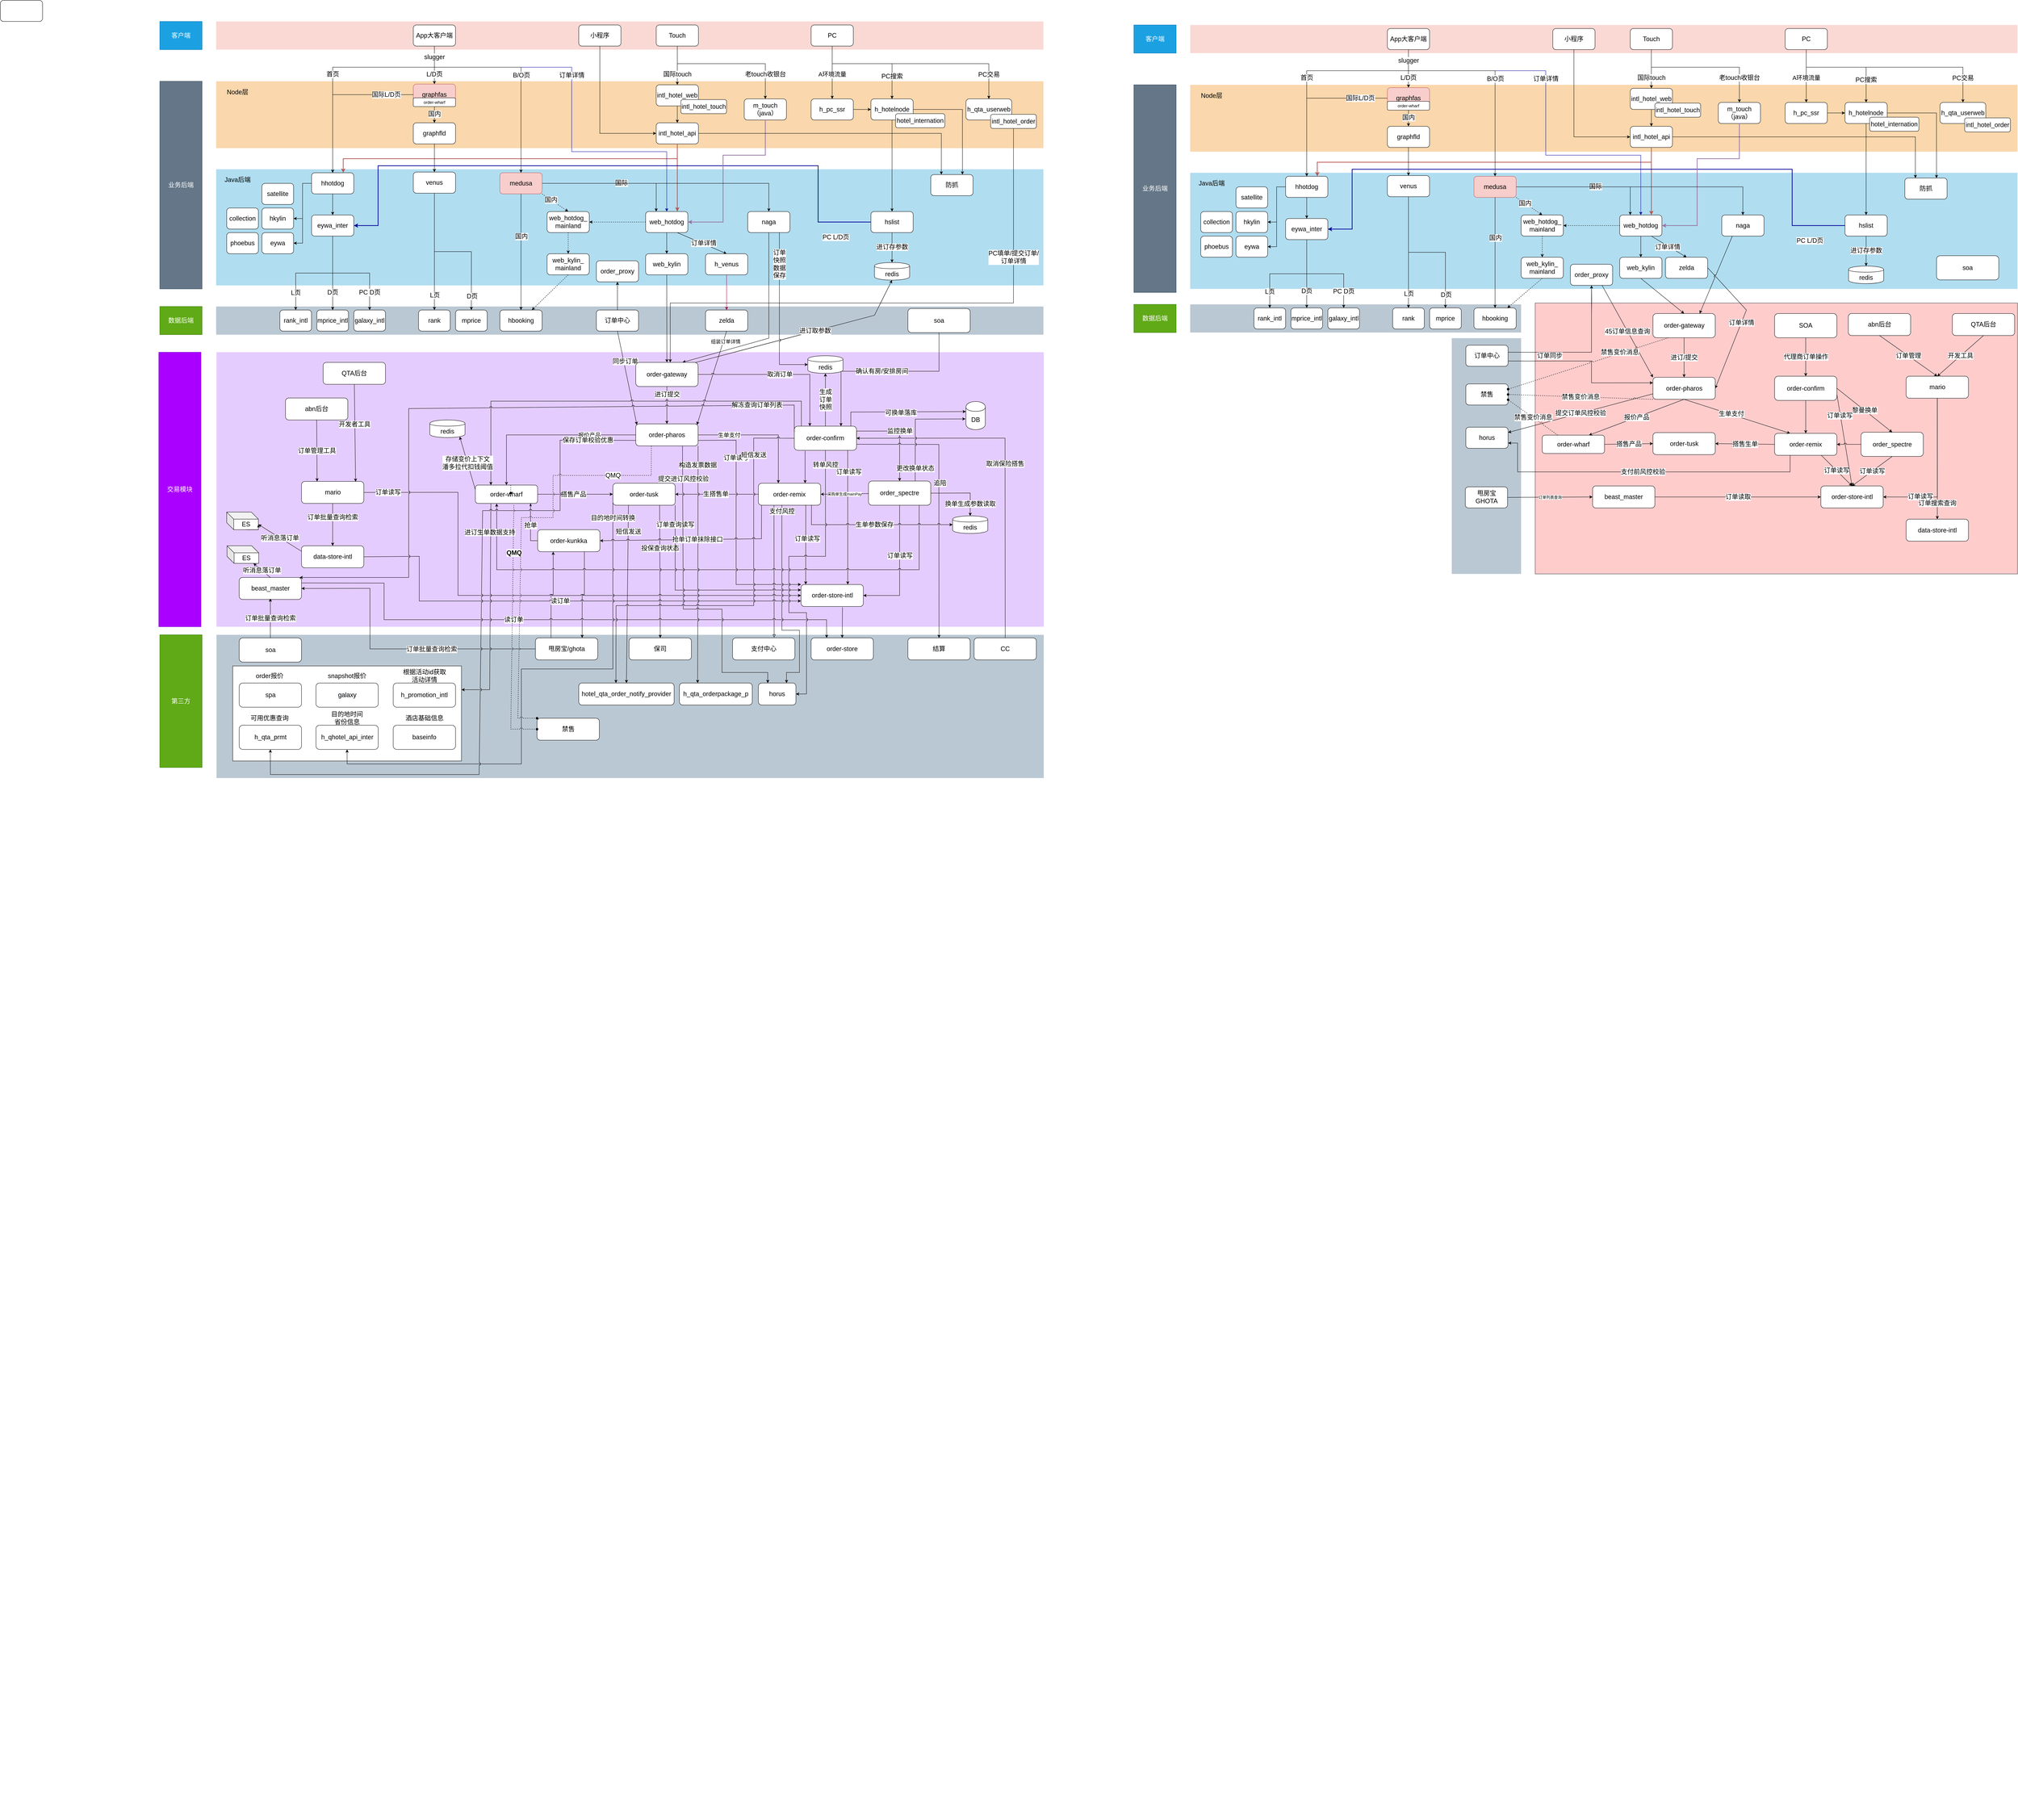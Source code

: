 <mxfile version="13.10.8" type="github">
  <diagram id="jx2yf6zfr9uaLtjPJh9F" name="第 1 页">
    <mxGraphModel dx="2253" dy="770" grid="1" gridSize="10" guides="1" tooltips="1" connect="1" arrows="1" fold="1" page="1" pageScale="1" pageWidth="827" pageHeight="1169" math="0" shadow="0">
      <root>
        <mxCell id="0" />
        <mxCell id="1" parent="0" />
        <mxCell id="e-1YKHnimXwsjZ4vZO65-1" value="" style="rounded=0;whiteSpace=wrap;html=1;fontSize=18;strokeColor=none;fillColor=#bac8d3;" parent="1" vertex="1">
          <mxGeometry x="3513" y="1160" width="197" height="670" as="geometry" />
        </mxCell>
        <mxCell id="e-1YKHnimXwsjZ4vZO65-2" value="" style="rounded=0;whiteSpace=wrap;html=1;fontSize=18;strokeColor=#36393d;fillColor=#ffcccc;" parent="1" vertex="1">
          <mxGeometry x="3750" y="1060" width="1370" height="770" as="geometry" />
        </mxCell>
        <mxCell id="e-1YKHnimXwsjZ4vZO65-3" value="" style="rounded=0;whiteSpace=wrap;html=1;fontSize=18;strokeColor=none;fillColor=#bac8d3;" parent="1" vertex="1">
          <mxGeometry x="3" y="1070" width="2350" height="80" as="geometry" />
        </mxCell>
        <mxCell id="e-1YKHnimXwsjZ4vZO65-4" value="" style="rounded=0;whiteSpace=wrap;html=1;fontSize=18;strokeColor=none;fillColor=#fad9d5;" parent="1" vertex="1">
          <mxGeometry x="3" y="260" width="2350" height="80" as="geometry" />
        </mxCell>
        <mxCell id="e-1YKHnimXwsjZ4vZO65-5" value="" style="rounded=0;whiteSpace=wrap;html=1;fontSize=18;strokeColor=none;fillColor=#b1ddf0;strokeWidth=2;" parent="1" vertex="1">
          <mxGeometry x="3" y="680" width="2350" height="330" as="geometry" />
        </mxCell>
        <mxCell id="e-1YKHnimXwsjZ4vZO65-6" value="Java后端" style="rounded=0;whiteSpace=wrap;html=1;fontSize=18;strokeColor=none;fillColor=#b1ddf0;" parent="1" vertex="1">
          <mxGeometry x="4" y="680" width="120" height="60" as="geometry" />
        </mxCell>
        <mxCell id="e-1YKHnimXwsjZ4vZO65-7" value="" style="rounded=0;whiteSpace=wrap;html=1;fontSize=18;strokeColor=none;fillColor=#fad7ac;" parent="1" vertex="1">
          <mxGeometry x="3" y="430" width="2350" height="190" as="geometry" />
        </mxCell>
        <mxCell id="e-1YKHnimXwsjZ4vZO65-8" value="App大客户端" style="rounded=1;whiteSpace=wrap;html=1;fontSize=18;" parent="1" vertex="1">
          <mxGeometry x="563" y="270" width="120" height="60" as="geometry" />
        </mxCell>
        <mxCell id="e-1YKHnimXwsjZ4vZO65-9" value="Touch" style="rounded=1;whiteSpace=wrap;html=1;fontSize=18;" parent="1" vertex="1">
          <mxGeometry x="1253" y="270" width="120" height="60" as="geometry" />
        </mxCell>
        <mxCell id="e-1YKHnimXwsjZ4vZO65-10" value="小程序" style="rounded=1;whiteSpace=wrap;html=1;fontSize=18;" parent="1" vertex="1">
          <mxGeometry x="1033" y="270" width="120" height="60" as="geometry" />
        </mxCell>
        <mxCell id="e-1YKHnimXwsjZ4vZO65-11" value="客户端" style="rounded=0;whiteSpace=wrap;html=1;fontSize=18;fillColor=#1ba1e2;strokeColor=#006EAF;fontColor=#ffffff;" parent="1" vertex="1">
          <mxGeometry x="-157" y="260" width="120" height="80" as="geometry" />
        </mxCell>
        <mxCell id="e-1YKHnimXwsjZ4vZO65-12" value="graphfas" style="rounded=1;whiteSpace=wrap;html=1;fontSize=18;fillColor=#f8cecc;strokeColor=#b85450;" parent="1" vertex="1">
          <mxGeometry x="563" y="438" width="120" height="60" as="geometry" />
        </mxCell>
        <mxCell id="e-1YKHnimXwsjZ4vZO65-13" style="edgeStyle=orthogonalEdgeStyle;rounded=0;orthogonalLoop=1;jettySize=auto;html=1;exitX=0.5;exitY=1;exitDx=0;exitDy=0;fontSize=18;" parent="1" source="e-1YKHnimXwsjZ4vZO65-8" target="e-1YKHnimXwsjZ4vZO65-12" edge="1">
          <mxGeometry relative="1" as="geometry" />
        </mxCell>
        <mxCell id="e-1YKHnimXwsjZ4vZO65-14" value="L/D页" style="text;html=1;align=center;verticalAlign=middle;resizable=0;points=[];labelBackgroundColor=#ffffff;fontSize=18;" parent="e-1YKHnimXwsjZ4vZO65-13" vertex="1" connectable="0">
          <mxGeometry x="0.227" y="1" relative="1" as="geometry">
            <mxPoint x="-1" y="13.33" as="offset" />
          </mxGeometry>
        </mxCell>
        <mxCell id="e-1YKHnimXwsjZ4vZO65-15" value="graphfld" style="rounded=1;whiteSpace=wrap;html=1;fontSize=18;" parent="1" vertex="1">
          <mxGeometry x="563" y="548" width="120" height="60" as="geometry" />
        </mxCell>
        <mxCell id="e-1YKHnimXwsjZ4vZO65-16" value="国内" style="edgeStyle=none;rounded=0;orthogonalLoop=1;jettySize=auto;html=1;exitX=0.5;exitY=1;exitDx=0;exitDy=0;fontSize=18;" parent="1" source="e-1YKHnimXwsjZ4vZO65-12" target="e-1YKHnimXwsjZ4vZO65-15" edge="1">
          <mxGeometry relative="1" as="geometry" />
        </mxCell>
        <mxCell id="e-1YKHnimXwsjZ4vZO65-17" value="intl_hotel_web" style="rounded=1;whiteSpace=wrap;html=1;fontSize=18;" parent="1" vertex="1">
          <mxGeometry x="1253" y="440" width="120" height="60" as="geometry" />
        </mxCell>
        <mxCell id="e-1YKHnimXwsjZ4vZO65-18" value="国际touch" style="edgeStyle=orthogonalEdgeStyle;rounded=0;orthogonalLoop=1;jettySize=auto;html=1;exitX=0.5;exitY=1;exitDx=0;exitDy=0;entryX=0.5;entryY=0;entryDx=0;entryDy=0;fontSize=18;" parent="1" source="e-1YKHnimXwsjZ4vZO65-9" target="e-1YKHnimXwsjZ4vZO65-17" edge="1">
          <mxGeometry x="0.455" relative="1" as="geometry">
            <Array as="points">
              <mxPoint x="1313" y="360" />
              <mxPoint x="1313" y="360" />
            </Array>
            <mxPoint as="offset" />
          </mxGeometry>
        </mxCell>
        <mxCell id="e-1YKHnimXwsjZ4vZO65-19" value="intl_hotel_api" style="rounded=1;whiteSpace=wrap;html=1;fontSize=18;" parent="1" vertex="1">
          <mxGeometry x="1253" y="548" width="120" height="60" as="geometry" />
        </mxCell>
        <mxCell id="e-1YKHnimXwsjZ4vZO65-20" style="edgeStyle=orthogonalEdgeStyle;rounded=0;orthogonalLoop=1;jettySize=auto;html=1;exitX=0.5;exitY=1;exitDx=0;exitDy=0;entryX=0;entryY=0.5;entryDx=0;entryDy=0;" parent="1" source="e-1YKHnimXwsjZ4vZO65-10" target="e-1YKHnimXwsjZ4vZO65-19" edge="1">
          <mxGeometry relative="1" as="geometry">
            <Array as="points">
              <mxPoint x="1093" y="578" />
            </Array>
          </mxGeometry>
        </mxCell>
        <mxCell id="e-1YKHnimXwsjZ4vZO65-21" style="edgeStyle=orthogonalEdgeStyle;rounded=0;orthogonalLoop=1;jettySize=auto;html=1;exitX=0.5;exitY=1;exitDx=0;exitDy=0;entryX=0.5;entryY=0;entryDx=0;entryDy=0;fontSize=18;" parent="1" source="e-1YKHnimXwsjZ4vZO65-17" target="e-1YKHnimXwsjZ4vZO65-19" edge="1">
          <mxGeometry relative="1" as="geometry" />
        </mxCell>
        <mxCell id="e-1YKHnimXwsjZ4vZO65-22" value="hhotdog" style="rounded=1;whiteSpace=wrap;html=1;fontSize=18;" parent="1" vertex="1">
          <mxGeometry x="274" y="690" width="120" height="60" as="geometry" />
        </mxCell>
        <mxCell id="e-1YKHnimXwsjZ4vZO65-23" style="edgeStyle=orthogonalEdgeStyle;rounded=0;orthogonalLoop=1;jettySize=auto;html=1;exitX=0.5;exitY=1;exitDx=0;exitDy=0;entryX=0.5;entryY=0;entryDx=0;entryDy=0;fontSize=18;" parent="1" source="e-1YKHnimXwsjZ4vZO65-8" target="e-1YKHnimXwsjZ4vZO65-22" edge="1">
          <mxGeometry relative="1" as="geometry">
            <Array as="points">
              <mxPoint x="623" y="390" />
              <mxPoint x="334" y="390" />
            </Array>
          </mxGeometry>
        </mxCell>
        <mxCell id="e-1YKHnimXwsjZ4vZO65-24" value="首页" style="text;html=1;align=center;verticalAlign=middle;resizable=0;points=[];labelBackgroundColor=#ffffff;fontSize=18;" parent="e-1YKHnimXwsjZ4vZO65-23" vertex="1" connectable="0">
          <mxGeometry x="0.004" y="1" relative="1" as="geometry">
            <mxPoint x="-23.73" y="19" as="offset" />
          </mxGeometry>
        </mxCell>
        <mxCell id="e-1YKHnimXwsjZ4vZO65-25" style="edgeStyle=orthogonalEdgeStyle;rounded=0;orthogonalLoop=1;jettySize=auto;html=1;exitX=0;exitY=0.5;exitDx=0;exitDy=0;entryX=0.5;entryY=0;entryDx=0;entryDy=0;fontSize=18;" parent="1" source="e-1YKHnimXwsjZ4vZO65-12" target="e-1YKHnimXwsjZ4vZO65-22" edge="1">
          <mxGeometry relative="1" as="geometry" />
        </mxCell>
        <mxCell id="e-1YKHnimXwsjZ4vZO65-26" value="国际L/D页" style="text;html=1;align=center;verticalAlign=middle;resizable=0;points=[];labelBackgroundColor=#ffffff;fontSize=18;" parent="e-1YKHnimXwsjZ4vZO65-25" vertex="1" connectable="0">
          <mxGeometry x="-0.819" y="1" relative="1" as="geometry">
            <mxPoint x="-36" y="-1" as="offset" />
          </mxGeometry>
        </mxCell>
        <mxCell id="e-1YKHnimXwsjZ4vZO65-27" style="edgeStyle=orthogonalEdgeStyle;rounded=0;orthogonalLoop=1;jettySize=auto;html=1;exitX=0.5;exitY=1;exitDx=0;exitDy=0;entryX=0.75;entryY=0;entryDx=0;entryDy=0;fontSize=18;fillColor=#f8cecc;strokeColor=#b85450;strokeWidth=2;" parent="1" source="e-1YKHnimXwsjZ4vZO65-19" target="e-1YKHnimXwsjZ4vZO65-22" edge="1">
          <mxGeometry relative="1" as="geometry">
            <Array as="points">
              <mxPoint x="1313" y="650" />
              <mxPoint x="364" y="650" />
            </Array>
          </mxGeometry>
        </mxCell>
        <mxCell id="e-1YKHnimXwsjZ4vZO65-28" value="venus" style="rounded=1;whiteSpace=wrap;html=1;fontSize=18;" parent="1" vertex="1">
          <mxGeometry x="563" y="688" width="120" height="60" as="geometry" />
        </mxCell>
        <mxCell id="e-1YKHnimXwsjZ4vZO65-29" style="edgeStyle=none;rounded=0;orthogonalLoop=1;jettySize=auto;html=1;exitX=0.5;exitY=1;exitDx=0;exitDy=0;entryX=0.5;entryY=0;entryDx=0;entryDy=0;fontSize=18;" parent="1" source="e-1YKHnimXwsjZ4vZO65-15" target="e-1YKHnimXwsjZ4vZO65-28" edge="1">
          <mxGeometry relative="1" as="geometry" />
        </mxCell>
        <mxCell id="e-1YKHnimXwsjZ4vZO65-30" value="web_hotdog_&lt;br&gt;mainland" style="rounded=1;whiteSpace=wrap;html=1;fontSize=18;" parent="1" vertex="1">
          <mxGeometry x="943" y="800" width="120" height="60" as="geometry" />
        </mxCell>
        <mxCell id="e-1YKHnimXwsjZ4vZO65-31" style="edgeStyle=none;rounded=0;orthogonalLoop=1;jettySize=auto;html=1;exitX=0;exitY=0.5;exitDx=0;exitDy=0;entryX=1;entryY=0.5;entryDx=0;entryDy=0;fontSize=18;dashed=1;" parent="1" source="e-1YKHnimXwsjZ4vZO65-32" target="e-1YKHnimXwsjZ4vZO65-30" edge="1">
          <mxGeometry relative="1" as="geometry" />
        </mxCell>
        <mxCell id="e-1YKHnimXwsjZ4vZO65-32" value="web_hotdog" style="rounded=1;whiteSpace=wrap;html=1;fontSize=18;" parent="1" vertex="1">
          <mxGeometry x="1223" y="800" width="120" height="60" as="geometry" />
        </mxCell>
        <mxCell id="e-1YKHnimXwsjZ4vZO65-33" style="edgeStyle=orthogonalEdgeStyle;rounded=0;orthogonalLoop=1;jettySize=auto;html=1;exitX=0.5;exitY=1;exitDx=0;exitDy=0;entryX=0.5;entryY=0;entryDx=0;entryDy=0;strokeColor=#000099;strokeWidth=1;fontSize=17;" parent="1" source="e-1YKHnimXwsjZ4vZO65-8" target="e-1YKHnimXwsjZ4vZO65-32" edge="1">
          <mxGeometry relative="1" as="geometry">
            <Array as="points">
              <mxPoint x="623" y="390" />
              <mxPoint x="1013" y="390" />
              <mxPoint x="1013" y="630" />
              <mxPoint x="1283" y="630" />
            </Array>
          </mxGeometry>
        </mxCell>
        <mxCell id="e-1YKHnimXwsjZ4vZO65-34" value="订单详情" style="edgeLabel;html=1;align=center;verticalAlign=middle;resizable=0;points=[];fontSize=18;" parent="e-1YKHnimXwsjZ4vZO65-33" vertex="1" connectable="0">
          <mxGeometry x="-0.163" relative="1" as="geometry">
            <mxPoint as="offset" />
          </mxGeometry>
        </mxCell>
        <mxCell id="e-1YKHnimXwsjZ4vZO65-35" style="edgeStyle=orthogonalEdgeStyle;rounded=0;orthogonalLoop=1;jettySize=auto;html=1;exitX=0.5;exitY=1;exitDx=0;exitDy=0;entryX=0.75;entryY=0;entryDx=0;entryDy=0;fontSize=18;fillColor=#f8cecc;strokeColor=#b85450;strokeWidth=2;" parent="1" source="e-1YKHnimXwsjZ4vZO65-19" target="e-1YKHnimXwsjZ4vZO65-32" edge="1">
          <mxGeometry relative="1" as="geometry" />
        </mxCell>
        <mxCell id="e-1YKHnimXwsjZ4vZO65-36" style="edgeStyle=orthogonalEdgeStyle;rounded=0;orthogonalLoop=1;jettySize=auto;html=1;exitX=1;exitY=0.5;exitDx=0;exitDy=0;entryX=0.25;entryY=0;entryDx=0;entryDy=0;fontSize=18;" parent="1" source="e-1YKHnimXwsjZ4vZO65-40" target="e-1YKHnimXwsjZ4vZO65-32" edge="1">
          <mxGeometry relative="1" as="geometry" />
        </mxCell>
        <mxCell id="e-1YKHnimXwsjZ4vZO65-37" value="国际" style="text;html=1;align=center;verticalAlign=middle;resizable=0;points=[];labelBackgroundColor=#ffffff;fontSize=18;" parent="e-1YKHnimXwsjZ4vZO65-36" vertex="1" connectable="0">
          <mxGeometry x="0.112" y="1" relative="1" as="geometry">
            <mxPoint as="offset" />
          </mxGeometry>
        </mxCell>
        <mxCell id="e-1YKHnimXwsjZ4vZO65-38" style="rounded=0;orthogonalLoop=1;jettySize=auto;html=1;exitX=1;exitY=1;exitDx=0;exitDy=0;entryX=0.5;entryY=0;entryDx=0;entryDy=0;fontSize=18;dashed=1;" parent="1" source="e-1YKHnimXwsjZ4vZO65-40" target="e-1YKHnimXwsjZ4vZO65-30" edge="1">
          <mxGeometry relative="1" as="geometry" />
        </mxCell>
        <mxCell id="e-1YKHnimXwsjZ4vZO65-39" value="国内" style="text;html=1;align=center;verticalAlign=middle;resizable=0;points=[];labelBackgroundColor=#ffffff;fontSize=18;" parent="e-1YKHnimXwsjZ4vZO65-38" vertex="1" connectable="0">
          <mxGeometry x="-0.336" relative="1" as="geometry">
            <mxPoint as="offset" />
          </mxGeometry>
        </mxCell>
        <mxCell id="e-1YKHnimXwsjZ4vZO65-40" value="medusa" style="rounded=1;whiteSpace=wrap;html=1;fontSize=18;fillColor=#f8cecc;strokeColor=#b85450;" parent="1" vertex="1">
          <mxGeometry x="809" y="690" width="120" height="60" as="geometry" />
        </mxCell>
        <mxCell id="e-1YKHnimXwsjZ4vZO65-41" value="slugger" style="edgeStyle=orthogonalEdgeStyle;rounded=0;orthogonalLoop=1;jettySize=auto;html=1;exitX=0.5;exitY=1;exitDx=0;exitDy=0;entryX=0.5;entryY=0;entryDx=0;entryDy=0;fontSize=18;" parent="1" source="e-1YKHnimXwsjZ4vZO65-8" target="e-1YKHnimXwsjZ4vZO65-40" edge="1">
          <mxGeometry x="-0.901" relative="1" as="geometry">
            <Array as="points">
              <mxPoint x="623" y="390" />
              <mxPoint x="869" y="390" />
            </Array>
            <mxPoint y="1" as="offset" />
          </mxGeometry>
        </mxCell>
        <mxCell id="e-1YKHnimXwsjZ4vZO65-42" value="B/O页" style="text;html=1;align=center;verticalAlign=middle;resizable=0;points=[];labelBackgroundColor=#ffffff;fontSize=18;" parent="e-1YKHnimXwsjZ4vZO65-41" vertex="1" connectable="0">
          <mxGeometry x="-0.317" relative="1" as="geometry">
            <mxPoint x="99.4" y="23" as="offset" />
          </mxGeometry>
        </mxCell>
        <mxCell id="e-1YKHnimXwsjZ4vZO65-43" value="eywa_inter" style="rounded=1;whiteSpace=wrap;html=1;fontSize=18;" parent="1" vertex="1">
          <mxGeometry x="274" y="810" width="120" height="60" as="geometry" />
        </mxCell>
        <mxCell id="e-1YKHnimXwsjZ4vZO65-44" style="edgeStyle=orthogonalEdgeStyle;rounded=0;orthogonalLoop=1;jettySize=auto;html=1;exitX=0.5;exitY=1;exitDx=0;exitDy=0;entryX=0.5;entryY=0;entryDx=0;entryDy=0;fontSize=18;" parent="1" source="e-1YKHnimXwsjZ4vZO65-22" target="e-1YKHnimXwsjZ4vZO65-43" edge="1">
          <mxGeometry relative="1" as="geometry" />
        </mxCell>
        <mxCell id="e-1YKHnimXwsjZ4vZO65-45" value="eywa" style="rounded=1;whiteSpace=wrap;html=1;fontSize=18;" parent="1" vertex="1">
          <mxGeometry x="133" y="860" width="90" height="60" as="geometry" />
        </mxCell>
        <mxCell id="e-1YKHnimXwsjZ4vZO65-46" style="edgeStyle=orthogonalEdgeStyle;rounded=0;orthogonalLoop=1;jettySize=auto;html=1;exitX=0;exitY=0.5;exitDx=0;exitDy=0;entryX=1;entryY=0.5;entryDx=0;entryDy=0;fontSize=18;" parent="1" source="e-1YKHnimXwsjZ4vZO65-22" target="e-1YKHnimXwsjZ4vZO65-45" edge="1">
          <mxGeometry relative="1" as="geometry" />
        </mxCell>
        <mxCell id="e-1YKHnimXwsjZ4vZO65-47" value="hkylin" style="rounded=1;whiteSpace=wrap;html=1;fontSize=18;" parent="1" vertex="1">
          <mxGeometry x="133" y="790" width="90" height="60" as="geometry" />
        </mxCell>
        <mxCell id="e-1YKHnimXwsjZ4vZO65-48" style="edgeStyle=orthogonalEdgeStyle;rounded=0;orthogonalLoop=1;jettySize=auto;html=1;exitX=0;exitY=0.5;exitDx=0;exitDy=0;entryX=1;entryY=0.5;entryDx=0;entryDy=0;fontSize=18;" parent="1" source="e-1YKHnimXwsjZ4vZO65-22" target="e-1YKHnimXwsjZ4vZO65-47" edge="1">
          <mxGeometry relative="1" as="geometry" />
        </mxCell>
        <mxCell id="e-1YKHnimXwsjZ4vZO65-49" value="phoebus" style="rounded=1;whiteSpace=wrap;html=1;fontSize=18;" parent="1" vertex="1">
          <mxGeometry x="33" y="860" width="90" height="60" as="geometry" />
        </mxCell>
        <mxCell id="e-1YKHnimXwsjZ4vZO65-50" value="web_kylin_&lt;br&gt;mainland" style="rounded=1;whiteSpace=wrap;html=1;fontSize=18;" parent="1" vertex="1">
          <mxGeometry x="943" y="920" width="120" height="60" as="geometry" />
        </mxCell>
        <mxCell id="e-1YKHnimXwsjZ4vZO65-51" style="edgeStyle=orthogonalEdgeStyle;rounded=0;orthogonalLoop=1;jettySize=auto;html=1;exitX=0.5;exitY=1;exitDx=0;exitDy=0;entryX=0.5;entryY=0;entryDx=0;entryDy=0;fontSize=18;dashed=1;" parent="1" source="e-1YKHnimXwsjZ4vZO65-30" target="e-1YKHnimXwsjZ4vZO65-50" edge="1">
          <mxGeometry relative="1" as="geometry" />
        </mxCell>
        <mxCell id="e-1YKHnimXwsjZ4vZO65-52" value="web_kylin" style="rounded=1;whiteSpace=wrap;html=1;fontSize=18;" parent="1" vertex="1">
          <mxGeometry x="1223" y="920" width="120" height="60" as="geometry" />
        </mxCell>
        <mxCell id="e-1YKHnimXwsjZ4vZO65-53" style="edgeStyle=orthogonalEdgeStyle;rounded=0;orthogonalLoop=1;jettySize=auto;html=1;exitX=0.5;exitY=1;exitDx=0;exitDy=0;fontSize=18;" parent="1" source="e-1YKHnimXwsjZ4vZO65-32" target="e-1YKHnimXwsjZ4vZO65-52" edge="1">
          <mxGeometry relative="1" as="geometry" />
        </mxCell>
        <mxCell id="e-1YKHnimXwsjZ4vZO65-54" value="order_proxy" style="rounded=1;whiteSpace=wrap;html=1;fontSize=18;" parent="1" vertex="1">
          <mxGeometry x="1083" y="940" width="120" height="60" as="geometry" />
        </mxCell>
        <mxCell id="e-1YKHnimXwsjZ4vZO65-55" value="rank_intl" style="rounded=1;whiteSpace=wrap;html=1;fontSize=18;" parent="1" vertex="1">
          <mxGeometry x="184" y="1080" width="90" height="60" as="geometry" />
        </mxCell>
        <mxCell id="e-1YKHnimXwsjZ4vZO65-56" style="edgeStyle=orthogonalEdgeStyle;rounded=0;orthogonalLoop=1;jettySize=auto;html=1;exitX=0.5;exitY=1;exitDx=0;exitDy=0;fontSize=18;" parent="1" source="e-1YKHnimXwsjZ4vZO65-43" target="e-1YKHnimXwsjZ4vZO65-55" edge="1">
          <mxGeometry relative="1" as="geometry" />
        </mxCell>
        <mxCell id="e-1YKHnimXwsjZ4vZO65-57" value="L页" style="text;html=1;align=center;verticalAlign=middle;resizable=0;points=[];labelBackgroundColor=#ffffff;fontSize=18;" parent="e-1YKHnimXwsjZ4vZO65-56" vertex="1" connectable="0">
          <mxGeometry x="0.62" relative="1" as="geometry">
            <mxPoint y="10.4" as="offset" />
          </mxGeometry>
        </mxCell>
        <mxCell id="e-1YKHnimXwsjZ4vZO65-58" value="mprice_intl" style="rounded=1;whiteSpace=wrap;html=1;fontSize=18;" parent="1" vertex="1">
          <mxGeometry x="289" y="1080" width="90" height="60" as="geometry" />
        </mxCell>
        <mxCell id="e-1YKHnimXwsjZ4vZO65-59" style="edgeStyle=orthogonalEdgeStyle;rounded=0;orthogonalLoop=1;jettySize=auto;html=1;exitX=0.5;exitY=1;exitDx=0;exitDy=0;entryX=0.5;entryY=0;entryDx=0;entryDy=0;fontSize=18;" parent="1" source="e-1YKHnimXwsjZ4vZO65-43" target="e-1YKHnimXwsjZ4vZO65-58" edge="1">
          <mxGeometry relative="1" as="geometry" />
        </mxCell>
        <mxCell id="e-1YKHnimXwsjZ4vZO65-60" value="D页" style="text;html=1;align=center;verticalAlign=middle;resizable=0;points=[];labelBackgroundColor=#ffffff;fontSize=18;" parent="e-1YKHnimXwsjZ4vZO65-59" vertex="1" connectable="0">
          <mxGeometry x="0.764" relative="1" as="geometry">
            <mxPoint y="-25.33" as="offset" />
          </mxGeometry>
        </mxCell>
        <mxCell id="e-1YKHnimXwsjZ4vZO65-61" value="hbooking" style="rounded=1;whiteSpace=wrap;html=1;fontSize=18;" parent="1" vertex="1">
          <mxGeometry x="809" y="1080" width="120" height="60" as="geometry" />
        </mxCell>
        <mxCell id="e-1YKHnimXwsjZ4vZO65-62" style="edgeStyle=orthogonalEdgeStyle;rounded=0;orthogonalLoop=1;jettySize=auto;html=1;exitX=0.5;exitY=1;exitDx=0;exitDy=0;entryX=0.5;entryY=0;entryDx=0;entryDy=0;fontSize=18;" parent="1" source="e-1YKHnimXwsjZ4vZO65-40" target="e-1YKHnimXwsjZ4vZO65-61" edge="1">
          <mxGeometry relative="1" as="geometry" />
        </mxCell>
        <mxCell id="e-1YKHnimXwsjZ4vZO65-63" value="国内" style="text;html=1;align=center;verticalAlign=middle;resizable=0;points=[];labelBackgroundColor=#ffffff;fontSize=18;" parent="e-1YKHnimXwsjZ4vZO65-62" vertex="1" connectable="0">
          <mxGeometry x="-0.267" y="1" relative="1" as="geometry">
            <mxPoint as="offset" />
          </mxGeometry>
        </mxCell>
        <mxCell id="e-1YKHnimXwsjZ4vZO65-64" style="edgeStyle=none;rounded=0;orthogonalLoop=1;jettySize=auto;html=1;exitX=0.5;exitY=1;exitDx=0;exitDy=0;fontSize=18;dashed=1;" parent="1" source="e-1YKHnimXwsjZ4vZO65-50" target="e-1YKHnimXwsjZ4vZO65-61" edge="1">
          <mxGeometry relative="1" as="geometry" />
        </mxCell>
        <mxCell id="e-1YKHnimXwsjZ4vZO65-65" style="edgeStyle=orthogonalEdgeStyle;rounded=0;orthogonalLoop=1;jettySize=auto;html=1;exitX=0.5;exitY=0;exitDx=0;exitDy=0;fontSize=18;" parent="1" source="e-1YKHnimXwsjZ4vZO65-66" target="e-1YKHnimXwsjZ4vZO65-54" edge="1">
          <mxGeometry relative="1" as="geometry" />
        </mxCell>
        <mxCell id="e-1YKHnimXwsjZ4vZO65-66" value="订单中心" style="rounded=1;whiteSpace=wrap;html=1;fontSize=18;" parent="1" vertex="1">
          <mxGeometry x="1083" y="1080" width="120" height="60" as="geometry" />
        </mxCell>
        <mxCell id="e-1YKHnimXwsjZ4vZO65-67" value="业务后端" style="rounded=0;whiteSpace=wrap;html=1;fontSize=18;fillColor=#647687;strokeColor=#314354;fontColor=#ffffff;" parent="1" vertex="1">
          <mxGeometry x="-157" y="430" width="120" height="590" as="geometry" />
        </mxCell>
        <mxCell id="e-1YKHnimXwsjZ4vZO65-68" value="数据后端" style="rounded=0;whiteSpace=wrap;html=1;fontSize=18;fillColor=#60a917;strokeColor=#2D7600;fontColor=#ffffff;" parent="1" vertex="1">
          <mxGeometry x="-157" y="1070" width="120" height="80" as="geometry" />
        </mxCell>
        <mxCell id="e-1YKHnimXwsjZ4vZO65-69" value="PC" style="rounded=1;whiteSpace=wrap;html=1;fontSize=18;" parent="1" vertex="1">
          <mxGeometry x="1693" y="270" width="120" height="60" as="geometry" />
        </mxCell>
        <mxCell id="e-1YKHnimXwsjZ4vZO65-70" value="rank" style="rounded=1;whiteSpace=wrap;html=1;fontSize=18;" parent="1" vertex="1">
          <mxGeometry x="578" y="1080" width="90" height="60" as="geometry" />
        </mxCell>
        <mxCell id="e-1YKHnimXwsjZ4vZO65-71" style="edgeStyle=orthogonalEdgeStyle;rounded=0;orthogonalLoop=1;jettySize=auto;html=1;exitX=0.5;exitY=1;exitDx=0;exitDy=0;fontSize=18;" parent="1" source="e-1YKHnimXwsjZ4vZO65-28" target="e-1YKHnimXwsjZ4vZO65-70" edge="1">
          <mxGeometry relative="1" as="geometry" />
        </mxCell>
        <mxCell id="e-1YKHnimXwsjZ4vZO65-72" value="L页" style="text;html=1;align=center;verticalAlign=middle;resizable=0;points=[];labelBackgroundColor=#ffffff;fontSize=18;" parent="e-1YKHnimXwsjZ4vZO65-71" vertex="1" connectable="0">
          <mxGeometry x="0.745" y="1" relative="1" as="geometry">
            <mxPoint as="offset" />
          </mxGeometry>
        </mxCell>
        <mxCell id="e-1YKHnimXwsjZ4vZO65-73" value="mprice" style="rounded=1;whiteSpace=wrap;html=1;fontSize=18;" parent="1" vertex="1">
          <mxGeometry x="683" y="1080" width="90" height="60" as="geometry" />
        </mxCell>
        <mxCell id="e-1YKHnimXwsjZ4vZO65-74" style="edgeStyle=orthogonalEdgeStyle;rounded=0;orthogonalLoop=1;jettySize=auto;html=1;exitX=0.5;exitY=1;exitDx=0;exitDy=0;fontSize=18;" parent="1" source="e-1YKHnimXwsjZ4vZO65-28" target="e-1YKHnimXwsjZ4vZO65-73" edge="1">
          <mxGeometry relative="1" as="geometry" />
        </mxCell>
        <mxCell id="e-1YKHnimXwsjZ4vZO65-75" value="D页" style="text;html=1;align=center;verticalAlign=middle;resizable=0;points=[];labelBackgroundColor=#ffffff;fontSize=18;" parent="e-1YKHnimXwsjZ4vZO65-74" vertex="1" connectable="0">
          <mxGeometry x="0.822" y="2" relative="1" as="geometry">
            <mxPoint as="offset" />
          </mxGeometry>
        </mxCell>
        <mxCell id="e-1YKHnimXwsjZ4vZO65-76" value="h_hotelnode" style="rounded=1;whiteSpace=wrap;html=1;fontSize=18;" parent="1" vertex="1">
          <mxGeometry x="1863" y="480" width="120" height="60" as="geometry" />
        </mxCell>
        <mxCell id="e-1YKHnimXwsjZ4vZO65-77" value="PC搜索" style="edgeStyle=orthogonalEdgeStyle;rounded=0;orthogonalLoop=1;jettySize=auto;html=1;exitX=0.5;exitY=1;exitDx=0;exitDy=0;fontSize=18;" parent="1" source="e-1YKHnimXwsjZ4vZO65-69" target="e-1YKHnimXwsjZ4vZO65-76" edge="1">
          <mxGeometry x="0.6" relative="1" as="geometry">
            <mxPoint as="offset" />
            <Array as="points">
              <mxPoint x="1753" y="380" />
              <mxPoint x="1923" y="380" />
            </Array>
          </mxGeometry>
        </mxCell>
        <mxCell id="e-1YKHnimXwsjZ4vZO65-78" style="edgeStyle=orthogonalEdgeStyle;rounded=0;orthogonalLoop=1;jettySize=auto;html=1;exitX=0;exitY=0.5;exitDx=0;exitDy=0;entryX=1;entryY=0.5;entryDx=0;entryDy=0;fontSize=18;fillColor=#fa6800;strokeColor=#000099;strokeWidth=2;" parent="1" source="e-1YKHnimXwsjZ4vZO65-80" target="e-1YKHnimXwsjZ4vZO65-43" edge="1">
          <mxGeometry relative="1" as="geometry">
            <Array as="points">
              <mxPoint x="1713" y="830" />
              <mxPoint x="1713" y="670" />
              <mxPoint x="463" y="670" />
              <mxPoint x="463" y="840" />
            </Array>
          </mxGeometry>
        </mxCell>
        <mxCell id="e-1YKHnimXwsjZ4vZO65-79" value="PC L/D页" style="text;html=1;align=center;verticalAlign=middle;resizable=0;points=[];labelBackgroundColor=#ffffff;fontSize=18;" parent="e-1YKHnimXwsjZ4vZO65-78" vertex="1" connectable="0">
          <mxGeometry x="-0.831" y="-55" relative="1" as="geometry">
            <mxPoint x="-5" y="45.14" as="offset" />
          </mxGeometry>
        </mxCell>
        <mxCell id="e-1YKHnimXwsjZ4vZO65-80" value="hslist" style="rounded=1;whiteSpace=wrap;html=1;fontSize=18;" parent="1" vertex="1">
          <mxGeometry x="1863" y="800" width="120" height="60" as="geometry" />
        </mxCell>
        <mxCell id="e-1YKHnimXwsjZ4vZO65-81" style="edgeStyle=orthogonalEdgeStyle;rounded=0;orthogonalLoop=1;jettySize=auto;html=1;exitX=0.5;exitY=1;exitDx=0;exitDy=0;" parent="1" source="e-1YKHnimXwsjZ4vZO65-76" target="e-1YKHnimXwsjZ4vZO65-80" edge="1">
          <mxGeometry relative="1" as="geometry" />
        </mxCell>
        <mxCell id="e-1YKHnimXwsjZ4vZO65-82" value="hotel_internation" style="rounded=1;whiteSpace=wrap;html=1;fontSize=18;" parent="1" vertex="1">
          <mxGeometry x="1933" y="522" width="140" height="40" as="geometry" />
        </mxCell>
        <mxCell id="e-1YKHnimXwsjZ4vZO65-83" value="redis" style="shape=cylinder;whiteSpace=wrap;html=1;boundedLbl=1;backgroundOutline=1;fontSize=18;" parent="1" vertex="1">
          <mxGeometry x="1873" y="945" width="100" height="50" as="geometry" />
        </mxCell>
        <mxCell id="e-1YKHnimXwsjZ4vZO65-84" style="rounded=0;orthogonalLoop=1;jettySize=auto;html=1;exitX=1;exitY=0.25;exitDx=0;exitDy=0;entryX=0.5;entryY=1;entryDx=0;entryDy=0;fontSize=18;" parent="1" target="e-1YKHnimXwsjZ4vZO65-83" edge="1">
          <mxGeometry relative="1" as="geometry">
            <Array as="points">
              <mxPoint x="1873" y="1095" />
            </Array>
            <mxPoint x="1342" y="1235" as="sourcePoint" />
          </mxGeometry>
        </mxCell>
        <mxCell id="e-1YKHnimXwsjZ4vZO65-85" value="进订取参数" style="text;html=1;align=center;verticalAlign=middle;resizable=0;points=[];labelBackgroundColor=#ffffff;fontSize=18;" parent="e-1YKHnimXwsjZ4vZO65-84" vertex="1" connectable="0">
          <mxGeometry x="0.133" y="1" relative="1" as="geometry">
            <mxPoint as="offset" />
          </mxGeometry>
        </mxCell>
        <mxCell id="e-1YKHnimXwsjZ4vZO65-86" style="rounded=0;orthogonalLoop=1;jettySize=auto;html=1;exitX=0.5;exitY=1;exitDx=0;exitDy=0;fontSize=18;entryX=0.5;entryY=0;entryDx=0;entryDy=0;" parent="1" source="e-1YKHnimXwsjZ4vZO65-80" target="e-1YKHnimXwsjZ4vZO65-83" edge="1">
          <mxGeometry relative="1" as="geometry" />
        </mxCell>
        <mxCell id="e-1YKHnimXwsjZ4vZO65-87" value="进订存参数" style="text;html=1;align=center;verticalAlign=middle;resizable=0;points=[];labelBackgroundColor=#ffffff;fontSize=18;" parent="e-1YKHnimXwsjZ4vZO65-86" vertex="1" connectable="0">
          <mxGeometry x="0.188" y="33" relative="1" as="geometry">
            <mxPoint x="-33" y="-10" as="offset" />
          </mxGeometry>
        </mxCell>
        <mxCell id="e-1YKHnimXwsjZ4vZO65-88" value="galaxy_intl" style="rounded=1;whiteSpace=wrap;html=1;fontSize=18;" parent="1" vertex="1">
          <mxGeometry x="394" y="1080" width="90" height="60" as="geometry" />
        </mxCell>
        <mxCell id="e-1YKHnimXwsjZ4vZO65-89" value="PC D页" style="edgeStyle=orthogonalEdgeStyle;rounded=0;orthogonalLoop=1;jettySize=auto;html=1;exitX=0.5;exitY=1;exitDx=0;exitDy=0;entryX=0.5;entryY=0;entryDx=0;entryDy=0;fontSize=18;" parent="1" source="e-1YKHnimXwsjZ4vZO65-43" target="e-1YKHnimXwsjZ4vZO65-88" edge="1">
          <mxGeometry x="0.682" relative="1" as="geometry">
            <mxPoint as="offset" />
          </mxGeometry>
        </mxCell>
        <mxCell id="e-1YKHnimXwsjZ4vZO65-90" value="Node层" style="rounded=0;whiteSpace=wrap;html=1;fontSize=18;strokeColor=none;fillColor=#fad7ac;" parent="1" vertex="1">
          <mxGeometry x="4" y="431" width="120" height="60" as="geometry" />
        </mxCell>
        <mxCell id="e-1YKHnimXwsjZ4vZO65-91" value="m_touch&lt;br&gt;（java）" style="rounded=1;whiteSpace=wrap;html=1;fontSize=18;" parent="1" vertex="1">
          <mxGeometry x="1503" y="480" width="120" height="60" as="geometry" />
        </mxCell>
        <mxCell id="e-1YKHnimXwsjZ4vZO65-92" value="老touch收银台" style="edgeStyle=orthogonalEdgeStyle;rounded=0;orthogonalLoop=1;jettySize=auto;html=1;exitX=0.5;exitY=1;exitDx=0;exitDy=0;entryX=0.5;entryY=0;entryDx=0;entryDy=0;strokeWidth=1;fontSize=18;" parent="1" source="e-1YKHnimXwsjZ4vZO65-9" target="e-1YKHnimXwsjZ4vZO65-91" edge="1">
          <mxGeometry x="0.65" relative="1" as="geometry">
            <Array as="points">
              <mxPoint x="1313" y="380" />
              <mxPoint x="1563" y="380" />
            </Array>
            <mxPoint as="offset" />
          </mxGeometry>
        </mxCell>
        <mxCell id="e-1YKHnimXwsjZ4vZO65-93" value="" style="edgeStyle=orthogonalEdgeStyle;rounded=0;orthogonalLoop=1;jettySize=auto;html=1;exitX=0.5;exitY=1;exitDx=0;exitDy=0;entryX=1;entryY=0.5;entryDx=0;entryDy=0;strokeWidth=2;fontSize=18;fillColor=#e1d5e7;strokeColor=#9673a6;" parent="1" source="e-1YKHnimXwsjZ4vZO65-91" target="e-1YKHnimXwsjZ4vZO65-32" edge="1">
          <mxGeometry x="-0.608" relative="1" as="geometry">
            <Array as="points">
              <mxPoint x="1563" y="640" />
              <mxPoint x="1443" y="640" />
              <mxPoint x="1443" y="830" />
            </Array>
            <mxPoint as="offset" />
          </mxGeometry>
        </mxCell>
        <mxCell id="e-1YKHnimXwsjZ4vZO65-94" value="h_qta_userweb" style="rounded=1;whiteSpace=wrap;html=1;fontSize=18;" parent="1" vertex="1">
          <mxGeometry x="2133" y="480" width="130" height="60" as="geometry" />
        </mxCell>
        <mxCell id="e-1YKHnimXwsjZ4vZO65-95" value="PC交易" style="edgeStyle=orthogonalEdgeStyle;rounded=0;orthogonalLoop=1;jettySize=auto;html=1;exitX=0.5;exitY=1;exitDx=0;exitDy=0;fontSize=18;" parent="1" source="e-1YKHnimXwsjZ4vZO65-69" target="e-1YKHnimXwsjZ4vZO65-94" edge="1">
          <mxGeometry x="0.765" relative="1" as="geometry">
            <mxPoint y="1" as="offset" />
            <Array as="points">
              <mxPoint x="1753" y="380" />
              <mxPoint x="2198" y="380" />
            </Array>
          </mxGeometry>
        </mxCell>
        <mxCell id="e-1YKHnimXwsjZ4vZO65-96" value="intl_hotel_order" style="rounded=1;whiteSpace=wrap;html=1;fontSize=18;" parent="1" vertex="1">
          <mxGeometry x="2203" y="524" width="130" height="40" as="geometry" />
        </mxCell>
        <mxCell id="e-1YKHnimXwsjZ4vZO65-97" value="防抓" style="rounded=1;whiteSpace=wrap;html=1;fontSize=18;" parent="1" vertex="1">
          <mxGeometry x="2033" y="695" width="120" height="60" as="geometry" />
        </mxCell>
        <mxCell id="e-1YKHnimXwsjZ4vZO65-98" style="edgeStyle=orthogonalEdgeStyle;rounded=0;orthogonalLoop=1;jettySize=auto;html=1;exitX=1;exitY=0.5;exitDx=0;exitDy=0;entryX=0.25;entryY=0;entryDx=0;entryDy=0;fontSize=17;" parent="1" source="e-1YKHnimXwsjZ4vZO65-19" target="e-1YKHnimXwsjZ4vZO65-97" edge="1">
          <mxGeometry relative="1" as="geometry" />
        </mxCell>
        <mxCell id="e-1YKHnimXwsjZ4vZO65-99" style="edgeStyle=orthogonalEdgeStyle;rounded=0;orthogonalLoop=1;jettySize=auto;html=1;exitX=1;exitY=0.5;exitDx=0;exitDy=0;" parent="1" source="e-1YKHnimXwsjZ4vZO65-76" target="e-1YKHnimXwsjZ4vZO65-97" edge="1">
          <mxGeometry relative="1" as="geometry">
            <Array as="points">
              <mxPoint x="2123" y="510" />
            </Array>
          </mxGeometry>
        </mxCell>
        <mxCell id="e-1YKHnimXwsjZ4vZO65-100" value="satellite" style="rounded=1;whiteSpace=wrap;html=1;fontSize=18;" parent="1" vertex="1">
          <mxGeometry x="133" y="720" width="90" height="60" as="geometry" />
        </mxCell>
        <mxCell id="e-1YKHnimXwsjZ4vZO65-101" value="collection" style="rounded=1;whiteSpace=wrap;html=1;fontSize=18;" parent="1" vertex="1">
          <mxGeometry x="33" y="790" width="90" height="60" as="geometry" />
        </mxCell>
        <mxCell id="e-1YKHnimXwsjZ4vZO65-102" value="naga" style="rounded=1;whiteSpace=wrap;html=1;fontSize=18;" parent="1" vertex="1">
          <mxGeometry x="1513" y="800" width="120" height="60" as="geometry" />
        </mxCell>
        <mxCell id="e-1YKHnimXwsjZ4vZO65-103" style="edgeStyle=orthogonalEdgeStyle;rounded=0;orthogonalLoop=1;jettySize=auto;html=1;exitX=1;exitY=0.5;exitDx=0;exitDy=0;" parent="1" source="e-1YKHnimXwsjZ4vZO65-40" target="e-1YKHnimXwsjZ4vZO65-102" edge="1">
          <mxGeometry relative="1" as="geometry" />
        </mxCell>
        <mxCell id="e-1YKHnimXwsjZ4vZO65-104" value="&lt;font style=&quot;font-size: 18px&quot;&gt;intl_hotel_touch&lt;/font&gt;" style="rounded=1;whiteSpace=wrap;html=1;fontSize=18;" parent="1" vertex="1">
          <mxGeometry x="1323" y="482" width="130" height="40" as="geometry" />
        </mxCell>
        <mxCell id="e-1YKHnimXwsjZ4vZO65-105" style="edgeStyle=orthogonalEdgeStyle;rounded=0;orthogonalLoop=1;jettySize=auto;html=1;exitX=1;exitY=0.5;exitDx=0;exitDy=0;entryX=0;entryY=0.5;entryDx=0;entryDy=0;" parent="1" source="e-1YKHnimXwsjZ4vZO65-106" target="e-1YKHnimXwsjZ4vZO65-76" edge="1">
          <mxGeometry relative="1" as="geometry" />
        </mxCell>
        <mxCell id="e-1YKHnimXwsjZ4vZO65-106" value="h_pc_ssr" style="rounded=1;whiteSpace=wrap;html=1;fontSize=18;" parent="1" vertex="1">
          <mxGeometry x="1693" y="480" width="120" height="60" as="geometry" />
        </mxCell>
        <mxCell id="e-1YKHnimXwsjZ4vZO65-107" style="edgeStyle=orthogonalEdgeStyle;rounded=0;orthogonalLoop=1;jettySize=auto;html=1;exitX=0.5;exitY=1;exitDx=0;exitDy=0;entryX=0.5;entryY=0;entryDx=0;entryDy=0;" parent="1" source="e-1YKHnimXwsjZ4vZO65-69" target="e-1YKHnimXwsjZ4vZO65-106" edge="1">
          <mxGeometry relative="1" as="geometry" />
        </mxCell>
        <mxCell id="e-1YKHnimXwsjZ4vZO65-108" value="A环境流量" style="edgeLabel;html=1;align=center;verticalAlign=middle;resizable=0;points=[];fontSize=17;" parent="e-1YKHnimXwsjZ4vZO65-107" vertex="1" connectable="0">
          <mxGeometry x="0.164" y="2" relative="1" as="geometry">
            <mxPoint x="-2" y="-7.14" as="offset" />
          </mxGeometry>
        </mxCell>
        <mxCell id="e-1YKHnimXwsjZ4vZO65-109" value="h_venus" style="rounded=1;whiteSpace=wrap;html=1;fontSize=18;" parent="1" vertex="1">
          <mxGeometry x="1393" y="920" width="120" height="60" as="geometry" />
        </mxCell>
        <mxCell id="e-1YKHnimXwsjZ4vZO65-110" style="rounded=0;orthogonalLoop=1;jettySize=auto;html=1;exitX=0.75;exitY=1;exitDx=0;exitDy=0;entryX=0.5;entryY=0;entryDx=0;entryDy=0;" parent="1" source="e-1YKHnimXwsjZ4vZO65-32" target="e-1YKHnimXwsjZ4vZO65-109" edge="1">
          <mxGeometry relative="1" as="geometry" />
        </mxCell>
        <mxCell id="e-1YKHnimXwsjZ4vZO65-111" value="订单详情" style="edgeLabel;html=1;align=center;verticalAlign=middle;resizable=0;points=[];fontSize=18;" parent="e-1YKHnimXwsjZ4vZO65-110" vertex="1" connectable="0">
          <mxGeometry x="0.47" y="5" relative="1" as="geometry">
            <mxPoint x="-29.7" y="-9.43" as="offset" />
          </mxGeometry>
        </mxCell>
        <mxCell id="e-1YKHnimXwsjZ4vZO65-112" value="交易模块" style="rounded=0;whiteSpace=wrap;html=1;fontSize=18;fillColor=#aa00ff;strokeColor=#7700CC;fontColor=#ffffff;" parent="1" vertex="1">
          <mxGeometry x="-160" y="1200" width="120" height="620" as="geometry" />
        </mxCell>
        <mxCell id="e-1YKHnimXwsjZ4vZO65-113" value="&lt;span&gt;order-wharf&lt;/span&gt;&lt;br&gt;" style="rounded=1;whiteSpace=wrap;html=1;" parent="1" vertex="1">
          <mxGeometry x="563" y="477" width="120" height="25" as="geometry" />
        </mxCell>
        <mxCell id="e-1YKHnimXwsjZ4vZO65-114" value="zelda" style="rounded=1;whiteSpace=wrap;html=1;fontSize=18;" parent="1" vertex="1">
          <mxGeometry x="1393" y="1080" width="120" height="60" as="geometry" />
        </mxCell>
        <mxCell id="e-1YKHnimXwsjZ4vZO65-115" style="rounded=0;orthogonalLoop=1;jettySize=auto;html=1;exitX=0.5;exitY=1;exitDx=0;exitDy=0;entryX=0.5;entryY=0;entryDx=0;entryDy=0;fillColor=#d80073;strokeColor=#A50040;" parent="1" source="e-1YKHnimXwsjZ4vZO65-109" target="e-1YKHnimXwsjZ4vZO65-114" edge="1">
          <mxGeometry relative="1" as="geometry" />
        </mxCell>
        <mxCell id="e-1YKHnimXwsjZ4vZO65-116" value="" style="group" parent="1" vertex="1" connectable="0">
          <mxGeometry x="-160" y="260" width="3320" height="5110" as="geometry" />
        </mxCell>
        <mxCell id="e-1YKHnimXwsjZ4vZO65-117" value="" style="rounded=0;whiteSpace=wrap;html=1;fontSize=18;strokeColor=none;fillColor=#bac8d3;" parent="e-1YKHnimXwsjZ4vZO65-116" vertex="1">
          <mxGeometry x="164" y="1743" width="2350" height="407" as="geometry" />
        </mxCell>
        <mxCell id="e-1YKHnimXwsjZ4vZO65-118" value="" style="rounded=0;whiteSpace=wrap;html=1;fontSize=18;strokeColor=none;fillColor=#E5CCFF;" parent="e-1YKHnimXwsjZ4vZO65-116" vertex="1">
          <mxGeometry x="164" y="940" width="2350" height="780" as="geometry" />
        </mxCell>
        <mxCell id="e-1YKHnimXwsjZ4vZO65-119" value="" style="rounded=0;whiteSpace=wrap;html=1;fontSize=18;strokeColor=none;fillColor=#bac8d3;" parent="e-1YKHnimXwsjZ4vZO65-116" vertex="1">
          <mxGeometry x="163" y="810" width="2350" height="80" as="geometry" />
        </mxCell>
        <mxCell id="e-1YKHnimXwsjZ4vZO65-120" value="" style="rounded=0;whiteSpace=wrap;html=1;fontSize=18;strokeColor=none;fillColor=#fad9d5;" parent="e-1YKHnimXwsjZ4vZO65-116" vertex="1">
          <mxGeometry x="163" width="2350" height="80" as="geometry" />
        </mxCell>
        <mxCell id="e-1YKHnimXwsjZ4vZO65-121" value="" style="rounded=0;whiteSpace=wrap;html=1;fontSize=18;strokeColor=none;fillColor=#b1ddf0;strokeWidth=2;" parent="e-1YKHnimXwsjZ4vZO65-116" vertex="1">
          <mxGeometry x="163" y="420" width="2350" height="330" as="geometry" />
        </mxCell>
        <mxCell id="e-1YKHnimXwsjZ4vZO65-122" value="Java后端" style="rounded=0;whiteSpace=wrap;html=1;fontSize=18;strokeColor=none;fillColor=#b1ddf0;" parent="e-1YKHnimXwsjZ4vZO65-116" vertex="1">
          <mxGeometry x="164" y="420" width="120" height="60" as="geometry" />
        </mxCell>
        <mxCell id="e-1YKHnimXwsjZ4vZO65-123" value="" style="rounded=0;whiteSpace=wrap;html=1;fontSize=18;strokeColor=none;fillColor=#fad7ac;" parent="e-1YKHnimXwsjZ4vZO65-116" vertex="1">
          <mxGeometry x="163" y="170" width="2350" height="190" as="geometry" />
        </mxCell>
        <mxCell id="e-1YKHnimXwsjZ4vZO65-124" value="App大客户端" style="rounded=1;whiteSpace=wrap;html=1;fontSize=18;" parent="e-1YKHnimXwsjZ4vZO65-116" vertex="1">
          <mxGeometry x="723" y="10" width="120" height="60" as="geometry" />
        </mxCell>
        <mxCell id="e-1YKHnimXwsjZ4vZO65-125" value="Touch" style="rounded=1;whiteSpace=wrap;html=1;fontSize=18;" parent="e-1YKHnimXwsjZ4vZO65-116" vertex="1">
          <mxGeometry x="1413" y="10" width="120" height="60" as="geometry" />
        </mxCell>
        <mxCell id="e-1YKHnimXwsjZ4vZO65-126" value="小程序" style="rounded=1;whiteSpace=wrap;html=1;fontSize=18;" parent="e-1YKHnimXwsjZ4vZO65-116" vertex="1">
          <mxGeometry x="1193" y="10" width="120" height="60" as="geometry" />
        </mxCell>
        <mxCell id="e-1YKHnimXwsjZ4vZO65-127" value="客户端" style="rounded=0;whiteSpace=wrap;html=1;fontSize=18;fillColor=#1ba1e2;strokeColor=#006EAF;fontColor=#ffffff;" parent="e-1YKHnimXwsjZ4vZO65-116" vertex="1">
          <mxGeometry x="3" width="120" height="80" as="geometry" />
        </mxCell>
        <mxCell id="e-1YKHnimXwsjZ4vZO65-128" value="graphfas" style="rounded=1;whiteSpace=wrap;html=1;fontSize=18;fillColor=#f8cecc;strokeColor=#b85450;" parent="e-1YKHnimXwsjZ4vZO65-116" vertex="1">
          <mxGeometry x="723" y="178" width="120" height="60" as="geometry" />
        </mxCell>
        <mxCell id="e-1YKHnimXwsjZ4vZO65-129" style="edgeStyle=orthogonalEdgeStyle;rounded=0;orthogonalLoop=1;jettySize=auto;html=1;exitX=0.5;exitY=1;exitDx=0;exitDy=0;fontSize=18;" parent="e-1YKHnimXwsjZ4vZO65-116" source="e-1YKHnimXwsjZ4vZO65-124" target="e-1YKHnimXwsjZ4vZO65-128" edge="1">
          <mxGeometry relative="1" as="geometry" />
        </mxCell>
        <mxCell id="e-1YKHnimXwsjZ4vZO65-130" value="L/D页" style="text;html=1;align=center;verticalAlign=middle;resizable=0;points=[];labelBackgroundColor=#ffffff;fontSize=18;" parent="e-1YKHnimXwsjZ4vZO65-129" vertex="1" connectable="0">
          <mxGeometry x="0.227" y="1" relative="1" as="geometry">
            <mxPoint x="-1" y="13.33" as="offset" />
          </mxGeometry>
        </mxCell>
        <mxCell id="e-1YKHnimXwsjZ4vZO65-131" value="graphfld" style="rounded=1;whiteSpace=wrap;html=1;fontSize=18;" parent="e-1YKHnimXwsjZ4vZO65-116" vertex="1">
          <mxGeometry x="723" y="288" width="120" height="60" as="geometry" />
        </mxCell>
        <mxCell id="e-1YKHnimXwsjZ4vZO65-132" value="国内" style="edgeStyle=none;rounded=0;orthogonalLoop=1;jettySize=auto;html=1;exitX=0.5;exitY=1;exitDx=0;exitDy=0;fontSize=18;" parent="e-1YKHnimXwsjZ4vZO65-116" source="e-1YKHnimXwsjZ4vZO65-128" target="e-1YKHnimXwsjZ4vZO65-131" edge="1">
          <mxGeometry relative="1" as="geometry" />
        </mxCell>
        <mxCell id="e-1YKHnimXwsjZ4vZO65-133" value="intl_hotel_web" style="rounded=1;whiteSpace=wrap;html=1;fontSize=18;" parent="e-1YKHnimXwsjZ4vZO65-116" vertex="1">
          <mxGeometry x="1413" y="180" width="120" height="60" as="geometry" />
        </mxCell>
        <mxCell id="e-1YKHnimXwsjZ4vZO65-134" value="国际touch" style="edgeStyle=orthogonalEdgeStyle;rounded=0;orthogonalLoop=1;jettySize=auto;html=1;exitX=0.5;exitY=1;exitDx=0;exitDy=0;entryX=0.5;entryY=0;entryDx=0;entryDy=0;fontSize=18;" parent="e-1YKHnimXwsjZ4vZO65-116" source="e-1YKHnimXwsjZ4vZO65-125" target="e-1YKHnimXwsjZ4vZO65-133" edge="1">
          <mxGeometry x="0.455" relative="1" as="geometry">
            <Array as="points">
              <mxPoint x="1473" y="100" />
              <mxPoint x="1473" y="100" />
            </Array>
            <mxPoint as="offset" />
          </mxGeometry>
        </mxCell>
        <mxCell id="e-1YKHnimXwsjZ4vZO65-135" value="intl_hotel_api" style="rounded=1;whiteSpace=wrap;html=1;fontSize=18;" parent="e-1YKHnimXwsjZ4vZO65-116" vertex="1">
          <mxGeometry x="1413" y="288" width="120" height="60" as="geometry" />
        </mxCell>
        <mxCell id="e-1YKHnimXwsjZ4vZO65-136" style="edgeStyle=orthogonalEdgeStyle;rounded=0;orthogonalLoop=1;jettySize=auto;html=1;exitX=0.5;exitY=1;exitDx=0;exitDy=0;entryX=0;entryY=0.5;entryDx=0;entryDy=0;" parent="e-1YKHnimXwsjZ4vZO65-116" source="e-1YKHnimXwsjZ4vZO65-126" target="e-1YKHnimXwsjZ4vZO65-135" edge="1">
          <mxGeometry relative="1" as="geometry">
            <Array as="points">
              <mxPoint x="1253" y="318" />
            </Array>
          </mxGeometry>
        </mxCell>
        <mxCell id="e-1YKHnimXwsjZ4vZO65-137" style="edgeStyle=orthogonalEdgeStyle;rounded=0;orthogonalLoop=1;jettySize=auto;html=1;exitX=0.5;exitY=1;exitDx=0;exitDy=0;entryX=0.5;entryY=0;entryDx=0;entryDy=0;fontSize=18;" parent="e-1YKHnimXwsjZ4vZO65-116" source="e-1YKHnimXwsjZ4vZO65-133" target="e-1YKHnimXwsjZ4vZO65-135" edge="1">
          <mxGeometry relative="1" as="geometry" />
        </mxCell>
        <mxCell id="e-1YKHnimXwsjZ4vZO65-138" value="hhotdog" style="rounded=1;whiteSpace=wrap;html=1;fontSize=18;" parent="e-1YKHnimXwsjZ4vZO65-116" vertex="1">
          <mxGeometry x="434" y="430" width="120" height="60" as="geometry" />
        </mxCell>
        <mxCell id="e-1YKHnimXwsjZ4vZO65-139" style="edgeStyle=orthogonalEdgeStyle;rounded=0;orthogonalLoop=1;jettySize=auto;html=1;exitX=0.5;exitY=1;exitDx=0;exitDy=0;entryX=0.5;entryY=0;entryDx=0;entryDy=0;fontSize=18;" parent="e-1YKHnimXwsjZ4vZO65-116" source="e-1YKHnimXwsjZ4vZO65-124" target="e-1YKHnimXwsjZ4vZO65-138" edge="1">
          <mxGeometry relative="1" as="geometry">
            <Array as="points">
              <mxPoint x="783" y="130" />
              <mxPoint x="494" y="130" />
            </Array>
          </mxGeometry>
        </mxCell>
        <mxCell id="e-1YKHnimXwsjZ4vZO65-140" value="首页" style="text;html=1;align=center;verticalAlign=middle;resizable=0;points=[];labelBackgroundColor=#ffffff;fontSize=18;" parent="e-1YKHnimXwsjZ4vZO65-139" vertex="1" connectable="0">
          <mxGeometry x="0.004" y="1" relative="1" as="geometry">
            <mxPoint x="-23.73" y="19" as="offset" />
          </mxGeometry>
        </mxCell>
        <mxCell id="e-1YKHnimXwsjZ4vZO65-141" style="edgeStyle=orthogonalEdgeStyle;rounded=0;orthogonalLoop=1;jettySize=auto;html=1;exitX=0;exitY=0.5;exitDx=0;exitDy=0;entryX=0.5;entryY=0;entryDx=0;entryDy=0;fontSize=18;" parent="e-1YKHnimXwsjZ4vZO65-116" source="e-1YKHnimXwsjZ4vZO65-128" target="e-1YKHnimXwsjZ4vZO65-138" edge="1">
          <mxGeometry relative="1" as="geometry" />
        </mxCell>
        <mxCell id="e-1YKHnimXwsjZ4vZO65-142" value="国际L/D页" style="text;html=1;align=center;verticalAlign=middle;resizable=0;points=[];labelBackgroundColor=#ffffff;fontSize=18;" parent="e-1YKHnimXwsjZ4vZO65-141" vertex="1" connectable="0">
          <mxGeometry x="-0.819" y="1" relative="1" as="geometry">
            <mxPoint x="-36" y="-1" as="offset" />
          </mxGeometry>
        </mxCell>
        <mxCell id="e-1YKHnimXwsjZ4vZO65-143" style="edgeStyle=orthogonalEdgeStyle;rounded=0;orthogonalLoop=1;jettySize=auto;html=1;exitX=0.5;exitY=1;exitDx=0;exitDy=0;entryX=0.75;entryY=0;entryDx=0;entryDy=0;fontSize=18;fillColor=#f8cecc;strokeColor=#b85450;strokeWidth=2;" parent="e-1YKHnimXwsjZ4vZO65-116" source="e-1YKHnimXwsjZ4vZO65-135" target="e-1YKHnimXwsjZ4vZO65-138" edge="1">
          <mxGeometry relative="1" as="geometry">
            <Array as="points">
              <mxPoint x="1473" y="390" />
              <mxPoint x="524" y="390" />
            </Array>
          </mxGeometry>
        </mxCell>
        <mxCell id="e-1YKHnimXwsjZ4vZO65-144" value="venus" style="rounded=1;whiteSpace=wrap;html=1;fontSize=18;" parent="e-1YKHnimXwsjZ4vZO65-116" vertex="1">
          <mxGeometry x="723" y="428" width="120" height="60" as="geometry" />
        </mxCell>
        <mxCell id="e-1YKHnimXwsjZ4vZO65-145" style="edgeStyle=none;rounded=0;orthogonalLoop=1;jettySize=auto;html=1;exitX=0.5;exitY=1;exitDx=0;exitDy=0;entryX=0.5;entryY=0;entryDx=0;entryDy=0;fontSize=18;" parent="e-1YKHnimXwsjZ4vZO65-116" source="e-1YKHnimXwsjZ4vZO65-131" target="e-1YKHnimXwsjZ4vZO65-144" edge="1">
          <mxGeometry relative="1" as="geometry" />
        </mxCell>
        <mxCell id="e-1YKHnimXwsjZ4vZO65-146" value="web_hotdog_&lt;br&gt;mainland" style="rounded=1;whiteSpace=wrap;html=1;fontSize=18;" parent="e-1YKHnimXwsjZ4vZO65-116" vertex="1">
          <mxGeometry x="1103" y="540" width="120" height="60" as="geometry" />
        </mxCell>
        <mxCell id="e-1YKHnimXwsjZ4vZO65-147" style="edgeStyle=none;rounded=0;orthogonalLoop=1;jettySize=auto;html=1;exitX=0;exitY=0.5;exitDx=0;exitDy=0;entryX=1;entryY=0.5;entryDx=0;entryDy=0;fontSize=18;dashed=1;" parent="e-1YKHnimXwsjZ4vZO65-116" source="e-1YKHnimXwsjZ4vZO65-148" target="e-1YKHnimXwsjZ4vZO65-146" edge="1">
          <mxGeometry relative="1" as="geometry" />
        </mxCell>
        <mxCell id="e-1YKHnimXwsjZ4vZO65-148" value="web_hotdog" style="rounded=1;whiteSpace=wrap;html=1;fontSize=18;" parent="e-1YKHnimXwsjZ4vZO65-116" vertex="1">
          <mxGeometry x="1383" y="540" width="120" height="60" as="geometry" />
        </mxCell>
        <mxCell id="e-1YKHnimXwsjZ4vZO65-149" style="edgeStyle=orthogonalEdgeStyle;rounded=0;orthogonalLoop=1;jettySize=auto;html=1;exitX=0.5;exitY=1;exitDx=0;exitDy=0;entryX=0.5;entryY=0;entryDx=0;entryDy=0;strokeColor=#000099;strokeWidth=1;fontSize=17;" parent="e-1YKHnimXwsjZ4vZO65-116" source="e-1YKHnimXwsjZ4vZO65-124" target="e-1YKHnimXwsjZ4vZO65-148" edge="1">
          <mxGeometry relative="1" as="geometry">
            <Array as="points">
              <mxPoint x="783" y="130" />
              <mxPoint x="1173" y="130" />
              <mxPoint x="1173" y="370" />
              <mxPoint x="1443" y="370" />
            </Array>
          </mxGeometry>
        </mxCell>
        <mxCell id="e-1YKHnimXwsjZ4vZO65-150" value="订单详情" style="edgeLabel;html=1;align=center;verticalAlign=middle;resizable=0;points=[];fontSize=18;" parent="e-1YKHnimXwsjZ4vZO65-149" vertex="1" connectable="0">
          <mxGeometry x="-0.163" relative="1" as="geometry">
            <mxPoint as="offset" />
          </mxGeometry>
        </mxCell>
        <mxCell id="e-1YKHnimXwsjZ4vZO65-151" style="edgeStyle=orthogonalEdgeStyle;rounded=0;orthogonalLoop=1;jettySize=auto;html=1;exitX=0.5;exitY=1;exitDx=0;exitDy=0;entryX=0.75;entryY=0;entryDx=0;entryDy=0;fontSize=18;fillColor=#f8cecc;strokeColor=#b85450;strokeWidth=2;" parent="e-1YKHnimXwsjZ4vZO65-116" source="e-1YKHnimXwsjZ4vZO65-135" target="e-1YKHnimXwsjZ4vZO65-148" edge="1">
          <mxGeometry relative="1" as="geometry" />
        </mxCell>
        <mxCell id="e-1YKHnimXwsjZ4vZO65-152" style="edgeStyle=orthogonalEdgeStyle;rounded=0;orthogonalLoop=1;jettySize=auto;html=1;exitX=1;exitY=0.5;exitDx=0;exitDy=0;entryX=0.25;entryY=0;entryDx=0;entryDy=0;fontSize=18;" parent="e-1YKHnimXwsjZ4vZO65-116" source="e-1YKHnimXwsjZ4vZO65-156" target="e-1YKHnimXwsjZ4vZO65-148" edge="1">
          <mxGeometry relative="1" as="geometry" />
        </mxCell>
        <mxCell id="e-1YKHnimXwsjZ4vZO65-153" value="国际" style="text;html=1;align=center;verticalAlign=middle;resizable=0;points=[];labelBackgroundColor=#ffffff;fontSize=18;" parent="e-1YKHnimXwsjZ4vZO65-152" vertex="1" connectable="0">
          <mxGeometry x="0.112" y="1" relative="1" as="geometry">
            <mxPoint as="offset" />
          </mxGeometry>
        </mxCell>
        <mxCell id="e-1YKHnimXwsjZ4vZO65-154" style="rounded=0;orthogonalLoop=1;jettySize=auto;html=1;exitX=1;exitY=1;exitDx=0;exitDy=0;entryX=0.5;entryY=0;entryDx=0;entryDy=0;fontSize=18;dashed=1;" parent="e-1YKHnimXwsjZ4vZO65-116" source="e-1YKHnimXwsjZ4vZO65-156" target="e-1YKHnimXwsjZ4vZO65-146" edge="1">
          <mxGeometry relative="1" as="geometry" />
        </mxCell>
        <mxCell id="e-1YKHnimXwsjZ4vZO65-155" value="国内" style="text;html=1;align=center;verticalAlign=middle;resizable=0;points=[];labelBackgroundColor=#ffffff;fontSize=18;" parent="e-1YKHnimXwsjZ4vZO65-154" vertex="1" connectable="0">
          <mxGeometry x="-0.336" relative="1" as="geometry">
            <mxPoint as="offset" />
          </mxGeometry>
        </mxCell>
        <mxCell id="e-1YKHnimXwsjZ4vZO65-156" value="medusa" style="rounded=1;whiteSpace=wrap;html=1;fontSize=18;fillColor=#f8cecc;strokeColor=#b85450;" parent="e-1YKHnimXwsjZ4vZO65-116" vertex="1">
          <mxGeometry x="969" y="430" width="120" height="60" as="geometry" />
        </mxCell>
        <mxCell id="e-1YKHnimXwsjZ4vZO65-157" value="slugger" style="edgeStyle=orthogonalEdgeStyle;rounded=0;orthogonalLoop=1;jettySize=auto;html=1;exitX=0.5;exitY=1;exitDx=0;exitDy=0;entryX=0.5;entryY=0;entryDx=0;entryDy=0;fontSize=18;" parent="e-1YKHnimXwsjZ4vZO65-116" source="e-1YKHnimXwsjZ4vZO65-124" target="e-1YKHnimXwsjZ4vZO65-156" edge="1">
          <mxGeometry x="-0.901" relative="1" as="geometry">
            <Array as="points">
              <mxPoint x="783" y="130" />
              <mxPoint x="1029" y="130" />
            </Array>
            <mxPoint y="1" as="offset" />
          </mxGeometry>
        </mxCell>
        <mxCell id="e-1YKHnimXwsjZ4vZO65-158" value="B/O页" style="text;html=1;align=center;verticalAlign=middle;resizable=0;points=[];labelBackgroundColor=#ffffff;fontSize=18;" parent="e-1YKHnimXwsjZ4vZO65-157" vertex="1" connectable="0">
          <mxGeometry x="-0.317" relative="1" as="geometry">
            <mxPoint x="99.4" y="23" as="offset" />
          </mxGeometry>
        </mxCell>
        <mxCell id="e-1YKHnimXwsjZ4vZO65-159" value="eywa_inter" style="rounded=1;whiteSpace=wrap;html=1;fontSize=18;" parent="e-1YKHnimXwsjZ4vZO65-116" vertex="1">
          <mxGeometry x="434" y="550" width="120" height="60" as="geometry" />
        </mxCell>
        <mxCell id="e-1YKHnimXwsjZ4vZO65-160" style="edgeStyle=orthogonalEdgeStyle;rounded=0;orthogonalLoop=1;jettySize=auto;html=1;exitX=0.5;exitY=1;exitDx=0;exitDy=0;entryX=0.5;entryY=0;entryDx=0;entryDy=0;fontSize=18;" parent="e-1YKHnimXwsjZ4vZO65-116" source="e-1YKHnimXwsjZ4vZO65-138" target="e-1YKHnimXwsjZ4vZO65-159" edge="1">
          <mxGeometry relative="1" as="geometry" />
        </mxCell>
        <mxCell id="e-1YKHnimXwsjZ4vZO65-161" value="eywa" style="rounded=1;whiteSpace=wrap;html=1;fontSize=18;" parent="e-1YKHnimXwsjZ4vZO65-116" vertex="1">
          <mxGeometry x="293" y="600" width="90" height="60" as="geometry" />
        </mxCell>
        <mxCell id="e-1YKHnimXwsjZ4vZO65-162" style="edgeStyle=orthogonalEdgeStyle;rounded=0;orthogonalLoop=1;jettySize=auto;html=1;exitX=0;exitY=0.5;exitDx=0;exitDy=0;entryX=1;entryY=0.5;entryDx=0;entryDy=0;fontSize=18;" parent="e-1YKHnimXwsjZ4vZO65-116" source="e-1YKHnimXwsjZ4vZO65-138" target="e-1YKHnimXwsjZ4vZO65-161" edge="1">
          <mxGeometry relative="1" as="geometry" />
        </mxCell>
        <mxCell id="e-1YKHnimXwsjZ4vZO65-163" value="hkylin" style="rounded=1;whiteSpace=wrap;html=1;fontSize=18;" parent="e-1YKHnimXwsjZ4vZO65-116" vertex="1">
          <mxGeometry x="293" y="530" width="90" height="60" as="geometry" />
        </mxCell>
        <mxCell id="e-1YKHnimXwsjZ4vZO65-164" style="edgeStyle=orthogonalEdgeStyle;rounded=0;orthogonalLoop=1;jettySize=auto;html=1;exitX=0;exitY=0.5;exitDx=0;exitDy=0;entryX=1;entryY=0.5;entryDx=0;entryDy=0;fontSize=18;" parent="e-1YKHnimXwsjZ4vZO65-116" source="e-1YKHnimXwsjZ4vZO65-138" target="e-1YKHnimXwsjZ4vZO65-163" edge="1">
          <mxGeometry relative="1" as="geometry" />
        </mxCell>
        <mxCell id="e-1YKHnimXwsjZ4vZO65-165" value="phoebus" style="rounded=1;whiteSpace=wrap;html=1;fontSize=18;" parent="e-1YKHnimXwsjZ4vZO65-116" vertex="1">
          <mxGeometry x="193" y="600" width="90" height="60" as="geometry" />
        </mxCell>
        <mxCell id="e-1YKHnimXwsjZ4vZO65-166" value="web_kylin_&lt;br&gt;mainland" style="rounded=1;whiteSpace=wrap;html=1;fontSize=18;" parent="e-1YKHnimXwsjZ4vZO65-116" vertex="1">
          <mxGeometry x="1103" y="660" width="120" height="60" as="geometry" />
        </mxCell>
        <mxCell id="e-1YKHnimXwsjZ4vZO65-167" style="edgeStyle=orthogonalEdgeStyle;rounded=0;orthogonalLoop=1;jettySize=auto;html=1;exitX=0.5;exitY=1;exitDx=0;exitDy=0;entryX=0.5;entryY=0;entryDx=0;entryDy=0;fontSize=18;dashed=1;" parent="e-1YKHnimXwsjZ4vZO65-116" source="e-1YKHnimXwsjZ4vZO65-146" target="e-1YKHnimXwsjZ4vZO65-166" edge="1">
          <mxGeometry relative="1" as="geometry" />
        </mxCell>
        <mxCell id="e-1YKHnimXwsjZ4vZO65-168" value="web_kylin" style="rounded=1;whiteSpace=wrap;html=1;fontSize=18;" parent="e-1YKHnimXwsjZ4vZO65-116" vertex="1">
          <mxGeometry x="1383" y="660" width="120" height="60" as="geometry" />
        </mxCell>
        <mxCell id="e-1YKHnimXwsjZ4vZO65-169" style="edgeStyle=orthogonalEdgeStyle;rounded=0;orthogonalLoop=1;jettySize=auto;html=1;exitX=0.5;exitY=1;exitDx=0;exitDy=0;fontSize=18;" parent="e-1YKHnimXwsjZ4vZO65-116" source="e-1YKHnimXwsjZ4vZO65-148" target="e-1YKHnimXwsjZ4vZO65-168" edge="1">
          <mxGeometry relative="1" as="geometry" />
        </mxCell>
        <mxCell id="e-1YKHnimXwsjZ4vZO65-170" value="order_proxy" style="rounded=1;whiteSpace=wrap;html=1;fontSize=18;" parent="e-1YKHnimXwsjZ4vZO65-116" vertex="1">
          <mxGeometry x="1243" y="680" width="120" height="60" as="geometry" />
        </mxCell>
        <mxCell id="e-1YKHnimXwsjZ4vZO65-171" value="rank_intl" style="rounded=1;whiteSpace=wrap;html=1;fontSize=18;" parent="e-1YKHnimXwsjZ4vZO65-116" vertex="1">
          <mxGeometry x="344" y="820" width="90" height="60" as="geometry" />
        </mxCell>
        <mxCell id="e-1YKHnimXwsjZ4vZO65-172" style="edgeStyle=orthogonalEdgeStyle;rounded=0;orthogonalLoop=1;jettySize=auto;html=1;exitX=0.5;exitY=1;exitDx=0;exitDy=0;fontSize=18;" parent="e-1YKHnimXwsjZ4vZO65-116" source="e-1YKHnimXwsjZ4vZO65-159" target="e-1YKHnimXwsjZ4vZO65-171" edge="1">
          <mxGeometry relative="1" as="geometry" />
        </mxCell>
        <mxCell id="e-1YKHnimXwsjZ4vZO65-173" value="L页" style="text;html=1;align=center;verticalAlign=middle;resizable=0;points=[];labelBackgroundColor=#ffffff;fontSize=18;" parent="e-1YKHnimXwsjZ4vZO65-172" vertex="1" connectable="0">
          <mxGeometry x="0.62" relative="1" as="geometry">
            <mxPoint y="10.4" as="offset" />
          </mxGeometry>
        </mxCell>
        <mxCell id="e-1YKHnimXwsjZ4vZO65-174" value="mprice_intl" style="rounded=1;whiteSpace=wrap;html=1;fontSize=18;" parent="e-1YKHnimXwsjZ4vZO65-116" vertex="1">
          <mxGeometry x="449" y="820" width="90" height="60" as="geometry" />
        </mxCell>
        <mxCell id="e-1YKHnimXwsjZ4vZO65-175" style="edgeStyle=orthogonalEdgeStyle;rounded=0;orthogonalLoop=1;jettySize=auto;html=1;exitX=0.5;exitY=1;exitDx=0;exitDy=0;entryX=0.5;entryY=0;entryDx=0;entryDy=0;fontSize=18;" parent="e-1YKHnimXwsjZ4vZO65-116" source="e-1YKHnimXwsjZ4vZO65-159" target="e-1YKHnimXwsjZ4vZO65-174" edge="1">
          <mxGeometry relative="1" as="geometry" />
        </mxCell>
        <mxCell id="e-1YKHnimXwsjZ4vZO65-176" value="D页" style="text;html=1;align=center;verticalAlign=middle;resizable=0;points=[];labelBackgroundColor=#ffffff;fontSize=18;" parent="e-1YKHnimXwsjZ4vZO65-175" vertex="1" connectable="0">
          <mxGeometry x="0.764" relative="1" as="geometry">
            <mxPoint y="-25.33" as="offset" />
          </mxGeometry>
        </mxCell>
        <mxCell id="e-1YKHnimXwsjZ4vZO65-177" value="hbooking" style="rounded=1;whiteSpace=wrap;html=1;fontSize=18;" parent="e-1YKHnimXwsjZ4vZO65-116" vertex="1">
          <mxGeometry x="969" y="820" width="120" height="60" as="geometry" />
        </mxCell>
        <mxCell id="e-1YKHnimXwsjZ4vZO65-178" style="edgeStyle=orthogonalEdgeStyle;rounded=0;orthogonalLoop=1;jettySize=auto;html=1;exitX=0.5;exitY=1;exitDx=0;exitDy=0;entryX=0.5;entryY=0;entryDx=0;entryDy=0;fontSize=18;" parent="e-1YKHnimXwsjZ4vZO65-116" source="e-1YKHnimXwsjZ4vZO65-156" target="e-1YKHnimXwsjZ4vZO65-177" edge="1">
          <mxGeometry relative="1" as="geometry" />
        </mxCell>
        <mxCell id="e-1YKHnimXwsjZ4vZO65-179" value="国内" style="text;html=1;align=center;verticalAlign=middle;resizable=0;points=[];labelBackgroundColor=#ffffff;fontSize=18;" parent="e-1YKHnimXwsjZ4vZO65-178" vertex="1" connectable="0">
          <mxGeometry x="-0.267" y="1" relative="1" as="geometry">
            <mxPoint as="offset" />
          </mxGeometry>
        </mxCell>
        <mxCell id="e-1YKHnimXwsjZ4vZO65-180" style="edgeStyle=none;rounded=0;orthogonalLoop=1;jettySize=auto;html=1;exitX=0.5;exitY=1;exitDx=0;exitDy=0;fontSize=18;dashed=1;" parent="e-1YKHnimXwsjZ4vZO65-116" source="e-1YKHnimXwsjZ4vZO65-166" target="e-1YKHnimXwsjZ4vZO65-177" edge="1">
          <mxGeometry relative="1" as="geometry" />
        </mxCell>
        <mxCell id="e-1YKHnimXwsjZ4vZO65-181" style="edgeStyle=orthogonalEdgeStyle;rounded=0;orthogonalLoop=1;jettySize=auto;html=1;exitX=0.5;exitY=0;exitDx=0;exitDy=0;fontSize=18;" parent="e-1YKHnimXwsjZ4vZO65-116" source="e-1YKHnimXwsjZ4vZO65-182" target="e-1YKHnimXwsjZ4vZO65-170" edge="1">
          <mxGeometry relative="1" as="geometry" />
        </mxCell>
        <mxCell id="e-1YKHnimXwsjZ4vZO65-182" value="订单中心" style="rounded=1;whiteSpace=wrap;html=1;fontSize=18;" parent="e-1YKHnimXwsjZ4vZO65-116" vertex="1">
          <mxGeometry x="1243" y="820" width="120" height="60" as="geometry" />
        </mxCell>
        <mxCell id="e-1YKHnimXwsjZ4vZO65-183" value="业务后端" style="rounded=0;whiteSpace=wrap;html=1;fontSize=18;fillColor=#647687;strokeColor=#314354;fontColor=#ffffff;" parent="e-1YKHnimXwsjZ4vZO65-116" vertex="1">
          <mxGeometry x="3" y="170" width="120" height="590" as="geometry" />
        </mxCell>
        <mxCell id="e-1YKHnimXwsjZ4vZO65-184" value="数据后端" style="rounded=0;whiteSpace=wrap;html=1;fontSize=18;fillColor=#60a917;strokeColor=#2D7600;fontColor=#ffffff;" parent="e-1YKHnimXwsjZ4vZO65-116" vertex="1">
          <mxGeometry x="3" y="810" width="120" height="80" as="geometry" />
        </mxCell>
        <mxCell id="e-1YKHnimXwsjZ4vZO65-185" value="PC" style="rounded=1;whiteSpace=wrap;html=1;fontSize=18;" parent="e-1YKHnimXwsjZ4vZO65-116" vertex="1">
          <mxGeometry x="1853" y="10" width="120" height="60" as="geometry" />
        </mxCell>
        <mxCell id="e-1YKHnimXwsjZ4vZO65-186" value="rank" style="rounded=1;whiteSpace=wrap;html=1;fontSize=18;" parent="e-1YKHnimXwsjZ4vZO65-116" vertex="1">
          <mxGeometry x="738" y="820" width="90" height="60" as="geometry" />
        </mxCell>
        <mxCell id="e-1YKHnimXwsjZ4vZO65-187" style="edgeStyle=orthogonalEdgeStyle;rounded=0;orthogonalLoop=1;jettySize=auto;html=1;exitX=0.5;exitY=1;exitDx=0;exitDy=0;fontSize=18;" parent="e-1YKHnimXwsjZ4vZO65-116" source="e-1YKHnimXwsjZ4vZO65-144" target="e-1YKHnimXwsjZ4vZO65-186" edge="1">
          <mxGeometry relative="1" as="geometry" />
        </mxCell>
        <mxCell id="e-1YKHnimXwsjZ4vZO65-188" value="L页" style="text;html=1;align=center;verticalAlign=middle;resizable=0;points=[];labelBackgroundColor=#ffffff;fontSize=18;" parent="e-1YKHnimXwsjZ4vZO65-187" vertex="1" connectable="0">
          <mxGeometry x="0.745" y="1" relative="1" as="geometry">
            <mxPoint as="offset" />
          </mxGeometry>
        </mxCell>
        <mxCell id="e-1YKHnimXwsjZ4vZO65-189" value="mprice" style="rounded=1;whiteSpace=wrap;html=1;fontSize=18;" parent="e-1YKHnimXwsjZ4vZO65-116" vertex="1">
          <mxGeometry x="843" y="820" width="90" height="60" as="geometry" />
        </mxCell>
        <mxCell id="e-1YKHnimXwsjZ4vZO65-190" style="edgeStyle=orthogonalEdgeStyle;rounded=0;orthogonalLoop=1;jettySize=auto;html=1;exitX=0.5;exitY=1;exitDx=0;exitDy=0;fontSize=18;" parent="e-1YKHnimXwsjZ4vZO65-116" source="e-1YKHnimXwsjZ4vZO65-144" target="e-1YKHnimXwsjZ4vZO65-189" edge="1">
          <mxGeometry relative="1" as="geometry" />
        </mxCell>
        <mxCell id="e-1YKHnimXwsjZ4vZO65-191" value="D页" style="text;html=1;align=center;verticalAlign=middle;resizable=0;points=[];labelBackgroundColor=#ffffff;fontSize=18;" parent="e-1YKHnimXwsjZ4vZO65-190" vertex="1" connectable="0">
          <mxGeometry x="0.822" y="2" relative="1" as="geometry">
            <mxPoint as="offset" />
          </mxGeometry>
        </mxCell>
        <mxCell id="e-1YKHnimXwsjZ4vZO65-192" value="h_hotelnode" style="rounded=1;whiteSpace=wrap;html=1;fontSize=18;" parent="e-1YKHnimXwsjZ4vZO65-116" vertex="1">
          <mxGeometry x="2023" y="220" width="120" height="60" as="geometry" />
        </mxCell>
        <mxCell id="e-1YKHnimXwsjZ4vZO65-193" value="PC搜索" style="edgeStyle=orthogonalEdgeStyle;rounded=0;orthogonalLoop=1;jettySize=auto;html=1;exitX=0.5;exitY=1;exitDx=0;exitDy=0;fontSize=18;" parent="e-1YKHnimXwsjZ4vZO65-116" source="e-1YKHnimXwsjZ4vZO65-185" target="e-1YKHnimXwsjZ4vZO65-192" edge="1">
          <mxGeometry x="0.6" relative="1" as="geometry">
            <mxPoint as="offset" />
            <Array as="points">
              <mxPoint x="1913" y="120" />
              <mxPoint x="2083" y="120" />
            </Array>
          </mxGeometry>
        </mxCell>
        <mxCell id="e-1YKHnimXwsjZ4vZO65-194" style="edgeStyle=orthogonalEdgeStyle;rounded=0;orthogonalLoop=1;jettySize=auto;html=1;exitX=0;exitY=0.5;exitDx=0;exitDy=0;entryX=1;entryY=0.5;entryDx=0;entryDy=0;fontSize=18;fillColor=#fa6800;strokeColor=#000099;strokeWidth=2;" parent="e-1YKHnimXwsjZ4vZO65-116" source="e-1YKHnimXwsjZ4vZO65-196" target="e-1YKHnimXwsjZ4vZO65-159" edge="1">
          <mxGeometry relative="1" as="geometry">
            <Array as="points">
              <mxPoint x="1873" y="570" />
              <mxPoint x="1873" y="410" />
              <mxPoint x="623" y="410" />
              <mxPoint x="623" y="580" />
            </Array>
          </mxGeometry>
        </mxCell>
        <mxCell id="e-1YKHnimXwsjZ4vZO65-195" value="PC L/D页" style="text;html=1;align=center;verticalAlign=middle;resizable=0;points=[];labelBackgroundColor=#ffffff;fontSize=18;" parent="e-1YKHnimXwsjZ4vZO65-194" vertex="1" connectable="0">
          <mxGeometry x="-0.831" y="-55" relative="1" as="geometry">
            <mxPoint x="-5" y="45.14" as="offset" />
          </mxGeometry>
        </mxCell>
        <mxCell id="e-1YKHnimXwsjZ4vZO65-196" value="hslist" style="rounded=1;whiteSpace=wrap;html=1;fontSize=18;" parent="e-1YKHnimXwsjZ4vZO65-116" vertex="1">
          <mxGeometry x="2023" y="540" width="120" height="60" as="geometry" />
        </mxCell>
        <mxCell id="e-1YKHnimXwsjZ4vZO65-197" style="edgeStyle=orthogonalEdgeStyle;rounded=0;orthogonalLoop=1;jettySize=auto;html=1;exitX=0.5;exitY=1;exitDx=0;exitDy=0;" parent="e-1YKHnimXwsjZ4vZO65-116" source="e-1YKHnimXwsjZ4vZO65-192" target="e-1YKHnimXwsjZ4vZO65-196" edge="1">
          <mxGeometry relative="1" as="geometry" />
        </mxCell>
        <mxCell id="e-1YKHnimXwsjZ4vZO65-198" value="hotel_internation" style="rounded=1;whiteSpace=wrap;html=1;fontSize=18;" parent="e-1YKHnimXwsjZ4vZO65-116" vertex="1">
          <mxGeometry x="2093" y="262" width="140" height="40" as="geometry" />
        </mxCell>
        <mxCell id="e-1YKHnimXwsjZ4vZO65-199" value="redis" style="shape=cylinder;whiteSpace=wrap;html=1;boundedLbl=1;backgroundOutline=1;fontSize=18;" parent="e-1YKHnimXwsjZ4vZO65-116" vertex="1">
          <mxGeometry x="2033" y="685" width="100" height="50" as="geometry" />
        </mxCell>
        <mxCell id="e-1YKHnimXwsjZ4vZO65-200" style="rounded=0;orthogonalLoop=1;jettySize=auto;html=1;exitX=1;exitY=0.25;exitDx=0;exitDy=0;entryX=0.5;entryY=1;entryDx=0;entryDy=0;fontSize=18;" parent="e-1YKHnimXwsjZ4vZO65-116" target="e-1YKHnimXwsjZ4vZO65-199" edge="1">
          <mxGeometry relative="1" as="geometry">
            <Array as="points">
              <mxPoint x="2033" y="835" />
            </Array>
            <mxPoint x="1502" y="975" as="sourcePoint" />
          </mxGeometry>
        </mxCell>
        <mxCell id="e-1YKHnimXwsjZ4vZO65-201" value="进订取参数" style="text;html=1;align=center;verticalAlign=middle;resizable=0;points=[];labelBackgroundColor=#ffffff;fontSize=18;" parent="e-1YKHnimXwsjZ4vZO65-200" vertex="1" connectable="0">
          <mxGeometry x="0.133" y="1" relative="1" as="geometry">
            <mxPoint as="offset" />
          </mxGeometry>
        </mxCell>
        <mxCell id="e-1YKHnimXwsjZ4vZO65-202" style="rounded=0;orthogonalLoop=1;jettySize=auto;html=1;exitX=0.5;exitY=1;exitDx=0;exitDy=0;fontSize=18;entryX=0.5;entryY=0;entryDx=0;entryDy=0;" parent="e-1YKHnimXwsjZ4vZO65-116" source="e-1YKHnimXwsjZ4vZO65-196" target="e-1YKHnimXwsjZ4vZO65-199" edge="1">
          <mxGeometry relative="1" as="geometry" />
        </mxCell>
        <mxCell id="e-1YKHnimXwsjZ4vZO65-203" value="进订存参数" style="text;html=1;align=center;verticalAlign=middle;resizable=0;points=[];labelBackgroundColor=#ffffff;fontSize=18;" parent="e-1YKHnimXwsjZ4vZO65-202" vertex="1" connectable="0">
          <mxGeometry x="0.188" y="33" relative="1" as="geometry">
            <mxPoint x="-33" y="-10" as="offset" />
          </mxGeometry>
        </mxCell>
        <mxCell id="e-1YKHnimXwsjZ4vZO65-204" value="galaxy_intl" style="rounded=1;whiteSpace=wrap;html=1;fontSize=18;" parent="e-1YKHnimXwsjZ4vZO65-116" vertex="1">
          <mxGeometry x="554" y="820" width="90" height="60" as="geometry" />
        </mxCell>
        <mxCell id="e-1YKHnimXwsjZ4vZO65-205" value="PC D页" style="edgeStyle=orthogonalEdgeStyle;rounded=0;orthogonalLoop=1;jettySize=auto;html=1;exitX=0.5;exitY=1;exitDx=0;exitDy=0;entryX=0.5;entryY=0;entryDx=0;entryDy=0;fontSize=18;" parent="e-1YKHnimXwsjZ4vZO65-116" source="e-1YKHnimXwsjZ4vZO65-159" target="e-1YKHnimXwsjZ4vZO65-204" edge="1">
          <mxGeometry x="0.682" relative="1" as="geometry">
            <mxPoint as="offset" />
          </mxGeometry>
        </mxCell>
        <mxCell id="e-1YKHnimXwsjZ4vZO65-206" value="Node层" style="rounded=0;whiteSpace=wrap;html=1;fontSize=18;strokeColor=none;fillColor=#fad7ac;" parent="e-1YKHnimXwsjZ4vZO65-116" vertex="1">
          <mxGeometry x="164" y="171" width="120" height="60" as="geometry" />
        </mxCell>
        <mxCell id="e-1YKHnimXwsjZ4vZO65-207" value="m_touch&lt;br&gt;（java）" style="rounded=1;whiteSpace=wrap;html=1;fontSize=18;" parent="e-1YKHnimXwsjZ4vZO65-116" vertex="1">
          <mxGeometry x="1663" y="220" width="120" height="60" as="geometry" />
        </mxCell>
        <mxCell id="e-1YKHnimXwsjZ4vZO65-208" value="老touch收银台" style="edgeStyle=orthogonalEdgeStyle;rounded=0;orthogonalLoop=1;jettySize=auto;html=1;exitX=0.5;exitY=1;exitDx=0;exitDy=0;entryX=0.5;entryY=0;entryDx=0;entryDy=0;strokeWidth=1;fontSize=18;" parent="e-1YKHnimXwsjZ4vZO65-116" source="e-1YKHnimXwsjZ4vZO65-125" target="e-1YKHnimXwsjZ4vZO65-207" edge="1">
          <mxGeometry x="0.65" relative="1" as="geometry">
            <Array as="points">
              <mxPoint x="1473" y="120" />
              <mxPoint x="1723" y="120" />
            </Array>
            <mxPoint as="offset" />
          </mxGeometry>
        </mxCell>
        <mxCell id="e-1YKHnimXwsjZ4vZO65-209" value="" style="edgeStyle=orthogonalEdgeStyle;rounded=0;orthogonalLoop=1;jettySize=auto;html=1;exitX=0.5;exitY=1;exitDx=0;exitDy=0;entryX=1;entryY=0.5;entryDx=0;entryDy=0;strokeWidth=2;fontSize=18;fillColor=#e1d5e7;strokeColor=#9673a6;" parent="e-1YKHnimXwsjZ4vZO65-116" source="e-1YKHnimXwsjZ4vZO65-207" target="e-1YKHnimXwsjZ4vZO65-148" edge="1">
          <mxGeometry x="-0.608" relative="1" as="geometry">
            <Array as="points">
              <mxPoint x="1723" y="380" />
              <mxPoint x="1603" y="380" />
              <mxPoint x="1603" y="570" />
            </Array>
            <mxPoint as="offset" />
          </mxGeometry>
        </mxCell>
        <mxCell id="e-1YKHnimXwsjZ4vZO65-210" value="h_qta_userweb" style="rounded=1;whiteSpace=wrap;html=1;fontSize=18;" parent="e-1YKHnimXwsjZ4vZO65-116" vertex="1">
          <mxGeometry x="2293" y="220" width="130" height="60" as="geometry" />
        </mxCell>
        <mxCell id="e-1YKHnimXwsjZ4vZO65-211" value="PC交易" style="edgeStyle=orthogonalEdgeStyle;rounded=0;orthogonalLoop=1;jettySize=auto;html=1;exitX=0.5;exitY=1;exitDx=0;exitDy=0;fontSize=18;" parent="e-1YKHnimXwsjZ4vZO65-116" source="e-1YKHnimXwsjZ4vZO65-185" target="e-1YKHnimXwsjZ4vZO65-210" edge="1">
          <mxGeometry x="0.765" relative="1" as="geometry">
            <mxPoint y="1" as="offset" />
            <Array as="points">
              <mxPoint x="1913" y="120" />
              <mxPoint x="2358" y="120" />
            </Array>
          </mxGeometry>
        </mxCell>
        <mxCell id="e-1YKHnimXwsjZ4vZO65-212" value="intl_hotel_order" style="rounded=1;whiteSpace=wrap;html=1;fontSize=18;" parent="e-1YKHnimXwsjZ4vZO65-116" vertex="1">
          <mxGeometry x="2363" y="264" width="130" height="40" as="geometry" />
        </mxCell>
        <mxCell id="e-1YKHnimXwsjZ4vZO65-213" value="防抓" style="rounded=1;whiteSpace=wrap;html=1;fontSize=18;" parent="e-1YKHnimXwsjZ4vZO65-116" vertex="1">
          <mxGeometry x="2193" y="435" width="120" height="60" as="geometry" />
        </mxCell>
        <mxCell id="e-1YKHnimXwsjZ4vZO65-214" style="edgeStyle=orthogonalEdgeStyle;rounded=0;orthogonalLoop=1;jettySize=auto;html=1;exitX=1;exitY=0.5;exitDx=0;exitDy=0;entryX=0.25;entryY=0;entryDx=0;entryDy=0;fontSize=17;" parent="e-1YKHnimXwsjZ4vZO65-116" source="e-1YKHnimXwsjZ4vZO65-135" target="e-1YKHnimXwsjZ4vZO65-213" edge="1">
          <mxGeometry relative="1" as="geometry" />
        </mxCell>
        <mxCell id="e-1YKHnimXwsjZ4vZO65-215" style="edgeStyle=orthogonalEdgeStyle;rounded=0;orthogonalLoop=1;jettySize=auto;html=1;exitX=1;exitY=0.5;exitDx=0;exitDy=0;" parent="e-1YKHnimXwsjZ4vZO65-116" source="e-1YKHnimXwsjZ4vZO65-192" target="e-1YKHnimXwsjZ4vZO65-213" edge="1">
          <mxGeometry relative="1" as="geometry">
            <Array as="points">
              <mxPoint x="2283" y="250" />
            </Array>
          </mxGeometry>
        </mxCell>
        <mxCell id="e-1YKHnimXwsjZ4vZO65-216" value="satellite" style="rounded=1;whiteSpace=wrap;html=1;fontSize=18;" parent="e-1YKHnimXwsjZ4vZO65-116" vertex="1">
          <mxGeometry x="293" y="460" width="90" height="60" as="geometry" />
        </mxCell>
        <mxCell id="e-1YKHnimXwsjZ4vZO65-217" value="collection" style="rounded=1;whiteSpace=wrap;html=1;fontSize=18;" parent="e-1YKHnimXwsjZ4vZO65-116" vertex="1">
          <mxGeometry x="193" y="530" width="90" height="60" as="geometry" />
        </mxCell>
        <mxCell id="e-1YKHnimXwsjZ4vZO65-218" value="naga" style="rounded=1;whiteSpace=wrap;html=1;fontSize=18;" parent="e-1YKHnimXwsjZ4vZO65-116" vertex="1">
          <mxGeometry x="1673" y="540" width="120" height="60" as="geometry" />
        </mxCell>
        <mxCell id="e-1YKHnimXwsjZ4vZO65-219" style="edgeStyle=orthogonalEdgeStyle;rounded=0;orthogonalLoop=1;jettySize=auto;html=1;exitX=1;exitY=0.5;exitDx=0;exitDy=0;" parent="e-1YKHnimXwsjZ4vZO65-116" source="e-1YKHnimXwsjZ4vZO65-156" target="e-1YKHnimXwsjZ4vZO65-218" edge="1">
          <mxGeometry relative="1" as="geometry" />
        </mxCell>
        <mxCell id="e-1YKHnimXwsjZ4vZO65-220" value="&lt;font style=&quot;font-size: 18px&quot;&gt;intl_hotel_touch&lt;/font&gt;" style="rounded=1;whiteSpace=wrap;html=1;fontSize=18;" parent="e-1YKHnimXwsjZ4vZO65-116" vertex="1">
          <mxGeometry x="1483" y="222" width="130" height="40" as="geometry" />
        </mxCell>
        <mxCell id="e-1YKHnimXwsjZ4vZO65-221" style="edgeStyle=orthogonalEdgeStyle;rounded=0;orthogonalLoop=1;jettySize=auto;html=1;exitX=1;exitY=0.5;exitDx=0;exitDy=0;entryX=0;entryY=0.5;entryDx=0;entryDy=0;" parent="e-1YKHnimXwsjZ4vZO65-116" source="e-1YKHnimXwsjZ4vZO65-222" target="e-1YKHnimXwsjZ4vZO65-192" edge="1">
          <mxGeometry relative="1" as="geometry" />
        </mxCell>
        <mxCell id="e-1YKHnimXwsjZ4vZO65-222" value="h_pc_ssr" style="rounded=1;whiteSpace=wrap;html=1;fontSize=18;" parent="e-1YKHnimXwsjZ4vZO65-116" vertex="1">
          <mxGeometry x="1853" y="220" width="120" height="60" as="geometry" />
        </mxCell>
        <mxCell id="e-1YKHnimXwsjZ4vZO65-223" style="edgeStyle=orthogonalEdgeStyle;rounded=0;orthogonalLoop=1;jettySize=auto;html=1;exitX=0.5;exitY=1;exitDx=0;exitDy=0;entryX=0.5;entryY=0;entryDx=0;entryDy=0;" parent="e-1YKHnimXwsjZ4vZO65-116" source="e-1YKHnimXwsjZ4vZO65-185" target="e-1YKHnimXwsjZ4vZO65-222" edge="1">
          <mxGeometry relative="1" as="geometry" />
        </mxCell>
        <mxCell id="e-1YKHnimXwsjZ4vZO65-224" value="A环境流量" style="edgeLabel;html=1;align=center;verticalAlign=middle;resizable=0;points=[];fontSize=17;" parent="e-1YKHnimXwsjZ4vZO65-223" vertex="1" connectable="0">
          <mxGeometry x="0.164" y="2" relative="1" as="geometry">
            <mxPoint x="-2" y="-7.14" as="offset" />
          </mxGeometry>
        </mxCell>
        <mxCell id="e-1YKHnimXwsjZ4vZO65-225" value="h_venus" style="rounded=1;whiteSpace=wrap;html=1;fontSize=18;" parent="e-1YKHnimXwsjZ4vZO65-116" vertex="1">
          <mxGeometry x="1553" y="660" width="120" height="60" as="geometry" />
        </mxCell>
        <mxCell id="e-1YKHnimXwsjZ4vZO65-226" style="rounded=0;orthogonalLoop=1;jettySize=auto;html=1;exitX=0.75;exitY=1;exitDx=0;exitDy=0;entryX=0.5;entryY=0;entryDx=0;entryDy=0;" parent="e-1YKHnimXwsjZ4vZO65-116" source="e-1YKHnimXwsjZ4vZO65-148" target="e-1YKHnimXwsjZ4vZO65-225" edge="1">
          <mxGeometry relative="1" as="geometry" />
        </mxCell>
        <mxCell id="e-1YKHnimXwsjZ4vZO65-227" value="订单详情" style="edgeLabel;html=1;align=center;verticalAlign=middle;resizable=0;points=[];fontSize=18;" parent="e-1YKHnimXwsjZ4vZO65-226" vertex="1" connectable="0">
          <mxGeometry x="0.47" y="5" relative="1" as="geometry">
            <mxPoint x="-29.7" y="-9.43" as="offset" />
          </mxGeometry>
        </mxCell>
        <mxCell id="e-1YKHnimXwsjZ4vZO65-228" value="交易模块" style="rounded=0;whiteSpace=wrap;html=1;fontSize=18;fillColor=#aa00ff;strokeColor=#7700CC;fontColor=#ffffff;" parent="e-1YKHnimXwsjZ4vZO65-116" vertex="1">
          <mxGeometry y="940" width="120" height="780" as="geometry" />
        </mxCell>
        <mxCell id="e-1YKHnimXwsjZ4vZO65-229" value="&lt;span&gt;order-wharf&lt;/span&gt;&lt;br&gt;" style="rounded=1;whiteSpace=wrap;html=1;" parent="e-1YKHnimXwsjZ4vZO65-116" vertex="1">
          <mxGeometry x="723" y="217" width="120" height="25" as="geometry" />
        </mxCell>
        <mxCell id="e-1YKHnimXwsjZ4vZO65-230" value="zelda" style="rounded=1;whiteSpace=wrap;html=1;fontSize=18;" parent="e-1YKHnimXwsjZ4vZO65-116" vertex="1">
          <mxGeometry x="1553" y="820" width="120" height="60" as="geometry" />
        </mxCell>
        <mxCell id="e-1YKHnimXwsjZ4vZO65-231" style="rounded=0;orthogonalLoop=1;jettySize=auto;html=1;exitX=0.5;exitY=1;exitDx=0;exitDy=0;entryX=0.5;entryY=0;entryDx=0;entryDy=0;fillColor=#d80073;strokeColor=#A50040;" parent="e-1YKHnimXwsjZ4vZO65-116" source="e-1YKHnimXwsjZ4vZO65-225" target="e-1YKHnimXwsjZ4vZO65-230" edge="1">
          <mxGeometry relative="1" as="geometry" />
        </mxCell>
        <mxCell id="e-1YKHnimXwsjZ4vZO65-232" style="rounded=0;orthogonalLoop=1;jettySize=auto;html=1;exitX=0.5;exitY=1;exitDx=0;exitDy=0;entryX=0.75;entryY=0;entryDx=0;entryDy=0;" parent="e-1YKHnimXwsjZ4vZO65-116" source="e-1YKHnimXwsjZ4vZO65-218" target="e-1YKHnimXwsjZ4vZO65-235" edge="1">
          <mxGeometry relative="1" as="geometry">
            <Array as="points">
              <mxPoint x="1733" y="900" />
            </Array>
            <mxPoint x="1472" y="960" as="targetPoint" />
          </mxGeometry>
        </mxCell>
        <mxCell id="e-1YKHnimXwsjZ4vZO65-233" value="&lt;font style=&quot;font-size: 14px&quot;&gt;组装订单详情&lt;/font&gt;" style="endArrow=classic;html=1;exitX=0.5;exitY=1;exitDx=0;exitDy=0;fillColor=#60a917;strokeColor=#000000;entryX=0.982;entryY=0.042;entryDx=0;entryDy=0;entryPerimeter=0;" parent="e-1YKHnimXwsjZ4vZO65-116" source="e-1YKHnimXwsjZ4vZO65-230" target="e-1YKHnimXwsjZ4vZO65-236" edge="1">
          <mxGeometry x="-0.786" y="6" width="50" height="50" relative="1" as="geometry">
            <mxPoint x="1483" y="910" as="sourcePoint" />
            <mxPoint x="1613" y="970" as="targetPoint" />
            <mxPoint as="offset" />
          </mxGeometry>
        </mxCell>
        <mxCell id="e-1YKHnimXwsjZ4vZO65-234" value="&lt;font style=&quot;font-size: 18px&quot;&gt;同步订单&lt;/font&gt;" style="endArrow=classic;html=1;exitX=0.5;exitY=1;exitDx=0;exitDy=0;fillColor=#aa00ff;strokeColor=#000000;entryX=0.018;entryY=0.042;entryDx=0;entryDy=0;entryPerimeter=0;" parent="e-1YKHnimXwsjZ4vZO65-116" source="e-1YKHnimXwsjZ4vZO65-182" target="e-1YKHnimXwsjZ4vZO65-236" edge="1">
          <mxGeometry x="-0.35" y="4" width="50" height="50" relative="1" as="geometry">
            <mxPoint x="1483" y="930" as="sourcePoint" />
            <mxPoint x="1303" y="930" as="targetPoint" />
            <mxPoint as="offset" />
          </mxGeometry>
        </mxCell>
        <mxCell id="e-1YKHnimXwsjZ4vZO65-235" value="&lt;span&gt;&lt;font style=&quot;font-size: 18px&quot;&gt;order-gateway&lt;/font&gt;&lt;/span&gt;" style="rounded=1;whiteSpace=wrap;html=1;fontColor=#000000;fontSize=18;" parent="e-1YKHnimXwsjZ4vZO65-116" vertex="1">
          <mxGeometry x="1355" y="968.713" width="177.0" height="68.717" as="geometry" />
        </mxCell>
        <mxCell id="e-1YKHnimXwsjZ4vZO65-236" value="&lt;span style=&quot;font-size: 18px;&quot;&gt;order-pharos&lt;/span&gt;&lt;br style=&quot;font-size: 18px;&quot;&gt;" style="rounded=1;whiteSpace=wrap;html=1;fontColor=#000000;fontSize=18;" parent="e-1YKHnimXwsjZ4vZO65-116" vertex="1">
          <mxGeometry x="1355" y="1143.629" width="177.0" height="62.47" as="geometry" />
        </mxCell>
        <mxCell id="e-1YKHnimXwsjZ4vZO65-237" value="&lt;font style=&quot;font-size: 18px&quot;&gt;进订提交&lt;/font&gt;" style="edgeStyle=orthogonalEdgeStyle;rounded=0;html=1;jettySize=auto;orthogonalLoop=1;fontColor=#000000;" parent="e-1YKHnimXwsjZ4vZO65-116" source="e-1YKHnimXwsjZ4vZO65-235" target="e-1YKHnimXwsjZ4vZO65-236" edge="1">
          <mxGeometry x="-0.575" relative="1" as="geometry">
            <mxPoint as="offset" />
          </mxGeometry>
        </mxCell>
        <mxCell id="e-1YKHnimXwsjZ4vZO65-238" value="&lt;span style=&quot;font-size: 18px;&quot;&gt;order-wharf&lt;/span&gt;&lt;br style=&quot;font-size: 18px;&quot;&gt;" style="rounded=1;whiteSpace=wrap;html=1;fontColor=#000000;fontSize=18;" parent="e-1YKHnimXwsjZ4vZO65-116" vertex="1">
          <mxGeometry x="899.23" y="1317.507" width="177.0" height="52.058" as="geometry" />
        </mxCell>
        <mxCell id="e-1YKHnimXwsjZ4vZO65-239" value="&lt;span style=&quot;font-size: 18px;&quot;&gt;order-remix&lt;/span&gt;&lt;br style=&quot;font-size: 18px;&quot;&gt;" style="rounded=1;whiteSpace=wrap;html=1;fontColor=#000000;fontSize=18;" parent="e-1YKHnimXwsjZ4vZO65-116" vertex="1">
          <mxGeometry x="1703.3" y="1312.298" width="177.0" height="62.47" as="geometry" />
        </mxCell>
        <mxCell id="e-1YKHnimXwsjZ4vZO65-240" value="&lt;font style=&quot;font-size: 16px&quot;&gt;生单支付&lt;/font&gt;" style="edgeStyle=orthogonalEdgeStyle;rounded=0;html=1;jettySize=auto;orthogonalLoop=1;fontColor=#000000;" parent="e-1YKHnimXwsjZ4vZO65-116" source="e-1YKHnimXwsjZ4vZO65-236" edge="1">
          <mxGeometry x="-0.518" relative="1" as="geometry">
            <Array as="points">
              <mxPoint x="1760" y="1175" />
            </Array>
            <mxPoint x="1760" y="1312" as="targetPoint" />
            <mxPoint as="offset" />
          </mxGeometry>
        </mxCell>
        <mxCell id="e-1YKHnimXwsjZ4vZO65-241" value="&lt;font style=&quot;font-size: 16px&quot;&gt;报价产品&lt;/font&gt;" style="edgeStyle=orthogonalEdgeStyle;rounded=0;html=1;jettySize=auto;orthogonalLoop=1;entryX=0.5;entryY=0;entryDx=0;entryDy=0;fontColor=#000000;" parent="e-1YKHnimXwsjZ4vZO65-116" source="e-1YKHnimXwsjZ4vZO65-236" target="e-1YKHnimXwsjZ4vZO65-238" edge="1">
          <mxGeometry x="-0.481" relative="1" as="geometry">
            <mxPoint as="offset" />
          </mxGeometry>
        </mxCell>
        <mxCell id="e-1YKHnimXwsjZ4vZO65-242" value="&lt;span style=&quot;font-size: 18px;&quot;&gt;支付中心&lt;/span&gt;" style="rounded=1;whiteSpace=wrap;html=1;fontColor=#000000;fontSize=18;" parent="e-1YKHnimXwsjZ4vZO65-116" vertex="1">
          <mxGeometry x="1629.998" y="1751.77" width="177.0" height="62.47" as="geometry" />
        </mxCell>
        <mxCell id="e-1YKHnimXwsjZ4vZO65-243" style="edgeStyle=orthogonalEdgeStyle;rounded=0;jumpStyle=arc;orthogonalLoop=1;jettySize=auto;html=1;exitX=0.25;exitY=1;exitDx=0;exitDy=0;entryX=0.667;entryY=-0.02;entryDx=0;entryDy=0;startArrow=none;endArrow=block;endFill=0;strokeColor=#000000;fontColor=#000000;entryPerimeter=0;" parent="e-1YKHnimXwsjZ4vZO65-116" source="e-1YKHnimXwsjZ4vZO65-239" target="e-1YKHnimXwsjZ4vZO65-242" edge="1">
          <mxGeometry relative="1" as="geometry">
            <Array as="points">
              <mxPoint x="1748" y="1620" />
              <mxPoint x="1748" y="1660" />
            </Array>
          </mxGeometry>
        </mxCell>
        <mxCell id="e-1YKHnimXwsjZ4vZO65-244" value="order-store-intl" style="rounded=1;whiteSpace=wrap;html=1;fontColor=#000000;fontSize=18;" parent="e-1YKHnimXwsjZ4vZO65-116" vertex="1">
          <mxGeometry x="1824.5" y="1600.004" width="177.0" height="62.47" as="geometry" />
        </mxCell>
        <mxCell id="e-1YKHnimXwsjZ4vZO65-245" style="edgeStyle=orthogonalEdgeStyle;rounded=0;jumpStyle=arc;orthogonalLoop=1;jettySize=auto;html=1;exitX=0.75;exitY=1;exitDx=0;exitDy=0;entryX=0.075;entryY=0;entryDx=0;entryDy=0;strokeColor=#000000;entryPerimeter=0;fontColor=#000000;" parent="e-1YKHnimXwsjZ4vZO65-116" source="e-1YKHnimXwsjZ4vZO65-239" target="e-1YKHnimXwsjZ4vZO65-244" edge="1">
          <mxGeometry relative="1" as="geometry">
            <Array as="points">
              <mxPoint x="1838" y="1375" />
              <mxPoint x="1838" y="1470" />
            </Array>
          </mxGeometry>
        </mxCell>
        <mxCell id="e-1YKHnimXwsjZ4vZO65-246" value="订单读写" style="edgeLabel;html=1;align=center;verticalAlign=middle;resizable=0;points=[];fontSize=18;fontColor=#000000;" parent="e-1YKHnimXwsjZ4vZO65-245" vertex="1" connectable="0">
          <mxGeometry x="-0.137" y="4" relative="1" as="geometry">
            <mxPoint y="-1" as="offset" />
          </mxGeometry>
        </mxCell>
        <mxCell id="e-1YKHnimXwsjZ4vZO65-247" value="" style="edgeStyle=orthogonalEdgeStyle;rounded=0;orthogonalLoop=1;jettySize=auto;html=1;entryX=0.75;entryY=0;entryDx=0;entryDy=0;fillColor=#f8cecc;strokeColor=#000000;fontColor=#000000;exitX=0.174;exitY=1.021;exitDx=0;exitDy=0;exitPerimeter=0;" parent="e-1YKHnimXwsjZ4vZO65-116" source="e-1YKHnimXwsjZ4vZO65-249" target="e-1YKHnimXwsjZ4vZO65-239" edge="1">
          <mxGeometry relative="1" as="geometry">
            <mxPoint x="1790.863" y="1204.017" as="targetPoint" />
            <mxPoint x="1721" y="1200" as="sourcePoint" />
          </mxGeometry>
        </mxCell>
        <mxCell id="e-1YKHnimXwsjZ4vZO65-248" value="&lt;font style=&quot;font-size: 18px&quot;&gt;订单读写&lt;/font&gt;" style="edgeStyle=orthogonalEdgeStyle;rounded=1;jumpStyle=arc;orthogonalLoop=1;jettySize=auto;html=1;exitX=0.858;exitY=1.002;exitDx=0;exitDy=0;strokeColor=#000000;endArrow=classic;fontColor=#000000;exitPerimeter=0;entryX=0.75;entryY=0;entryDx=0;entryDy=0;" parent="e-1YKHnimXwsjZ4vZO65-116" source="e-1YKHnimXwsjZ4vZO65-249" target="e-1YKHnimXwsjZ4vZO65-244" edge="1">
          <mxGeometry x="-0.102" y="110" relative="1" as="geometry">
            <Array as="points">
              <mxPoint x="1957" y="1390" />
              <mxPoint x="1957" y="1390" />
            </Array>
            <mxPoint x="-107" y="-110" as="offset" />
          </mxGeometry>
        </mxCell>
        <mxCell id="e-1YKHnimXwsjZ4vZO65-249" value="&lt;span&gt;&lt;font style=&quot;font-size: 18px&quot;&gt;order-confirm&lt;/font&gt;&lt;/span&gt;" style="rounded=1;whiteSpace=wrap;html=1;fontColor=#000000;" parent="e-1YKHnimXwsjZ4vZO65-116" vertex="1">
          <mxGeometry x="1805.253" y="1150.003" width="177.0" height="68.717" as="geometry" />
        </mxCell>
        <mxCell id="e-1YKHnimXwsjZ4vZO65-250" value="&lt;font style=&quot;font-size: 18px&quot;&gt;取消订单&lt;/font&gt;" style="edgeStyle=orthogonalEdgeStyle;rounded=0;orthogonalLoop=1;jettySize=auto;html=1;fillColor=#e51400;strokeColor=#000000;fontColor=#000000;entryX=0.25;entryY=0;entryDx=0;entryDy=0;jumpStyle=sharp;" parent="e-1YKHnimXwsjZ4vZO65-116" source="e-1YKHnimXwsjZ4vZO65-235" target="e-1YKHnimXwsjZ4vZO65-249" edge="1">
          <mxGeometry relative="1" as="geometry">
            <mxPoint x="1740" y="1144" as="targetPoint" />
            <Array as="points">
              <mxPoint x="1850" y="1003" />
            </Array>
          </mxGeometry>
        </mxCell>
        <mxCell id="e-1YKHnimXwsjZ4vZO65-251" value="&lt;font style=&quot;font-size: 18px&quot;&gt;抢单&lt;/font&gt;" style="edgeStyle=orthogonalEdgeStyle;rounded=0;orthogonalLoop=1;jettySize=auto;html=1;strokeColor=#000000;fontColor=#000000;entryX=0.888;entryY=0.987;entryDx=0;entryDy=0;exitX=0;exitY=0.5;exitDx=0;exitDy=0;endFill=1;endArrow=classicThin;entryPerimeter=0;" parent="e-1YKHnimXwsjZ4vZO65-116" source="e-1YKHnimXwsjZ4vZO65-252" target="e-1YKHnimXwsjZ4vZO65-238" edge="1">
          <mxGeometry relative="1" as="geometry">
            <mxPoint x="943.48" y="1570.292" as="targetPoint" />
            <Array as="points">
              <mxPoint x="1055.98" y="1475.62" />
              <mxPoint x="1055.98" y="1385.62" />
              <mxPoint x="1055.98" y="1385.62" />
            </Array>
          </mxGeometry>
        </mxCell>
        <mxCell id="e-1YKHnimXwsjZ4vZO65-252" value="&lt;span style=&quot;font-size: 18px;&quot;&gt;order-kunkka&lt;/span&gt;" style="rounded=1;whiteSpace=wrap;html=1;fontColor=#000000;fontSize=18;" parent="e-1YKHnimXwsjZ4vZO65-116" vertex="1">
          <mxGeometry x="1076.23" y="1444.311" width="177.0" height="62.47" as="geometry" />
        </mxCell>
        <mxCell id="e-1YKHnimXwsjZ4vZO65-253" value="" style="edgeStyle=orthogonalEdgeStyle;rounded=0;orthogonalLoop=1;jettySize=auto;html=1;fontColor=#000000;exitX=0.25;exitY=0;exitDx=0;exitDy=0;entryX=0.25;entryY=1;entryDx=0;entryDy=0;" parent="e-1YKHnimXwsjZ4vZO65-116" source="e-1YKHnimXwsjZ4vZO65-254" target="e-1YKHnimXwsjZ4vZO65-252" edge="1">
          <mxGeometry relative="1" as="geometry" />
        </mxCell>
        <mxCell id="e-1YKHnimXwsjZ4vZO65-254" value="甩房宝/ghota" style="rounded=1;whiteSpace=wrap;html=1;fontColor=#000000;fontSize=18;" parent="e-1YKHnimXwsjZ4vZO65-116" vertex="1">
          <mxGeometry x="1070" y="1751.769" width="177.0" height="62.47" as="geometry" />
        </mxCell>
        <mxCell id="e-1YKHnimXwsjZ4vZO65-255" value="" style="edgeStyle=orthogonalEdgeStyle;rounded=0;orthogonalLoop=1;jettySize=auto;html=1;fontColor=#000000;exitX=0.75;exitY=1;exitDx=0;exitDy=0;entryX=0.75;entryY=0;entryDx=0;entryDy=0;" parent="e-1YKHnimXwsjZ4vZO65-116" source="e-1YKHnimXwsjZ4vZO65-252" target="e-1YKHnimXwsjZ4vZO65-254" edge="1">
          <mxGeometry relative="1" as="geometry" />
        </mxCell>
        <mxCell id="e-1YKHnimXwsjZ4vZO65-256" value="&lt;font style=&quot;font-size: 18px&quot;&gt;订单读写&lt;/font&gt;" style="edgeStyle=orthogonalEdgeStyle;rounded=0;jumpStyle=arc;orthogonalLoop=1;jettySize=auto;html=1;exitX=0.5;exitY=1;exitDx=0;exitDy=0;entryX=1;entryY=0.5;entryDx=0;entryDy=0;strokeColor=#000000;fillColor=#e51400;fontColor=#000000;" parent="e-1YKHnimXwsjZ4vZO65-116" source="e-1YKHnimXwsjZ4vZO65-258" target="e-1YKHnimXwsjZ4vZO65-244" edge="1">
          <mxGeometry x="-0.203" relative="1" as="geometry">
            <Array as="points">
              <mxPoint x="2105" y="1631" />
            </Array>
            <mxPoint as="offset" />
          </mxGeometry>
        </mxCell>
        <mxCell id="e-1YKHnimXwsjZ4vZO65-257" style="edgeStyle=orthogonalEdgeStyle;rounded=0;jumpStyle=sharp;orthogonalLoop=1;jettySize=auto;html=1;startArrow=none;endArrow=classic;strokeColor=#000000;fillColor=#e51400;fontColor=#000000;" parent="e-1YKHnimXwsjZ4vZO65-116" source="e-1YKHnimXwsjZ4vZO65-258" edge="1">
          <mxGeometry relative="1" as="geometry">
            <mxPoint x="2033.5" y="1376.851" as="sourcePoint" />
            <mxPoint x="960" y="1370" as="targetPoint" />
            <Array as="points">
              <mxPoint x="2160" y="1558" />
              <mxPoint x="960" y="1558" />
            </Array>
          </mxGeometry>
        </mxCell>
        <mxCell id="e-1YKHnimXwsjZ4vZO65-258" value="&lt;span style=&quot;font-family: avenir, helvetica, arial, sans-serif; font-size: 18px;&quot;&gt;&lt;font style=&quot;font-size: 18px;&quot;&gt;order_spectre&lt;/font&gt;&lt;/span&gt;" style="rounded=1;whiteSpace=wrap;html=1;fontColor=#000000;fontSize=18;" parent="e-1YKHnimXwsjZ4vZO65-116" vertex="1">
          <mxGeometry x="2016.0" y="1306.051" width="177.0" height="68.717" as="geometry" />
        </mxCell>
        <mxCell id="e-1YKHnimXwsjZ4vZO65-259" value="&lt;font style=&quot;font-size: 18px&quot;&gt;确认有房/安排房间&lt;/font&gt;" style="edgeStyle=elbowEdgeStyle;rounded=0;orthogonalLoop=1;jettySize=auto;elbow=vertical;html=1;entryX=0.75;entryY=0;entryDx=0;entryDy=0;fillColor=#e51400;strokeColor=#000000;fontColor=#000000;exitX=0.5;exitY=1;exitDx=0;exitDy=0;" parent="e-1YKHnimXwsjZ4vZO65-116" source="e-1YKHnimXwsjZ4vZO65-260" target="e-1YKHnimXwsjZ4vZO65-249" edge="1">
          <mxGeometry relative="1" as="geometry">
            <mxPoint x="1915.5" y="1004.113" as="targetPoint" />
            <Array as="points">
              <mxPoint x="2050" y="994" />
              <mxPoint x="2005.676" y="985.97" />
              <mxPoint x="1974.5" y="933.313" />
              <mxPoint x="1915.5" y="912.49" />
              <mxPoint x="1856.5" y="954.137" />
            </Array>
          </mxGeometry>
        </mxCell>
        <mxCell id="e-1YKHnimXwsjZ4vZO65-260" value="&lt;span style=&quot;font-family: &amp;#34;avenir&amp;#34; , &amp;#34;helvetica&amp;#34; , &amp;#34;arial&amp;#34; , sans-serif ; white-space: normal ; background-color: rgb(255 , 255 , 255)&quot;&gt;&lt;font style=&quot;font-size: 18px&quot;&gt;soa&lt;/font&gt;&lt;/span&gt;" style="rounded=1;whiteSpace=wrap;html=1;fontColor=#000000;" parent="e-1YKHnimXwsjZ4vZO65-116" vertex="1">
          <mxGeometry x="2128.0" y="815.64" width="177.0" height="68.717" as="geometry" />
        </mxCell>
        <mxCell id="e-1YKHnimXwsjZ4vZO65-261" value="" style="endArrow=classic;html=1;strokeColor=#000000;entryX=0.25;entryY=0;entryDx=0;entryDy=0;edgeStyle=orthogonalEdgeStyle;fillColor=#f8cecc;jumpStyle=sharp;rounded=0;fontColor=#000000;exitX=0.114;exitY=0.005;exitDx=0;exitDy=0;exitPerimeter=0;" parent="e-1YKHnimXwsjZ4vZO65-116" source="e-1YKHnimXwsjZ4vZO65-249" target="e-1YKHnimXwsjZ4vZO65-238" edge="1">
          <mxGeometry width="50" height="50" relative="1" as="geometry">
            <mxPoint x="1690" y="1182" as="sourcePoint" />
            <mxPoint x="1709.0" y="1870.364" as="targetPoint" />
            <Array as="points">
              <mxPoint x="1710" y="1079" />
              <mxPoint x="943" y="1079" />
              <mxPoint x="943" y="1317" />
            </Array>
          </mxGeometry>
        </mxCell>
        <mxCell id="e-1YKHnimXwsjZ4vZO65-262" value="&lt;font style=&quot;font-size: 18px&quot;&gt;监控换单&lt;/font&gt;" style="edgeStyle=elbowEdgeStyle;rounded=0;orthogonalLoop=1;jettySize=auto;elbow=vertical;html=1;entryX=0.5;entryY=0;entryDx=0;entryDy=0;fillColor=#e51400;strokeColor=#000000;fontColor=#000000;exitX=1;exitY=0.5;exitDx=0;exitDy=0;" parent="e-1YKHnimXwsjZ4vZO65-116" source="e-1YKHnimXwsjZ4vZO65-249" target="e-1YKHnimXwsjZ4vZO65-258" edge="1">
          <mxGeometry relative="1" as="geometry">
            <mxPoint x="1997.363" y="1004.113" as="targetPoint" />
            <Array as="points">
              <mxPoint x="1930" y="1164" />
            </Array>
          </mxGeometry>
        </mxCell>
        <mxCell id="e-1YKHnimXwsjZ4vZO65-263" value="&lt;span style=&quot;font-size: 18px&quot;&gt;order-tusk&lt;/span&gt;" style="rounded=1;whiteSpace=wrap;html=1;fontColor=#000000;fontSize=18;" parent="e-1YKHnimXwsjZ4vZO65-116" vertex="1">
          <mxGeometry x="1290" y="1312.301" width="177.0" height="62.47" as="geometry" />
        </mxCell>
        <mxCell id="e-1YKHnimXwsjZ4vZO65-264" value="&lt;font style=&quot;font-size: 18px&quot;&gt;搭售产品&lt;/font&gt;" style="endArrow=classic;html=1;strokeColor=#000000;fontSize=18;fontColor=#000000;exitX=1;exitY=0.5;exitDx=0;exitDy=0;entryX=0;entryY=0.5;entryDx=0;entryDy=0;rounded=0;" parent="e-1YKHnimXwsjZ4vZO65-116" source="e-1YKHnimXwsjZ4vZO65-238" target="e-1YKHnimXwsjZ4vZO65-263" edge="1">
          <mxGeometry x="-0.052" width="50" height="50" relative="1" as="geometry">
            <mxPoint x="954.98" y="1285.62" as="sourcePoint" />
            <mxPoint x="1004.98" y="1235.62" as="targetPoint" />
            <Array as="points" />
            <mxPoint as="offset" />
          </mxGeometry>
        </mxCell>
        <mxCell id="e-1YKHnimXwsjZ4vZO65-265" value="" style="endArrow=classic;html=1;strokeColor=#000000;fontSize=18;fontColor=#000000;exitX=0;exitY=0.5;exitDx=0;exitDy=0;entryX=1;entryY=0.5;entryDx=0;entryDy=0;" parent="e-1YKHnimXwsjZ4vZO65-116" source="e-1YKHnimXwsjZ4vZO65-239" target="e-1YKHnimXwsjZ4vZO65-263" edge="1">
          <mxGeometry width="50" height="50" relative="1" as="geometry">
            <mxPoint x="1430" y="1200" as="sourcePoint" />
            <mxPoint x="1480" y="1150" as="targetPoint" />
          </mxGeometry>
        </mxCell>
        <mxCell id="e-1YKHnimXwsjZ4vZO65-266" value="生搭售单" style="edgeLabel;html=1;align=center;verticalAlign=middle;resizable=0;points=[];fontSize=18;fontColor=#000000;" parent="e-1YKHnimXwsjZ4vZO65-265" vertex="1" connectable="0">
          <mxGeometry x="0.027" y="-1" relative="1" as="geometry">
            <mxPoint as="offset" />
          </mxGeometry>
        </mxCell>
        <mxCell id="e-1YKHnimXwsjZ4vZO65-267" value="第三方" style="rounded=0;whiteSpace=wrap;html=1;fontSize=18;fillColor=#60a917;strokeColor=#2D7600;fontColor=#ffffff;" parent="e-1YKHnimXwsjZ4vZO65-116" vertex="1">
          <mxGeometry x="3" y="1743" width="120" height="377" as="geometry" />
        </mxCell>
        <mxCell id="e-1YKHnimXwsjZ4vZO65-268" value="保司" style="rounded=1;whiteSpace=wrap;html=1;fontColor=#000000;fontSize=18;" parent="e-1YKHnimXwsjZ4vZO65-116" vertex="1">
          <mxGeometry x="1336" y="1751.769" width="177.0" height="62.47" as="geometry" />
        </mxCell>
        <mxCell id="e-1YKHnimXwsjZ4vZO65-269" value="" style="endArrow=classic;html=1;strokeColor=#000000;fontSize=18;fontColor=#000000;exitX=0.75;exitY=1;exitDx=0;exitDy=0;entryX=0.5;entryY=0;entryDx=0;entryDy=0;rounded=0;jumpStyle=sharp;" parent="e-1YKHnimXwsjZ4vZO65-116" source="e-1YKHnimXwsjZ4vZO65-263" target="e-1YKHnimXwsjZ4vZO65-268" edge="1">
          <mxGeometry width="50" height="50" relative="1" as="geometry">
            <mxPoint x="1090" y="1410" as="sourcePoint" />
            <mxPoint x="1140" y="1360" as="targetPoint" />
          </mxGeometry>
        </mxCell>
        <mxCell id="e-1YKHnimXwsjZ4vZO65-270" value="投保查询状态" style="edgeLabel;html=1;align=center;verticalAlign=middle;resizable=0;points=[];fontSize=18;fontColor=#000000;" parent="e-1YKHnimXwsjZ4vZO65-269" vertex="1" connectable="0">
          <mxGeometry x="-0.349" relative="1" as="geometry">
            <mxPoint y="-1" as="offset" />
          </mxGeometry>
        </mxCell>
        <mxCell id="e-1YKHnimXwsjZ4vZO65-271" value="CC" style="rounded=1;whiteSpace=wrap;html=1;fontColor=#000000;fontSize=18;" parent="e-1YKHnimXwsjZ4vZO65-116" vertex="1">
          <mxGeometry x="2315.998" y="1751.77" width="177.0" height="62.47" as="geometry" />
        </mxCell>
        <mxCell id="e-1YKHnimXwsjZ4vZO65-272" value="取消保险搭售" style="endArrow=classic;html=1;strokeColor=#000000;fontSize=18;fontColor=#000000;exitX=0.5;exitY=0;exitDx=0;exitDy=0;entryX=1;entryY=0.5;entryDx=0;entryDy=0;rounded=0;jumpStyle=sharp;" parent="e-1YKHnimXwsjZ4vZO65-116" source="e-1YKHnimXwsjZ4vZO65-271" target="e-1YKHnimXwsjZ4vZO65-249" edge="1">
          <mxGeometry width="50" height="50" relative="1" as="geometry">
            <mxPoint x="1820" y="1310" as="sourcePoint" />
            <mxPoint x="1870" y="1260" as="targetPoint" />
            <Array as="points">
              <mxPoint x="2404" y="1184" />
            </Array>
          </mxGeometry>
        </mxCell>
        <mxCell id="e-1YKHnimXwsjZ4vZO65-273" value="结算" style="rounded=1;whiteSpace=wrap;html=1;fontColor=#000000;fontSize=18;" parent="e-1YKHnimXwsjZ4vZO65-116" vertex="1">
          <mxGeometry x="2127.998" y="1751.77" width="177.0" height="62.47" as="geometry" />
        </mxCell>
        <mxCell id="e-1YKHnimXwsjZ4vZO65-274" value="" style="endArrow=classic;html=1;strokeColor=#000000;fontSize=18;fontColor=#000000;exitX=1;exitY=0.75;exitDx=0;exitDy=0;entryX=0.5;entryY=0;entryDx=0;entryDy=0;rounded=0;jumpStyle=sharp;" parent="e-1YKHnimXwsjZ4vZO65-116" source="e-1YKHnimXwsjZ4vZO65-249" target="e-1YKHnimXwsjZ4vZO65-273" edge="1">
          <mxGeometry width="50" height="50" relative="1" as="geometry">
            <mxPoint x="1740" y="1310" as="sourcePoint" />
            <mxPoint x="1790" y="1260" as="targetPoint" />
            <Array as="points">
              <mxPoint x="2216" y="1202" />
            </Array>
          </mxGeometry>
        </mxCell>
        <mxCell id="e-1YKHnimXwsjZ4vZO65-275" value="追陪" style="edgeLabel;html=1;align=center;verticalAlign=middle;resizable=0;points=[];fontSize=18;fontColor=#000000;" parent="e-1YKHnimXwsjZ4vZO65-274" vertex="1" connectable="0">
          <mxGeometry x="-0.325" y="-79" relative="1" as="geometry">
            <mxPoint x="82" y="79" as="offset" />
          </mxGeometry>
        </mxCell>
        <mxCell id="e-1YKHnimXwsjZ4vZO65-276" value="beast_master" style="rounded=1;whiteSpace=wrap;html=1;fontColor=#000000;fontSize=18;" parent="e-1YKHnimXwsjZ4vZO65-116" vertex="1">
          <mxGeometry x="228.5" y="1579.999" width="177.0" height="62.47" as="geometry" />
        </mxCell>
        <mxCell id="e-1YKHnimXwsjZ4vZO65-277" value="order-store" style="rounded=1;whiteSpace=wrap;html=1;fontColor=#000000;fontSize=18;" parent="e-1YKHnimXwsjZ4vZO65-116" vertex="1">
          <mxGeometry x="1853" y="1751.769" width="177.0" height="62.47" as="geometry" />
        </mxCell>
        <mxCell id="e-1YKHnimXwsjZ4vZO65-278" value="data-store-intl" style="rounded=1;whiteSpace=wrap;html=1;fontColor=#000000;fontSize=18;" parent="e-1YKHnimXwsjZ4vZO65-116" vertex="1">
          <mxGeometry x="405.5" y="1489.999" width="177.0" height="62.47" as="geometry" />
        </mxCell>
        <mxCell id="e-1YKHnimXwsjZ4vZO65-279" value="" style="endArrow=classic;html=1;strokeColor=#000000;fontSize=18;fontColor=#000000;exitX=0.665;exitY=1.04;exitDx=0;exitDy=0;entryX=0.5;entryY=0;entryDx=0;entryDy=0;exitPerimeter=0;" parent="e-1YKHnimXwsjZ4vZO65-116" source="e-1YKHnimXwsjZ4vZO65-244" target="e-1YKHnimXwsjZ4vZO65-277" edge="1">
          <mxGeometry width="50" height="50" relative="1" as="geometry">
            <mxPoint x="1120" y="1510" as="sourcePoint" />
            <mxPoint x="1170" y="1460" as="targetPoint" />
          </mxGeometry>
        </mxCell>
        <mxCell id="e-1YKHnimXwsjZ4vZO65-280" value="mario" style="rounded=1;whiteSpace=wrap;html=1;fontColor=#000000;fontSize=18;" parent="e-1YKHnimXwsjZ4vZO65-116" vertex="1">
          <mxGeometry x="405.5" y="1307.099" width="177.0" height="62.47" as="geometry" />
        </mxCell>
        <mxCell id="e-1YKHnimXwsjZ4vZO65-281" value="abn后台" style="rounded=1;whiteSpace=wrap;html=1;fontColor=#000000;fontSize=18;" parent="e-1YKHnimXwsjZ4vZO65-116" vertex="1">
          <mxGeometry x="360" y="1069.999" width="177.0" height="62.47" as="geometry" />
        </mxCell>
        <mxCell id="e-1YKHnimXwsjZ4vZO65-282" value="QTA后台" style="rounded=1;whiteSpace=wrap;html=1;fontColor=#000000;fontSize=18;" parent="e-1YKHnimXwsjZ4vZO65-116" vertex="1">
          <mxGeometry x="467" y="968.709" width="177.0" height="62.47" as="geometry" />
        </mxCell>
        <mxCell id="e-1YKHnimXwsjZ4vZO65-283" value="订单批量查询检索" style="endArrow=classic;html=1;strokeColor=#000000;fontSize=18;fontColor=#000000;exitX=0.5;exitY=0;exitDx=0;exitDy=0;rounded=0;" parent="e-1YKHnimXwsjZ4vZO65-116" source="e-1YKHnimXwsjZ4vZO65-290" edge="1">
          <mxGeometry width="50" height="50" relative="1" as="geometry">
            <mxPoint x="1170" y="1310" as="sourcePoint" />
            <mxPoint x="317" y="1640" as="targetPoint" />
            <Array as="points" />
          </mxGeometry>
        </mxCell>
        <mxCell id="e-1YKHnimXwsjZ4vZO65-284" value="" style="endArrow=classic;html=1;strokeColor=#000000;fontSize=18;fontColor=#000000;exitX=0.5;exitY=1;exitDx=0;exitDy=0;entryX=0.5;entryY=0;entryDx=0;entryDy=0;rounded=0;" parent="e-1YKHnimXwsjZ4vZO65-116" source="e-1YKHnimXwsjZ4vZO65-280" target="e-1YKHnimXwsjZ4vZO65-278" edge="1">
          <mxGeometry width="50" height="50" relative="1" as="geometry">
            <mxPoint x="1170" y="1310" as="sourcePoint" />
            <mxPoint x="1220" y="1260" as="targetPoint" />
            <Array as="points">
              <mxPoint x="494" y="1460" />
            </Array>
          </mxGeometry>
        </mxCell>
        <mxCell id="e-1YKHnimXwsjZ4vZO65-285" value="订单批量查询检索" style="edgeLabel;html=1;align=center;verticalAlign=middle;resizable=0;points=[];fontSize=18;fontColor=#000000;" parent="e-1YKHnimXwsjZ4vZO65-284" vertex="1" connectable="0">
          <mxGeometry x="-0.35" y="-63" relative="1" as="geometry">
            <mxPoint x="63" as="offset" />
          </mxGeometry>
        </mxCell>
        <mxCell id="e-1YKHnimXwsjZ4vZO65-286" value="订单管理工具" style="endArrow=classic;html=1;strokeColor=#000000;fontSize=18;fontColor=#000000;exitX=0.5;exitY=1;exitDx=0;exitDy=0;entryX=0.25;entryY=0;entryDx=0;entryDy=0;" parent="e-1YKHnimXwsjZ4vZO65-116" source="e-1YKHnimXwsjZ4vZO65-281" target="e-1YKHnimXwsjZ4vZO65-280" edge="1">
          <mxGeometry width="50" height="50" relative="1" as="geometry">
            <mxPoint x="780" y="1130" as="sourcePoint" />
            <mxPoint x="830" y="1080" as="targetPoint" />
          </mxGeometry>
        </mxCell>
        <mxCell id="e-1YKHnimXwsjZ4vZO65-287" value="" style="endArrow=classic;html=1;strokeColor=#000000;fontSize=18;fontColor=#000000;exitX=0.5;exitY=1;exitDx=0;exitDy=0;entryX=0.868;entryY=0.012;entryDx=0;entryDy=0;entryPerimeter=0;" parent="e-1YKHnimXwsjZ4vZO65-116" source="e-1YKHnimXwsjZ4vZO65-282" target="e-1YKHnimXwsjZ4vZO65-280" edge="1">
          <mxGeometry width="50" height="50" relative="1" as="geometry">
            <mxPoint x="780" y="1130" as="sourcePoint" />
            <mxPoint x="830" y="1080" as="targetPoint" />
          </mxGeometry>
        </mxCell>
        <mxCell id="e-1YKHnimXwsjZ4vZO65-288" value="开发者工具" style="edgeLabel;html=1;align=center;verticalAlign=middle;resizable=0;points=[];fontSize=18;fontColor=#000000;" parent="e-1YKHnimXwsjZ4vZO65-287" vertex="1" connectable="0">
          <mxGeometry x="-0.177" y="-1" relative="1" as="geometry">
            <mxPoint as="offset" />
          </mxGeometry>
        </mxCell>
        <mxCell id="e-1YKHnimXwsjZ4vZO65-289" value="订单读写" style="endArrow=classic;html=1;strokeColor=#000000;fontSize=18;fontColor=#000000;exitX=1;exitY=0.5;exitDx=0;exitDy=0;entryX=0;entryY=0.5;entryDx=0;entryDy=0;rounded=0;jumpStyle=sharp;" parent="e-1YKHnimXwsjZ4vZO65-116" source="e-1YKHnimXwsjZ4vZO65-280" target="e-1YKHnimXwsjZ4vZO65-244" edge="1">
          <mxGeometry x="-0.911" width="50" height="50" relative="1" as="geometry">
            <mxPoint x="780" y="1270" as="sourcePoint" />
            <mxPoint x="830" y="1220" as="targetPoint" />
            <Array as="points">
              <mxPoint x="850" y="1338" />
              <mxPoint x="850" y="1490" />
              <mxPoint x="850" y="1631" />
            </Array>
            <mxPoint as="offset" />
          </mxGeometry>
        </mxCell>
        <mxCell id="e-1YKHnimXwsjZ4vZO65-290" value="&lt;span style=&quot;font-family: &amp;#34;avenir&amp;#34; , &amp;#34;helvetica&amp;#34; , &amp;#34;arial&amp;#34; , sans-serif ; white-space: normal ; background-color: rgb(255 , 255 , 255)&quot;&gt;&lt;font style=&quot;font-size: 18px&quot;&gt;soa&lt;/font&gt;&lt;/span&gt;" style="rounded=1;whiteSpace=wrap;html=1;fontColor=#000000;" parent="e-1YKHnimXwsjZ4vZO65-116" vertex="1">
          <mxGeometry x="228.5" y="1751.77" width="177.0" height="68.717" as="geometry" />
        </mxCell>
        <mxCell id="e-1YKHnimXwsjZ4vZO65-291" value="" style="endArrow=classic;html=1;strokeColor=#000000;fontSize=18;fontColor=#000000;exitX=0;exitY=0.5;exitDx=0;exitDy=0;entryX=1;entryY=0.5;entryDx=0;entryDy=0;rounded=0;" parent="e-1YKHnimXwsjZ4vZO65-116" source="e-1YKHnimXwsjZ4vZO65-254" target="e-1YKHnimXwsjZ4vZO65-276" edge="1">
          <mxGeometry width="50" height="50" relative="1" as="geometry">
            <mxPoint x="630" y="1970" as="sourcePoint" />
            <mxPoint x="680" y="1920" as="targetPoint" />
            <Array as="points">
              <mxPoint x="600" y="1783" />
              <mxPoint x="600" y="1611" />
            </Array>
          </mxGeometry>
        </mxCell>
        <mxCell id="e-1YKHnimXwsjZ4vZO65-292" value="订单批量查询检索" style="edgeLabel;html=1;align=center;verticalAlign=middle;resizable=0;points=[];fontSize=18;fontColor=#000000;" parent="e-1YKHnimXwsjZ4vZO65-291" vertex="1" connectable="0">
          <mxGeometry x="-0.295" y="1" relative="1" as="geometry">
            <mxPoint as="offset" />
          </mxGeometry>
        </mxCell>
        <mxCell id="e-1YKHnimXwsjZ4vZO65-293" value="读订单" style="endArrow=classic;html=1;strokeColor=#000000;fontSize=18;fontColor=#000000;exitX=1;exitY=0.5;exitDx=0;exitDy=0;entryX=0;entryY=0.75;entryDx=0;entryDy=0;rounded=0;jumpStyle=sharp;" parent="e-1YKHnimXwsjZ4vZO65-116" source="e-1YKHnimXwsjZ4vZO65-278" target="e-1YKHnimXwsjZ4vZO65-244" edge="1">
          <mxGeometry width="50" height="50" relative="1" as="geometry">
            <mxPoint x="670" y="1960" as="sourcePoint" />
            <mxPoint x="720" y="1910" as="targetPoint" />
            <Array as="points">
              <mxPoint x="740" y="1520" />
              <mxPoint x="740" y="1647" />
            </Array>
          </mxGeometry>
        </mxCell>
        <mxCell id="e-1YKHnimXwsjZ4vZO65-294" value="" style="endArrow=classic;html=1;strokeColor=#000000;fontSize=18;fontColor=#000000;exitX=1;exitY=0.25;exitDx=0;exitDy=0;entryX=0.25;entryY=0;entryDx=0;entryDy=0;rounded=0;jumpStyle=sharp;" parent="e-1YKHnimXwsjZ4vZO65-116" source="e-1YKHnimXwsjZ4vZO65-276" target="e-1YKHnimXwsjZ4vZO65-277" edge="1">
          <mxGeometry width="50" height="50" relative="1" as="geometry">
            <mxPoint x="440" y="1960" as="sourcePoint" />
            <mxPoint x="490" y="1910" as="targetPoint" />
            <Array as="points">
              <mxPoint x="640" y="1596" />
              <mxPoint x="640" y="1700" />
              <mxPoint x="1897" y="1700" />
            </Array>
          </mxGeometry>
        </mxCell>
        <mxCell id="e-1YKHnimXwsjZ4vZO65-295" value="读订单" style="edgeLabel;html=1;align=center;verticalAlign=middle;resizable=0;points=[];fontSize=18;fontColor=#000000;" parent="e-1YKHnimXwsjZ4vZO65-294" vertex="1" connectable="0">
          <mxGeometry x="-0.143" relative="1" as="geometry">
            <mxPoint as="offset" />
          </mxGeometry>
        </mxCell>
        <mxCell id="e-1YKHnimXwsjZ4vZO65-296" value="redis" style="shape=cylinder;whiteSpace=wrap;html=1;boundedLbl=1;backgroundOutline=1;fontSize=18;" parent="e-1YKHnimXwsjZ4vZO65-116" vertex="1">
          <mxGeometry x="2255" y="1405" width="100" height="50" as="geometry" />
        </mxCell>
        <mxCell id="e-1YKHnimXwsjZ4vZO65-297" value="" style="endArrow=classic;html=1;strokeColor=#000000;fontSize=18;fontColor=#000000;exitX=0.853;exitY=0.99;exitDx=0;exitDy=0;exitPerimeter=0;entryX=0;entryY=0.5;entryDx=0;entryDy=0;rounded=0;jumpStyle=sharp;" parent="e-1YKHnimXwsjZ4vZO65-116" source="e-1YKHnimXwsjZ4vZO65-239" target="e-1YKHnimXwsjZ4vZO65-296" edge="1">
          <mxGeometry width="50" height="50" relative="1" as="geometry">
            <mxPoint x="2320" y="1620" as="sourcePoint" />
            <mxPoint x="2370" y="1570" as="targetPoint" />
            <Array as="points">
              <mxPoint x="1854" y="1430" />
            </Array>
          </mxGeometry>
        </mxCell>
        <mxCell id="e-1YKHnimXwsjZ4vZO65-298" value="生单参数保存&lt;br&gt;" style="edgeLabel;html=1;align=center;verticalAlign=middle;resizable=0;points=[];fontSize=18;fontColor=#000000;" parent="e-1YKHnimXwsjZ4vZO65-297" vertex="1" connectable="0">
          <mxGeometry x="-0.498" relative="1" as="geometry">
            <mxPoint x="120.57" as="offset" />
          </mxGeometry>
        </mxCell>
        <mxCell id="e-1YKHnimXwsjZ4vZO65-299" value="换单生成参数读取" style="endArrow=classic;html=1;strokeColor=#000000;fontSize=18;fontColor=#000000;exitX=1;exitY=0.5;exitDx=0;exitDy=0;entryX=0.5;entryY=0;entryDx=0;entryDy=0;rounded=0;" parent="e-1YKHnimXwsjZ4vZO65-116" source="e-1YKHnimXwsjZ4vZO65-258" target="e-1YKHnimXwsjZ4vZO65-296" edge="1">
          <mxGeometry x="0.264" y="-30" width="50" height="50" relative="1" as="geometry">
            <mxPoint x="2330" y="1630" as="sourcePoint" />
            <mxPoint x="2380" y="1580" as="targetPoint" />
            <Array as="points">
              <mxPoint x="2305" y="1340" />
            </Array>
            <mxPoint x="30" y="31" as="offset" />
          </mxGeometry>
        </mxCell>
        <mxCell id="e-1YKHnimXwsjZ4vZO65-300" value="DB" style="shape=cylinder;whiteSpace=wrap;html=1;boundedLbl=1;backgroundOutline=1;fontSize=18;" parent="e-1YKHnimXwsjZ4vZO65-116" vertex="1">
          <mxGeometry x="2293" y="1080" width="55" height="80" as="geometry" />
        </mxCell>
        <mxCell id="e-1YKHnimXwsjZ4vZO65-301" value="" style="endArrow=classic;html=1;strokeColor=#000000;fontSize=18;fontColor=#000000;exitX=0.908;exitY=-0.007;exitDx=0;exitDy=0;entryX=-0.004;entryY=0.358;entryDx=0;entryDy=0;exitPerimeter=0;rounded=0;entryPerimeter=0;" parent="e-1YKHnimXwsjZ4vZO65-116" source="e-1YKHnimXwsjZ4vZO65-249" target="e-1YKHnimXwsjZ4vZO65-300" edge="1">
          <mxGeometry width="50" height="50" relative="1" as="geometry">
            <mxPoint x="2160" y="1130" as="sourcePoint" />
            <mxPoint x="2210" y="1080" as="targetPoint" />
            <Array as="points">
              <mxPoint x="1966" y="1110" />
            </Array>
          </mxGeometry>
        </mxCell>
        <mxCell id="e-1YKHnimXwsjZ4vZO65-302" value="可换单落库" style="edgeLabel;html=1;align=center;verticalAlign=middle;resizable=0;points=[];fontSize=18;fontColor=#000000;" parent="e-1YKHnimXwsjZ4vZO65-301" vertex="1" connectable="0">
          <mxGeometry x="-0.009" y="-2" relative="1" as="geometry">
            <mxPoint as="offset" />
          </mxGeometry>
        </mxCell>
        <mxCell id="e-1YKHnimXwsjZ4vZO65-303" value="更改换单状态" style="endArrow=classic;html=1;strokeColor=#000000;fontSize=18;fontColor=#000000;exitX=0.75;exitY=0;exitDx=0;exitDy=0;entryX=-0.025;entryY=0.618;entryDx=0;entryDy=0;entryPerimeter=0;rounded=0;jumpStyle=sharp;" parent="e-1YKHnimXwsjZ4vZO65-116" source="e-1YKHnimXwsjZ4vZO65-258" target="e-1YKHnimXwsjZ4vZO65-300" edge="1">
          <mxGeometry x="-0.774" width="50" height="50" relative="1" as="geometry">
            <mxPoint x="2260" y="1260" as="sourcePoint" />
            <mxPoint x="2310" y="1210" as="targetPoint" />
            <Array as="points">
              <mxPoint x="2149" y="1130" />
            </Array>
            <mxPoint as="offset" />
          </mxGeometry>
        </mxCell>
        <mxCell id="e-1YKHnimXwsjZ4vZO65-304" value="redis" style="shape=cylinder;whiteSpace=wrap;html=1;boundedLbl=1;backgroundOutline=1;fontSize=18;" parent="e-1YKHnimXwsjZ4vZO65-116" vertex="1">
          <mxGeometry x="1843.75" y="950.0" width="100" height="50" as="geometry" />
        </mxCell>
        <mxCell id="e-1YKHnimXwsjZ4vZO65-305" value="订单&lt;br&gt;快照&lt;br&gt;数据&lt;br&gt;保存" style="endArrow=classic;html=1;strokeColor=#000000;fontSize=18;fontColor=#000000;exitX=0.75;exitY=1;exitDx=0;exitDy=0;entryX=0;entryY=0.5;entryDx=0;entryDy=0;rounded=0;jumpStyle=sharp;" parent="e-1YKHnimXwsjZ4vZO65-116" source="e-1YKHnimXwsjZ4vZO65-218" target="e-1YKHnimXwsjZ4vZO65-304" edge="1">
          <mxGeometry x="-0.605" width="50" height="50" relative="1" as="geometry">
            <mxPoint x="1780" y="720" as="sourcePoint" />
            <mxPoint x="1830" y="670" as="targetPoint" />
            <Array as="points">
              <mxPoint x="1763" y="975" />
            </Array>
            <mxPoint as="offset" />
          </mxGeometry>
        </mxCell>
        <mxCell id="e-1YKHnimXwsjZ4vZO65-306" value="生成&lt;br&gt;订单&lt;br&gt;快照" style="endArrow=classic;html=1;strokeColor=#000000;fontSize=18;fontColor=#000000;exitX=0.5;exitY=0;exitDx=0;exitDy=0;entryX=0.5;entryY=1;entryDx=0;entryDy=0;" parent="e-1YKHnimXwsjZ4vZO65-116" source="e-1YKHnimXwsjZ4vZO65-249" target="e-1YKHnimXwsjZ4vZO65-304" edge="1">
          <mxGeometry width="50" height="50" relative="1" as="geometry">
            <mxPoint x="2420" y="1150" as="sourcePoint" />
            <mxPoint x="2470" y="1100" as="targetPoint" />
          </mxGeometry>
        </mxCell>
        <mxCell id="e-1YKHnimXwsjZ4vZO65-307" value="ES" style="shape=cube;whiteSpace=wrap;html=1;boundedLbl=1;backgroundOutline=1;darkOpacity=0.05;darkOpacity2=0.1;fontSize=18;fontColor=#000000;" parent="e-1YKHnimXwsjZ4vZO65-116" vertex="1">
          <mxGeometry x="194" y="1490" width="90" height="50" as="geometry" />
        </mxCell>
        <mxCell id="e-1YKHnimXwsjZ4vZO65-308" value="ES" style="shape=cube;whiteSpace=wrap;html=1;boundedLbl=1;backgroundOutline=1;darkOpacity=0.05;darkOpacity2=0.1;fontSize=18;fontColor=#000000;" parent="e-1YKHnimXwsjZ4vZO65-116" vertex="1">
          <mxGeometry x="193" y="1394.31" width="90" height="50" as="geometry" />
        </mxCell>
        <mxCell id="e-1YKHnimXwsjZ4vZO65-309" value="听消息落订单" style="endArrow=classic;html=1;strokeColor=#000000;fontSize=18;fontColor=#000000;exitX=0;exitY=0.25;exitDx=0;exitDy=0;entryX=0;entryY=0;entryDx=90;entryDy=35;entryPerimeter=0;" parent="e-1YKHnimXwsjZ4vZO65-116" source="e-1YKHnimXwsjZ4vZO65-278" target="e-1YKHnimXwsjZ4vZO65-308" edge="1">
          <mxGeometry width="50" height="50" relative="1" as="geometry">
            <mxPoint x="470" y="2000" as="sourcePoint" />
            <mxPoint x="520" y="1950" as="targetPoint" />
          </mxGeometry>
        </mxCell>
        <mxCell id="e-1YKHnimXwsjZ4vZO65-310" style="edgeStyle=orthogonalEdgeStyle;rounded=0;jumpStyle=sharp;orthogonalLoop=1;jettySize=auto;html=1;exitX=0;exitY=0;exitDx=55;exitDy=50;exitPerimeter=0;entryX=0;entryY=0;entryDx=90;entryDy=35;entryPerimeter=0;endArrow=classicThin;endFill=1;strokeColor=#000000;fontSize=18;fontColor=#000000;" parent="e-1YKHnimXwsjZ4vZO65-116" source="e-1YKHnimXwsjZ4vZO65-308" target="e-1YKHnimXwsjZ4vZO65-308" edge="1">
          <mxGeometry relative="1" as="geometry" />
        </mxCell>
        <mxCell id="e-1YKHnimXwsjZ4vZO65-311" value="听消息落订单" style="endArrow=classic;html=1;strokeColor=#000000;fontSize=18;fontColor=#000000;exitX=0.5;exitY=0;exitDx=0;exitDy=0;" parent="e-1YKHnimXwsjZ4vZO65-116" source="e-1YKHnimXwsjZ4vZO65-276" target="e-1YKHnimXwsjZ4vZO65-307" edge="1">
          <mxGeometry width="50" height="50" relative="1" as="geometry">
            <mxPoint x="460" y="2010" as="sourcePoint" />
            <mxPoint x="510" y="1960" as="targetPoint" />
          </mxGeometry>
        </mxCell>
        <mxCell id="e-1YKHnimXwsjZ4vZO65-312" value="redis" style="shape=cylinder;whiteSpace=wrap;html=1;boundedLbl=1;backgroundOutline=1;fontSize=18;" parent="e-1YKHnimXwsjZ4vZO65-116" vertex="1">
          <mxGeometry x="770" y="1132.47" width="100" height="50" as="geometry" />
        </mxCell>
        <mxCell id="e-1YKHnimXwsjZ4vZO65-313" value="存储变价上下文&lt;br&gt;潘多拉代扣钱阈值" style="endArrow=classic;html=1;strokeColor=#000000;fontSize=18;fontColor=#000000;exitX=0;exitY=0.25;exitDx=0;exitDy=0;entryX=0.85;entryY=0.95;entryDx=0;entryDy=0;entryPerimeter=0;" parent="e-1YKHnimXwsjZ4vZO65-116" source="e-1YKHnimXwsjZ4vZO65-238" target="e-1YKHnimXwsjZ4vZO65-312" edge="1">
          <mxGeometry width="50" height="50" relative="1" as="geometry">
            <mxPoint x="730" y="1300" as="sourcePoint" />
            <mxPoint x="780" y="1250" as="targetPoint" />
          </mxGeometry>
        </mxCell>
        <mxCell id="e-1YKHnimXwsjZ4vZO65-314" value="进订生单数据支持" style="endArrow=classic;html=1;strokeColor=#000000;fontSize=18;fontColor=#000000;exitX=0.25;exitY=1;exitDx=0;exitDy=0;entryX=1;entryY=0.25;entryDx=0;entryDy=0;rounded=0;jumpStyle=sharp;" parent="e-1YKHnimXwsjZ4vZO65-116" source="e-1YKHnimXwsjZ4vZO65-238" target="e-1YKHnimXwsjZ4vZO65-317" edge="1">
          <mxGeometry x="-0.729" y="-3" width="50" height="50" relative="1" as="geometry">
            <mxPoint x="750" y="1460" as="sourcePoint" />
            <mxPoint x="800" y="1410" as="targetPoint" />
            <Array as="points">
              <mxPoint x="940" y="1899" />
            </Array>
            <mxPoint as="offset" />
          </mxGeometry>
        </mxCell>
        <mxCell id="e-1YKHnimXwsjZ4vZO65-315" value="" style="group" parent="e-1YKHnimXwsjZ4vZO65-116" vertex="1" connectable="0">
          <mxGeometry x="210" y="1831.5" width="650" height="270" as="geometry" />
        </mxCell>
        <mxCell id="e-1YKHnimXwsjZ4vZO65-316" value="" style="group" parent="e-1YKHnimXwsjZ4vZO65-315" vertex="1" connectable="0">
          <mxGeometry width="650" height="270" as="geometry" />
        </mxCell>
        <mxCell id="e-1YKHnimXwsjZ4vZO65-317" value="" style="rounded=0;whiteSpace=wrap;html=1;fontSize=18;fontColor=#000000;" parent="e-1YKHnimXwsjZ4vZO65-316" vertex="1">
          <mxGeometry width="650" height="270" as="geometry" />
        </mxCell>
        <mxCell id="e-1YKHnimXwsjZ4vZO65-318" value="&lt;span style=&quot;font-family: &amp;#34;avenir&amp;#34; , &amp;#34;helvetica&amp;#34; , &amp;#34;arial&amp;#34; , sans-serif ; white-space: normal ; background-color: rgb(255 , 255 , 255)&quot;&gt;&lt;font style=&quot;font-size: 18px&quot;&gt;spa&lt;/font&gt;&lt;/span&gt;" style="rounded=1;whiteSpace=wrap;html=1;fontColor=#000000;" parent="e-1YKHnimXwsjZ4vZO65-316" vertex="1">
          <mxGeometry x="18.5" y="48.5" width="177.0" height="68.717" as="geometry" />
        </mxCell>
        <mxCell id="e-1YKHnimXwsjZ4vZO65-319" value="&lt;span style=&quot;text-align: left ; background-color: rgb(245 , 247 , 250)&quot;&gt;&lt;font style=&quot;font-size: 18px&quot;&gt;galaxy&lt;/font&gt;&lt;/span&gt;" style="rounded=1;whiteSpace=wrap;html=1;fontColor=#000000;" parent="e-1YKHnimXwsjZ4vZO65-316" vertex="1">
          <mxGeometry x="236.5" y="48.5" width="177.0" height="68.717" as="geometry" />
        </mxCell>
        <mxCell id="e-1YKHnimXwsjZ4vZO65-320" value="&lt;div style=&quot;text-align: left&quot;&gt;&lt;span style=&quot;font-size: 18px&quot;&gt;	&lt;/span&gt;&lt;/div&gt;&lt;div style=&quot;text-align: left&quot;&gt;&lt;span style=&quot;font-size: 18px&quot;&gt;h_promotion_intl&lt;/span&gt;&lt;/div&gt;" style="rounded=1;whiteSpace=wrap;html=1;fontColor=#000000;" parent="e-1YKHnimXwsjZ4vZO65-316" vertex="1">
          <mxGeometry x="456" y="48.5" width="177.0" height="68.717" as="geometry" />
        </mxCell>
        <mxCell id="e-1YKHnimXwsjZ4vZO65-321" value="&lt;div style=&quot;text-align: left&quot;&gt;&lt;span style=&quot;font-size: 18px&quot;&gt;h_qhotel_api_inter&lt;/span&gt;&lt;br&gt;&lt;/div&gt;" style="rounded=1;whiteSpace=wrap;html=1;fontColor=#000000;" parent="e-1YKHnimXwsjZ4vZO65-316" vertex="1">
          <mxGeometry x="236.5" y="168.5" width="177.0" height="68.717" as="geometry" />
        </mxCell>
        <mxCell id="e-1YKHnimXwsjZ4vZO65-322" value="&lt;div style=&quot;text-align: left&quot;&gt;&lt;span style=&quot;font-size: 18px&quot;&gt;h_qta_prmt&lt;/span&gt;&lt;/div&gt;" style="rounded=1;whiteSpace=wrap;html=1;fontColor=#000000;" parent="e-1YKHnimXwsjZ4vZO65-316" vertex="1">
          <mxGeometry x="18.5" y="168.5" width="177.0" height="68.717" as="geometry" />
        </mxCell>
        <mxCell id="e-1YKHnimXwsjZ4vZO65-323" value="&lt;div style=&quot;text-align: left&quot;&gt;&lt;span style=&quot;font-size: 18px&quot;&gt;baseinfo&lt;/span&gt;&lt;br&gt;&lt;/div&gt;" style="rounded=1;whiteSpace=wrap;html=1;fontColor=#000000;" parent="e-1YKHnimXwsjZ4vZO65-316" vertex="1">
          <mxGeometry x="456" y="168.5" width="177.0" height="68.717" as="geometry" />
        </mxCell>
        <mxCell id="e-1YKHnimXwsjZ4vZO65-324" value="order报价" style="text;html=1;strokeColor=none;fillColor=none;align=center;verticalAlign=middle;whiteSpace=wrap;rounded=0;fontSize=18;fontColor=#000000;" parent="e-1YKHnimXwsjZ4vZO65-316" vertex="1">
          <mxGeometry x="40" y="18.5" width="130" height="20" as="geometry" />
        </mxCell>
        <mxCell id="e-1YKHnimXwsjZ4vZO65-325" value="snapshot报价" style="text;html=1;strokeColor=none;fillColor=none;align=center;verticalAlign=middle;whiteSpace=wrap;rounded=0;fontSize=18;fontColor=#000000;" parent="e-1YKHnimXwsjZ4vZO65-316" vertex="1">
          <mxGeometry x="260" y="18.5" width="130" height="20" as="geometry" />
        </mxCell>
        <mxCell id="e-1YKHnimXwsjZ4vZO65-326" value="根据活动id获取活动详情" style="text;html=1;strokeColor=none;fillColor=none;align=center;verticalAlign=middle;whiteSpace=wrap;rounded=0;fontSize=18;fontColor=#000000;" parent="e-1YKHnimXwsjZ4vZO65-316" vertex="1">
          <mxGeometry x="479.5" y="18.5" width="130" height="20" as="geometry" />
        </mxCell>
        <mxCell id="e-1YKHnimXwsjZ4vZO65-327" value="可用优惠查询" style="text;html=1;strokeColor=none;fillColor=none;align=center;verticalAlign=middle;whiteSpace=wrap;rounded=0;fontSize=18;fontColor=#000000;" parent="e-1YKHnimXwsjZ4vZO65-316" vertex="1">
          <mxGeometry x="40" y="138.5" width="130" height="20" as="geometry" />
        </mxCell>
        <mxCell id="e-1YKHnimXwsjZ4vZO65-328" value="目的地时间&lt;br&gt;省份信息" style="text;html=1;strokeColor=none;fillColor=none;align=center;verticalAlign=middle;whiteSpace=wrap;rounded=0;fontSize=18;fontColor=#000000;" parent="e-1YKHnimXwsjZ4vZO65-316" vertex="1">
          <mxGeometry x="260" y="138.5" width="130" height="20" as="geometry" />
        </mxCell>
        <mxCell id="e-1YKHnimXwsjZ4vZO65-329" value="酒店基础信息" style="text;html=1;strokeColor=none;fillColor=none;align=center;verticalAlign=middle;whiteSpace=wrap;rounded=0;fontSize=18;fontColor=#000000;" parent="e-1YKHnimXwsjZ4vZO65-316" vertex="1">
          <mxGeometry x="479.5" y="138.5" width="130" height="20" as="geometry" />
        </mxCell>
        <mxCell id="e-1YKHnimXwsjZ4vZO65-330" value="hotel_qta_order_notify_provider" style="rounded=1;whiteSpace=wrap;html=1;fontColor=#000000;fontSize=18;" parent="e-1YKHnimXwsjZ4vZO65-116" vertex="1">
          <mxGeometry x="1193" y="1880" width="271" height="62.47" as="geometry" />
        </mxCell>
        <mxCell id="e-1YKHnimXwsjZ4vZO65-331" value="短信发送" style="endArrow=classic;html=1;strokeColor=#000000;fontSize=18;fontColor=#000000;exitX=0.25;exitY=1;exitDx=0;exitDy=0;entryX=0.5;entryY=0;entryDx=0;entryDy=0;" parent="e-1YKHnimXwsjZ4vZO65-116" source="e-1YKHnimXwsjZ4vZO65-263" target="e-1YKHnimXwsjZ4vZO65-330" edge="1">
          <mxGeometry x="-0.702" y="1" width="50" height="50" relative="1" as="geometry">
            <mxPoint x="1300" y="1510" as="sourcePoint" />
            <mxPoint x="1350" y="1460" as="targetPoint" />
            <mxPoint as="offset" />
          </mxGeometry>
        </mxCell>
        <mxCell id="e-1YKHnimXwsjZ4vZO65-332" value="目的地时间转换" style="endArrow=classic;html=1;strokeColor=#000000;fontSize=18;fontColor=#000000;exitX=0;exitY=0.75;exitDx=0;exitDy=0;rounded=0;jumpStyle=sharp;" parent="e-1YKHnimXwsjZ4vZO65-116" source="e-1YKHnimXwsjZ4vZO65-263" target="e-1YKHnimXwsjZ4vZO65-321" edge="1">
          <mxGeometry x="-0.934" width="50" height="50" relative="1" as="geometry">
            <mxPoint x="1060" y="2100" as="sourcePoint" />
            <mxPoint x="1110" y="2050" as="targetPoint" />
            <Array as="points">
              <mxPoint x="1290" y="1840" />
              <mxPoint x="1030" y="1840" />
              <mxPoint x="1030" y="2110" />
              <mxPoint x="535" y="2110" />
            </Array>
            <mxPoint y="1" as="offset" />
          </mxGeometry>
        </mxCell>
        <mxCell id="e-1YKHnimXwsjZ4vZO65-333" value="订单查询读写" style="endArrow=classic;html=1;strokeColor=#000000;fontSize=18;fontColor=#000000;exitX=1;exitY=1;exitDx=0;exitDy=0;entryX=0;entryY=0.25;entryDx=0;entryDy=0;rounded=0;jumpStyle=sharp;" parent="e-1YKHnimXwsjZ4vZO65-116" source="e-1YKHnimXwsjZ4vZO65-263" target="e-1YKHnimXwsjZ4vZO65-244" edge="1">
          <mxGeometry x="-0.816" width="50" height="50" relative="1" as="geometry">
            <mxPoint x="1540" y="1500" as="sourcePoint" />
            <mxPoint x="1590" y="1450" as="targetPoint" />
            <Array as="points">
              <mxPoint x="1467" y="1616" />
            </Array>
            <mxPoint as="offset" />
          </mxGeometry>
        </mxCell>
        <mxCell id="e-1YKHnimXwsjZ4vZO65-334" value="保存订单校验优惠" style="endArrow=classic;html=1;strokeColor=#000000;fontSize=18;fontColor=#000000;exitX=0;exitY=0.75;exitDx=0;exitDy=0;entryX=0.5;entryY=1;entryDx=0;entryDy=0;rounded=0;jumpStyle=sharp;" parent="e-1YKHnimXwsjZ4vZO65-116" source="e-1YKHnimXwsjZ4vZO65-236" target="e-1YKHnimXwsjZ4vZO65-322" edge="1">
          <mxGeometry x="-0.79" y="80" width="50" height="50" relative="1" as="geometry">
            <mxPoint x="1240" y="2060" as="sourcePoint" />
            <mxPoint x="1290" y="2010" as="targetPoint" />
            <Array as="points">
              <mxPoint x="1140" y="1190" />
              <mxPoint x="1140" y="1390" />
              <mxPoint x="920" y="1390" />
              <mxPoint x="910" y="2140" />
              <mxPoint x="317" y="2140" />
            </Array>
            <mxPoint x="-1" as="offset" />
          </mxGeometry>
        </mxCell>
        <mxCell id="e-1YKHnimXwsjZ4vZO65-335" value="h_qta_orderpackage_p" style="rounded=1;whiteSpace=wrap;html=1;fontColor=#000000;fontSize=18;" parent="e-1YKHnimXwsjZ4vZO65-116" vertex="1">
          <mxGeometry x="1479" y="1880" width="207" height="62.47" as="geometry" />
        </mxCell>
        <mxCell id="e-1YKHnimXwsjZ4vZO65-336" value="构造发票数据" style="endArrow=classic;html=1;strokeColor=#000000;fontSize=18;fontColor=#000000;exitX=1;exitY=1;exitDx=0;exitDy=0;entryX=0.25;entryY=0;entryDx=0;entryDy=0;rounded=0;jumpStyle=sharp;" parent="e-1YKHnimXwsjZ4vZO65-116" source="e-1YKHnimXwsjZ4vZO65-236" target="e-1YKHnimXwsjZ4vZO65-335" edge="1">
          <mxGeometry x="-0.84" y="-1" width="50" height="50" relative="1" as="geometry">
            <mxPoint x="1510" y="1300" as="sourcePoint" />
            <mxPoint x="1560" y="1250" as="targetPoint" />
            <mxPoint y="1" as="offset" />
          </mxGeometry>
        </mxCell>
        <mxCell id="e-1YKHnimXwsjZ4vZO65-337" value="horus" style="rounded=1;whiteSpace=wrap;html=1;fontColor=#000000;fontSize=18;" parent="e-1YKHnimXwsjZ4vZO65-116" vertex="1">
          <mxGeometry x="1703.3" y="1880" width="106.7" height="62.47" as="geometry" />
        </mxCell>
        <mxCell id="e-1YKHnimXwsjZ4vZO65-338" value="提交进订风控校验" style="endArrow=classic;html=1;strokeColor=#000000;fontSize=18;fontColor=#000000;exitX=0.75;exitY=1;exitDx=0;exitDy=0;entryX=0.25;entryY=0;entryDx=0;entryDy=0;rounded=0;jumpStyle=sharp;" parent="e-1YKHnimXwsjZ4vZO65-116" source="e-1YKHnimXwsjZ4vZO65-236" target="e-1YKHnimXwsjZ4vZO65-337" edge="1">
          <mxGeometry x="-0.794" y="2" width="50" height="50" relative="1" as="geometry">
            <mxPoint x="1580" y="1520" as="sourcePoint" />
            <mxPoint x="1630" y="1470" as="targetPoint" />
            <Array as="points">
              <mxPoint x="1490" y="1670" />
              <mxPoint x="1600" y="1670" />
              <mxPoint x="1600" y="1850" />
              <mxPoint x="1730" y="1850" />
            </Array>
            <mxPoint as="offset" />
          </mxGeometry>
        </mxCell>
        <mxCell id="e-1YKHnimXwsjZ4vZO65-339" value="订单读写" style="endArrow=classic;html=1;strokeColor=#000000;fontSize=18;fontColor=#000000;exitX=1;exitY=0.75;exitDx=0;exitDy=0;entryX=0;entryY=0;entryDx=0;entryDy=0;rounded=0;jumpStyle=sharp;" parent="e-1YKHnimXwsjZ4vZO65-116" source="e-1YKHnimXwsjZ4vZO65-236" target="e-1YKHnimXwsjZ4vZO65-244" edge="1">
          <mxGeometry x="-0.693" y="-50" width="50" height="50" relative="1" as="geometry">
            <mxPoint x="1640" y="1310" as="sourcePoint" />
            <mxPoint x="1690" y="1260" as="targetPoint" />
            <Array as="points">
              <mxPoint x="1640" y="1190" />
              <mxPoint x="1640" y="1600" />
            </Array>
            <mxPoint x="50" y="50" as="offset" />
          </mxGeometry>
        </mxCell>
        <mxCell id="e-1YKHnimXwsjZ4vZO65-340" value="解冻查询订单列表" style="endArrow=classic;html=1;strokeColor=#000000;fontSize=18;fontColor=#000000;exitX=0;exitY=0.25;exitDx=0;exitDy=0;rounded=0;jumpStyle=sharp;" parent="e-1YKHnimXwsjZ4vZO65-116" source="e-1YKHnimXwsjZ4vZO65-249" edge="1">
          <mxGeometry x="-0.814" y="-1" width="50" height="50" relative="1" as="geometry">
            <mxPoint x="1650" y="1070" as="sourcePoint" />
            <mxPoint x="400" y="1580" as="targetPoint" />
            <Array as="points">
              <mxPoint x="1805" y="1090" />
              <mxPoint x="710" y="1100" />
              <mxPoint x="710" y="1580" />
            </Array>
            <mxPoint x="-1" as="offset" />
          </mxGeometry>
        </mxCell>
        <mxCell id="e-1YKHnimXwsjZ4vZO65-341" value="转单风控" style="endArrow=classic;html=1;strokeColor=#000000;fontSize=18;fontColor=#000000;exitX=0.5;exitY=1;exitDx=0;exitDy=0;entryX=1;entryY=0.5;entryDx=0;entryDy=0;rounded=0;jumpStyle=sharp;" parent="e-1YKHnimXwsjZ4vZO65-116" source="e-1YKHnimXwsjZ4vZO65-249" target="e-1YKHnimXwsjZ4vZO65-337" edge="1">
          <mxGeometry x="-0.906" width="50" height="50" relative="1" as="geometry">
            <mxPoint x="2090" y="1950" as="sourcePoint" />
            <mxPoint x="2140" y="1900" as="targetPoint" />
            <Array as="points">
              <mxPoint x="1894" y="1520" />
              <mxPoint x="1790" y="1520" />
              <mxPoint x="1790" y="1680" />
              <mxPoint x="1840" y="1680" />
              <mxPoint x="1840" y="1911" />
            </Array>
            <mxPoint as="offset" />
          </mxGeometry>
        </mxCell>
        <mxCell id="e-1YKHnimXwsjZ4vZO65-342" value="" style="endArrow=classic;html=1;strokeColor=#000000;fontSize=18;fontColor=#000000;exitX=0;exitY=0.5;exitDx=0;exitDy=0;entryX=0.39;entryY=-0.002;entryDx=0;entryDy=0;entryPerimeter=0;rounded=0;jumpStyle=sharp;" parent="e-1YKHnimXwsjZ4vZO65-116" source="e-1YKHnimXwsjZ4vZO65-249" target="e-1YKHnimXwsjZ4vZO65-330" edge="1">
          <mxGeometry width="50" height="50" relative="1" as="geometry">
            <mxPoint x="1600" y="1510" as="sourcePoint" />
            <mxPoint x="1650" y="1460" as="targetPoint" />
            <Array as="points">
              <mxPoint x="1690" y="1184" />
              <mxPoint x="1690" y="1660" />
              <mxPoint x="1299" y="1660" />
            </Array>
          </mxGeometry>
        </mxCell>
        <mxCell id="e-1YKHnimXwsjZ4vZO65-343" value="短信发送" style="edgeLabel;html=1;align=center;verticalAlign=middle;resizable=0;points=[];fontSize=18;fontColor=#000000;" parent="e-1YKHnimXwsjZ4vZO65-342" vertex="1" connectable="0">
          <mxGeometry x="-0.808" y="49" relative="1" as="geometry">
            <mxPoint x="-49" y="48" as="offset" />
          </mxGeometry>
        </mxCell>
        <mxCell id="e-1YKHnimXwsjZ4vZO65-344" value="" style="endArrow=classic;html=1;strokeColor=#000000;fontSize=18;fontColor=#000000;entryX=0.75;entryY=0;entryDx=0;entryDy=0;rounded=0;jumpStyle=sharp;exitX=0.377;exitY=0.983;exitDx=0;exitDy=0;exitPerimeter=0;" parent="e-1YKHnimXwsjZ4vZO65-116" source="e-1YKHnimXwsjZ4vZO65-239" target="e-1YKHnimXwsjZ4vZO65-337" edge="1">
          <mxGeometry width="50" height="50" relative="1" as="geometry">
            <mxPoint x="1770" y="1380" as="sourcePoint" />
            <mxPoint x="1770" y="1730" as="targetPoint" />
            <Array as="points">
              <mxPoint x="1770" y="1730" />
              <mxPoint x="1820" y="1730" />
              <mxPoint x="1820" y="1850" />
              <mxPoint x="1783" y="1850" />
            </Array>
          </mxGeometry>
        </mxCell>
        <mxCell id="e-1YKHnimXwsjZ4vZO65-345" value="支付风控" style="edgeLabel;html=1;align=center;verticalAlign=middle;resizable=0;points=[];fontSize=18;fontColor=#000000;" parent="e-1YKHnimXwsjZ4vZO65-344" vertex="1" connectable="0">
          <mxGeometry x="-0.94" relative="1" as="geometry">
            <mxPoint as="offset" />
          </mxGeometry>
        </mxCell>
        <mxCell id="e-1YKHnimXwsjZ4vZO65-346" value="采购单生成mainPay" style="endArrow=classic;html=1;entryX=1;entryY=0.5;entryDx=0;entryDy=0;" parent="e-1YKHnimXwsjZ4vZO65-116" source="e-1YKHnimXwsjZ4vZO65-258" target="e-1YKHnimXwsjZ4vZO65-239" edge="1">
          <mxGeometry width="50" height="50" relative="1" as="geometry">
            <mxPoint x="1920" y="1390" as="sourcePoint" />
            <mxPoint x="1970" y="1340" as="targetPoint" />
          </mxGeometry>
        </mxCell>
        <mxCell id="e-1YKHnimXwsjZ4vZO65-347" value="&lt;font style=&quot;font-size: 18px&quot;&gt;抢单订单抹除接口&lt;/font&gt;" style="endArrow=classic;html=1;exitX=0.051;exitY=1.004;exitDx=0;exitDy=0;entryX=1;entryY=0.5;entryDx=0;entryDy=0;exitPerimeter=0;rounded=0;jumpStyle=sharp;" parent="e-1YKHnimXwsjZ4vZO65-116" source="e-1YKHnimXwsjZ4vZO65-239" target="e-1YKHnimXwsjZ4vZO65-252" edge="1">
          <mxGeometry width="50" height="50" relative="1" as="geometry">
            <mxPoint x="1590" y="1480" as="sourcePoint" />
            <mxPoint x="1640" y="1430" as="targetPoint" />
            <Array as="points">
              <mxPoint x="1712" y="1470" />
            </Array>
          </mxGeometry>
        </mxCell>
        <mxCell id="e-1YKHnimXwsjZ4vZO65-348" value="禁售" style="rounded=1;whiteSpace=wrap;html=1;fontColor=#000000;fontSize=18;" parent="e-1YKHnimXwsjZ4vZO65-116" vertex="1">
          <mxGeometry x="1074.5" y="1979.999" width="177.0" height="62.47" as="geometry" />
        </mxCell>
        <mxCell id="e-1YKHnimXwsjZ4vZO65-349" value="&lt;b&gt;&lt;font style=&quot;font-size: 18px&quot;&gt;QMQ&lt;/font&gt;&lt;/b&gt;" style="endArrow=oval;html=1;exitX=0.618;exitY=1.088;exitDx=0;exitDy=0;exitPerimeter=0;entryX=0;entryY=0.5;entryDx=0;entryDy=0;rounded=0;jumpStyle=sharp;endFill=1;dashed=1;" parent="e-1YKHnimXwsjZ4vZO65-116" source="e-1YKHnimXwsjZ4vZO65-238" target="e-1YKHnimXwsjZ4vZO65-348" edge="1">
          <mxGeometry x="-0.618" y="2" width="50" height="50" relative="1" as="geometry">
            <mxPoint x="1000" y="1540" as="sourcePoint" />
            <mxPoint x="1050" y="1490" as="targetPoint" />
            <Array as="points">
              <mxPoint x="1000" y="2011" />
            </Array>
            <mxPoint as="offset" />
          </mxGeometry>
        </mxCell>
        <mxCell id="e-1YKHnimXwsjZ4vZO65-350" value="&lt;font style=&quot;font-size: 18px&quot;&gt;QMQ&lt;/font&gt;" style="endArrow=oval;html=1;dashed=1;exitX=0.25;exitY=1;exitDx=0;exitDy=0;entryX=0;entryY=0;entryDx=0;entryDy=0;rounded=0;jumpStyle=sharp;endFill=1;" parent="e-1YKHnimXwsjZ4vZO65-116" source="e-1YKHnimXwsjZ4vZO65-236" target="e-1YKHnimXwsjZ4vZO65-348" edge="1">
          <mxGeometry x="-0.678" width="50" height="50" relative="1" as="geometry">
            <mxPoint x="1240" y="1290" as="sourcePoint" />
            <mxPoint x="1290" y="1240" as="targetPoint" />
            <Array as="points">
              <mxPoint x="1399" y="1290" />
              <mxPoint x="1120" y="1290" />
              <mxPoint x="1120" y="1410" />
              <mxPoint x="1030" y="1410" />
              <mxPoint x="1020" y="1980" />
            </Array>
            <mxPoint as="offset" />
          </mxGeometry>
        </mxCell>
        <mxCell id="e-1YKHnimXwsjZ4vZO65-351" style="edgeStyle=orthogonalEdgeStyle;rounded=0;jumpStyle=sharp;orthogonalLoop=1;jettySize=auto;html=1;exitX=0.5;exitY=0;exitDx=0;exitDy=0;entryX=0.569;entryY=0.432;entryDx=0;entryDy=0;entryPerimeter=0;dashed=1;endArrow=oval;endFill=1;" parent="e-1YKHnimXwsjZ4vZO65-116" source="e-1YKHnimXwsjZ4vZO65-238" target="e-1YKHnimXwsjZ4vZO65-238" edge="1">
          <mxGeometry relative="1" as="geometry" />
        </mxCell>
        <mxCell id="e-1YKHnimXwsjZ4vZO65-352" value="&lt;span&gt;&lt;font style=&quot;font-size: 18px&quot;&gt;order-gateway&lt;/font&gt;&lt;/span&gt;" style="rounded=1;whiteSpace=wrap;html=1;fontColor=#000000;fontSize=18;" parent="e-1YKHnimXwsjZ4vZO65-116" vertex="1">
          <mxGeometry x="4244.5" y="830.003" width="177.0" height="68.717" as="geometry" />
        </mxCell>
        <mxCell id="e-1YKHnimXwsjZ4vZO65-353" value="&lt;span style=&quot;font-size: 18px;&quot;&gt;order-pharos&lt;/span&gt;&lt;br style=&quot;font-size: 18px;&quot;&gt;" style="rounded=1;whiteSpace=wrap;html=1;fontColor=#000000;fontSize=18;" parent="e-1YKHnimXwsjZ4vZO65-116" vertex="1">
          <mxGeometry x="4244.5" y="1011.289" width="177.0" height="62.47" as="geometry" />
        </mxCell>
        <mxCell id="e-1YKHnimXwsjZ4vZO65-354" value="&lt;span style=&quot;font-size: 18px;&quot;&gt;order-wharf&lt;/span&gt;&lt;br style=&quot;font-size: 18px;&quot;&gt;" style="rounded=1;whiteSpace=wrap;html=1;fontColor=#000000;fontSize=18;" parent="e-1YKHnimXwsjZ4vZO65-116" vertex="1">
          <mxGeometry x="3930.0" y="1175.667" width="177.0" height="52.058" as="geometry" />
        </mxCell>
        <mxCell id="e-1YKHnimXwsjZ4vZO65-355" value="&lt;span style=&quot;font-size: 18px;&quot;&gt;order-remix&lt;/span&gt;&lt;br style=&quot;font-size: 18px;&quot;&gt;" style="rounded=1;whiteSpace=wrap;html=1;fontColor=#000000;fontSize=18;" parent="e-1YKHnimXwsjZ4vZO65-116" vertex="1">
          <mxGeometry x="4590" y="1170.458" width="177.0" height="62.47" as="geometry" />
        </mxCell>
        <mxCell id="e-1YKHnimXwsjZ4vZO65-356" value="order-store-intl" style="rounded=1;whiteSpace=wrap;html=1;fontColor=#000000;fontSize=18;" parent="e-1YKHnimXwsjZ4vZO65-116" vertex="1">
          <mxGeometry x="4721.5" y="1320.004" width="177.0" height="62.47" as="geometry" />
        </mxCell>
        <mxCell id="e-1YKHnimXwsjZ4vZO65-357" value="&lt;span&gt;&lt;font style=&quot;font-size: 18px&quot;&gt;order-confirm&lt;/font&gt;&lt;/span&gt;" style="rounded=1;whiteSpace=wrap;html=1;fontColor=#000000;" parent="e-1YKHnimXwsjZ4vZO65-116" vertex="1">
          <mxGeometry x="4590.003" y="1008.163" width="177.0" height="68.717" as="geometry" />
        </mxCell>
        <mxCell id="e-1YKHnimXwsjZ4vZO65-358" value="&lt;span style=&quot;font-family: avenir, helvetica, arial, sans-serif; font-size: 18px;&quot;&gt;&lt;font style=&quot;font-size: 18px;&quot;&gt;order_spectre&lt;/font&gt;&lt;/span&gt;" style="rounded=1;whiteSpace=wrap;html=1;fontColor=#000000;fontSize=18;" parent="e-1YKHnimXwsjZ4vZO65-116" vertex="1">
          <mxGeometry x="4835.5" y="1167.341" width="177.0" height="68.717" as="geometry" />
        </mxCell>
        <mxCell id="e-1YKHnimXwsjZ4vZO65-359" value="&lt;span style=&quot;font-size: 18px&quot;&gt;order-tusk&lt;/span&gt;" style="rounded=1;whiteSpace=wrap;html=1;fontColor=#000000;fontSize=18;" parent="e-1YKHnimXwsjZ4vZO65-116" vertex="1">
          <mxGeometry x="4244.5" y="1168.381" width="177.0" height="62.47" as="geometry" />
        </mxCell>
        <mxCell id="e-1YKHnimXwsjZ4vZO65-360" value="mario" style="rounded=1;whiteSpace=wrap;html=1;fontColor=#000000;fontSize=18;" parent="e-1YKHnimXwsjZ4vZO65-116" vertex="1">
          <mxGeometry x="4963.75" y="1008.159" width="177.0" height="62.47" as="geometry" />
        </mxCell>
        <mxCell id="e-1YKHnimXwsjZ4vZO65-361" value="abn后台" style="rounded=1;whiteSpace=wrap;html=1;fontColor=#000000;fontSize=18;" parent="e-1YKHnimXwsjZ4vZO65-116" vertex="1">
          <mxGeometry x="4799.5" y="829.999" width="177.0" height="62.47" as="geometry" />
        </mxCell>
        <mxCell id="e-1YKHnimXwsjZ4vZO65-362" value="QTA后台" style="rounded=1;whiteSpace=wrap;html=1;fontColor=#000000;fontSize=18;" parent="e-1YKHnimXwsjZ4vZO65-116" vertex="1">
          <mxGeometry x="5095" y="829.999" width="177.0" height="62.47" as="geometry" />
        </mxCell>
        <mxCell id="e-1YKHnimXwsjZ4vZO65-363" value="&lt;font style=&quot;font-size: 18px&quot;&gt;进订/提交&lt;/font&gt;" style="endArrow=classic;html=1;exitX=0.5;exitY=1;exitDx=0;exitDy=0;entryX=0.5;entryY=0;entryDx=0;entryDy=0;" parent="e-1YKHnimXwsjZ4vZO65-116" source="e-1YKHnimXwsjZ4vZO65-352" target="e-1YKHnimXwsjZ4vZO65-353" edge="1">
          <mxGeometry width="50" height="50" relative="1" as="geometry">
            <mxPoint x="4105.5" y="990" as="sourcePoint" />
            <mxPoint x="4155.5" y="940" as="targetPoint" />
          </mxGeometry>
        </mxCell>
        <mxCell id="e-1YKHnimXwsjZ4vZO65-364" value="" style="endArrow=classic;html=1;exitX=0.5;exitY=1;exitDx=0;exitDy=0;entryX=0.25;entryY=0;entryDx=0;entryDy=0;" parent="e-1YKHnimXwsjZ4vZO65-116" source="e-1YKHnimXwsjZ4vZO65-353" target="e-1YKHnimXwsjZ4vZO65-355" edge="1">
          <mxGeometry width="50" height="50" relative="1" as="geometry">
            <mxPoint x="3835.5" y="1350" as="sourcePoint" />
            <mxPoint x="3885.5" y="1300" as="targetPoint" />
          </mxGeometry>
        </mxCell>
        <mxCell id="e-1YKHnimXwsjZ4vZO65-365" value="&lt;font style=&quot;font-size: 18px&quot;&gt;生单支付&lt;/font&gt;" style="edgeLabel;html=1;align=center;verticalAlign=middle;resizable=0;points=[];" parent="e-1YKHnimXwsjZ4vZO65-364" vertex="1" connectable="0">
          <mxGeometry x="-0.117" y="2" relative="1" as="geometry">
            <mxPoint as="offset" />
          </mxGeometry>
        </mxCell>
        <mxCell id="e-1YKHnimXwsjZ4vZO65-366" value="&lt;font style=&quot;font-size: 18px&quot;&gt;报价产品&lt;/font&gt;" style="endArrow=classic;html=1;exitX=0.5;exitY=1;exitDx=0;exitDy=0;entryX=0.75;entryY=0;entryDx=0;entryDy=0;" parent="e-1YKHnimXwsjZ4vZO65-116" source="e-1YKHnimXwsjZ4vZO65-353" target="e-1YKHnimXwsjZ4vZO65-354" edge="1">
          <mxGeometry width="50" height="50" relative="1" as="geometry">
            <mxPoint x="4245.5" y="1160" as="sourcePoint" />
            <mxPoint x="4295.5" y="1110" as="targetPoint" />
          </mxGeometry>
        </mxCell>
        <mxCell id="e-1YKHnimXwsjZ4vZO65-367" value="" style="endArrow=classic;html=1;exitX=0.5;exitY=1;exitDx=0;exitDy=0;entryX=0.5;entryY=0;entryDx=0;entryDy=0;" parent="e-1YKHnimXwsjZ4vZO65-116" source="e-1YKHnimXwsjZ4vZO65-357" target="e-1YKHnimXwsjZ4vZO65-355" edge="1">
          <mxGeometry width="50" height="50" relative="1" as="geometry">
            <mxPoint x="4895.5" y="1080" as="sourcePoint" />
            <mxPoint x="4945.5" y="1030" as="targetPoint" />
          </mxGeometry>
        </mxCell>
        <mxCell id="e-1YKHnimXwsjZ4vZO65-368" value="&lt;span&gt;&lt;font style=&quot;font-size: 18px&quot;&gt;SOA&lt;/font&gt;&lt;/span&gt;" style="rounded=1;whiteSpace=wrap;html=1;fontColor=#000000;" parent="e-1YKHnimXwsjZ4vZO65-116" vertex="1">
          <mxGeometry x="4590.003" y="830.003" width="177.0" height="68.717" as="geometry" />
        </mxCell>
        <mxCell id="e-1YKHnimXwsjZ4vZO65-369" value="&lt;font style=&quot;font-size: 18px&quot;&gt;订单管理&lt;/font&gt;" style="endArrow=classic;html=1;exitX=0.5;exitY=1;exitDx=0;exitDy=0;entryX=0.5;entryY=0;entryDx=0;entryDy=0;" parent="e-1YKHnimXwsjZ4vZO65-116" source="e-1YKHnimXwsjZ4vZO65-361" target="e-1YKHnimXwsjZ4vZO65-360" edge="1">
          <mxGeometry width="50" height="50" relative="1" as="geometry">
            <mxPoint x="4885" y="1046.87" as="sourcePoint" />
            <mxPoint x="4935" y="996.87" as="targetPoint" />
          </mxGeometry>
        </mxCell>
        <mxCell id="e-1YKHnimXwsjZ4vZO65-370" value="&lt;font style=&quot;font-size: 18px&quot;&gt;开发工具&lt;/font&gt;" style="endArrow=classic;html=1;exitX=0.5;exitY=1;exitDx=0;exitDy=0;entryX=0.5;entryY=0;entryDx=0;entryDy=0;" parent="e-1YKHnimXwsjZ4vZO65-116" source="e-1YKHnimXwsjZ4vZO65-362" target="e-1YKHnimXwsjZ4vZO65-360" edge="1">
          <mxGeometry width="50" height="50" relative="1" as="geometry">
            <mxPoint x="4775" y="1076.87" as="sourcePoint" />
            <mxPoint x="4825" y="1026.87" as="targetPoint" />
          </mxGeometry>
        </mxCell>
        <mxCell id="e-1YKHnimXwsjZ4vZO65-371" value="&lt;font style=&quot;font-size: 18px&quot;&gt;代理商订单操作&lt;/font&gt;" style="endArrow=classic;html=1;exitX=0.5;exitY=1;exitDx=0;exitDy=0;entryX=0.5;entryY=0;entryDx=0;entryDy=0;" parent="e-1YKHnimXwsjZ4vZO65-116" source="e-1YKHnimXwsjZ4vZO65-368" target="e-1YKHnimXwsjZ4vZO65-357" edge="1">
          <mxGeometry width="50" height="50" relative="1" as="geometry">
            <mxPoint x="4615.5" y="1010" as="sourcePoint" />
            <mxPoint x="4665.5" y="960" as="targetPoint" />
          </mxGeometry>
        </mxCell>
        <mxCell id="e-1YKHnimXwsjZ4vZO65-372" value="&lt;font style=&quot;font-size: 18px&quot;&gt;搭售产品&lt;/font&gt;" style="endArrow=classic;html=1;exitX=1;exitY=0.5;exitDx=0;exitDy=0;entryX=0;entryY=0.5;entryDx=0;entryDy=0;" parent="e-1YKHnimXwsjZ4vZO65-116" source="e-1YKHnimXwsjZ4vZO65-354" target="e-1YKHnimXwsjZ4vZO65-359" edge="1">
          <mxGeometry width="50" height="50" relative="1" as="geometry">
            <mxPoint x="3955.5" y="1390" as="sourcePoint" />
            <mxPoint x="4005.5" y="1340" as="targetPoint" />
          </mxGeometry>
        </mxCell>
        <mxCell id="e-1YKHnimXwsjZ4vZO65-373" value="&lt;font style=&quot;font-size: 18px&quot;&gt;搭售生单&lt;/font&gt;" style="endArrow=classic;html=1;exitX=0;exitY=0.5;exitDx=0;exitDy=0;entryX=1;entryY=0.5;entryDx=0;entryDy=0;" parent="e-1YKHnimXwsjZ4vZO65-116" source="e-1YKHnimXwsjZ4vZO65-355" target="e-1YKHnimXwsjZ4vZO65-359" edge="1">
          <mxGeometry width="50" height="50" relative="1" as="geometry">
            <mxPoint x="4515.5" y="1350" as="sourcePoint" />
            <mxPoint x="4565.5" y="1300" as="targetPoint" />
          </mxGeometry>
        </mxCell>
        <mxCell id="e-1YKHnimXwsjZ4vZO65-374" value="&lt;font style=&quot;font-size: 18px&quot;&gt;订单读写&lt;/font&gt;" style="endArrow=classic;html=1;exitX=0.5;exitY=1;exitDx=0;exitDy=0;entryX=1;entryY=0.5;entryDx=0;entryDy=0;jumpStyle=sharp;rounded=0;" parent="e-1YKHnimXwsjZ4vZO65-116" source="e-1YKHnimXwsjZ4vZO65-360" target="e-1YKHnimXwsjZ4vZO65-356" edge="1">
          <mxGeometry x="0.514" y="-1" width="50" height="50" relative="1" as="geometry">
            <mxPoint x="5065.5" y="1280" as="sourcePoint" />
            <mxPoint x="5115.5" y="1230" as="targetPoint" />
            <Array as="points">
              <mxPoint x="5052.5" y="1351.36" />
            </Array>
            <mxPoint as="offset" />
          </mxGeometry>
        </mxCell>
        <mxCell id="e-1YKHnimXwsjZ4vZO65-375" value="&lt;font style=&quot;font-size: 18px&quot;&gt;订单读写&lt;/font&gt;" style="endArrow=classic;html=1;exitX=0.75;exitY=1;exitDx=0;exitDy=0;entryX=0.5;entryY=0;entryDx=0;entryDy=0;" parent="e-1YKHnimXwsjZ4vZO65-116" source="e-1YKHnimXwsjZ4vZO65-355" target="e-1YKHnimXwsjZ4vZO65-356" edge="1">
          <mxGeometry width="50" height="50" relative="1" as="geometry">
            <mxPoint x="4655.5" y="1340" as="sourcePoint" />
            <mxPoint x="4705.5" y="1290" as="targetPoint" />
          </mxGeometry>
        </mxCell>
        <mxCell id="e-1YKHnimXwsjZ4vZO65-376" value="&lt;font style=&quot;font-size: 18px&quot;&gt;订单读写&lt;/font&gt;" style="endArrow=classic;html=1;exitX=1;exitY=0.75;exitDx=0;exitDy=0;entryX=0.5;entryY=0;entryDx=0;entryDy=0;" parent="e-1YKHnimXwsjZ4vZO65-116" source="e-1YKHnimXwsjZ4vZO65-357" target="e-1YKHnimXwsjZ4vZO65-356" edge="1">
          <mxGeometry x="-0.538" y="-1" width="50" height="50" relative="1" as="geometry">
            <mxPoint x="4825.5" y="1120" as="sourcePoint" />
            <mxPoint x="4875.5" y="1070" as="targetPoint" />
            <mxPoint x="-1" as="offset" />
          </mxGeometry>
        </mxCell>
        <mxCell id="e-1YKHnimXwsjZ4vZO65-377" value="" style="endArrow=classic;html=1;exitX=0;exitY=0.5;exitDx=0;exitDy=0;entryX=1;entryY=0.5;entryDx=0;entryDy=0;rounded=0;jumpStyle=sharp;" parent="e-1YKHnimXwsjZ4vZO65-116" source="e-1YKHnimXwsjZ4vZO65-358" target="e-1YKHnimXwsjZ4vZO65-355" edge="1">
          <mxGeometry width="50" height="50" relative="1" as="geometry">
            <mxPoint x="4895.5" y="1120" as="sourcePoint" />
            <mxPoint x="4945.5" y="1070" as="targetPoint" />
          </mxGeometry>
        </mxCell>
        <mxCell id="e-1YKHnimXwsjZ4vZO65-378" value="&lt;font style=&quot;font-size: 18px&quot;&gt;黎曼换单&lt;/font&gt;" style="endArrow=classic;html=1;exitX=1;exitY=0.5;exitDx=0;exitDy=0;entryX=0.5;entryY=0;entryDx=0;entryDy=0;" parent="e-1YKHnimXwsjZ4vZO65-116" source="e-1YKHnimXwsjZ4vZO65-357" target="e-1YKHnimXwsjZ4vZO65-358" edge="1">
          <mxGeometry width="50" height="50" relative="1" as="geometry">
            <mxPoint x="4895.5" y="1090" as="sourcePoint" />
            <mxPoint x="4945.5" y="1040" as="targetPoint" />
          </mxGeometry>
        </mxCell>
        <mxCell id="e-1YKHnimXwsjZ4vZO65-379" value="&lt;font style=&quot;font-size: 18px&quot;&gt;订单读写&lt;/font&gt;" style="endArrow=classic;html=1;exitX=0.5;exitY=1;exitDx=0;exitDy=0;entryX=0.5;entryY=0;entryDx=0;entryDy=0;" parent="e-1YKHnimXwsjZ4vZO65-116" source="e-1YKHnimXwsjZ4vZO65-358" target="e-1YKHnimXwsjZ4vZO65-356" edge="1">
          <mxGeometry width="50" height="50" relative="1" as="geometry">
            <mxPoint x="4945.5" y="1320" as="sourcePoint" />
            <mxPoint x="4995.5" y="1270" as="targetPoint" />
          </mxGeometry>
        </mxCell>
        <mxCell id="e-1YKHnimXwsjZ4vZO65-380" style="edgeStyle=none;rounded=0;orthogonalLoop=1;jettySize=auto;html=1;exitX=0.5;exitY=1;exitDx=0;exitDy=0;entryX=0.5;entryY=0;entryDx=0;entryDy=0;fontSize=18;" parent="1" source="e-1YKHnimXwsjZ4vZO65-52" target="e-1YKHnimXwsjZ4vZO65-235" edge="1">
          <mxGeometry relative="1" as="geometry">
            <mxPoint x="1282" y="1220" as="targetPoint" />
          </mxGeometry>
        </mxCell>
        <mxCell id="e-1YKHnimXwsjZ4vZO65-381" value="PC填单/提交订单/&lt;br&gt;订单详情" style="edgeStyle=orthogonalEdgeStyle;rounded=0;orthogonalLoop=1;jettySize=auto;html=1;exitX=0.5;exitY=1;exitDx=0;exitDy=0;fontSize=18;fillColor=#aa00ff;strokeColor=#000000;" parent="1" source="e-1YKHnimXwsjZ4vZO65-96" target="e-1YKHnimXwsjZ4vZO65-235" edge="1">
          <mxGeometry x="-0.554" relative="1" as="geometry">
            <Array as="points">
              <mxPoint x="2268" y="1060" />
              <mxPoint x="1293" y="1060" />
            </Array>
            <mxPoint as="offset" />
            <mxPoint x="1933" y="960" as="sourcePoint" />
            <mxPoint x="1293" y="1220" as="targetPoint" />
          </mxGeometry>
        </mxCell>
        <mxCell id="e-1YKHnimXwsjZ4vZO65-382" value="" style="rounded=0;whiteSpace=wrap;html=1;fontSize=18;strokeColor=none;fillColor=#fad9d5;" parent="1" vertex="1">
          <mxGeometry x="2770" y="270" width="2350" height="80" as="geometry" />
        </mxCell>
        <mxCell id="e-1YKHnimXwsjZ4vZO65-383" value="" style="rounded=0;whiteSpace=wrap;html=1;fontSize=18;strokeColor=none;fillColor=#b1ddf0;strokeWidth=2;" parent="1" vertex="1">
          <mxGeometry x="2770" y="690" width="2350" height="330" as="geometry" />
        </mxCell>
        <mxCell id="e-1YKHnimXwsjZ4vZO65-384" value="Java后端" style="rounded=0;whiteSpace=wrap;html=1;fontSize=18;strokeColor=none;fillColor=#b1ddf0;" parent="1" vertex="1">
          <mxGeometry x="2771" y="690" width="120" height="60" as="geometry" />
        </mxCell>
        <mxCell id="e-1YKHnimXwsjZ4vZO65-385" value="" style="rounded=0;whiteSpace=wrap;html=1;fontSize=18;strokeColor=none;fillColor=#fad7ac;" parent="1" vertex="1">
          <mxGeometry x="2770" y="440" width="2350" height="190" as="geometry" />
        </mxCell>
        <mxCell id="e-1YKHnimXwsjZ4vZO65-386" value="App大客户端" style="rounded=1;whiteSpace=wrap;html=1;fontSize=18;" parent="1" vertex="1">
          <mxGeometry x="3330" y="280" width="120" height="60" as="geometry" />
        </mxCell>
        <mxCell id="e-1YKHnimXwsjZ4vZO65-387" value="Touch" style="rounded=1;whiteSpace=wrap;html=1;fontSize=18;" parent="1" vertex="1">
          <mxGeometry x="4020" y="280" width="120" height="60" as="geometry" />
        </mxCell>
        <mxCell id="e-1YKHnimXwsjZ4vZO65-388" value="小程序" style="rounded=1;whiteSpace=wrap;html=1;fontSize=18;" parent="1" vertex="1">
          <mxGeometry x="3800" y="280" width="120" height="60" as="geometry" />
        </mxCell>
        <mxCell id="e-1YKHnimXwsjZ4vZO65-389" value="客户端" style="rounded=0;whiteSpace=wrap;html=1;fontSize=18;fillColor=#1ba1e2;strokeColor=#006EAF;fontColor=#ffffff;" parent="1" vertex="1">
          <mxGeometry x="2610" y="270" width="120" height="80" as="geometry" />
        </mxCell>
        <mxCell id="e-1YKHnimXwsjZ4vZO65-390" value="graphfas" style="rounded=1;whiteSpace=wrap;html=1;fontSize=18;fillColor=#f8cecc;strokeColor=#b85450;" parent="1" vertex="1">
          <mxGeometry x="3330" y="448" width="120" height="60" as="geometry" />
        </mxCell>
        <mxCell id="e-1YKHnimXwsjZ4vZO65-391" style="edgeStyle=orthogonalEdgeStyle;rounded=0;orthogonalLoop=1;jettySize=auto;html=1;exitX=0.5;exitY=1;exitDx=0;exitDy=0;fontSize=18;" parent="1" source="e-1YKHnimXwsjZ4vZO65-386" target="e-1YKHnimXwsjZ4vZO65-390" edge="1">
          <mxGeometry relative="1" as="geometry" />
        </mxCell>
        <mxCell id="e-1YKHnimXwsjZ4vZO65-392" value="L/D页" style="text;html=1;align=center;verticalAlign=middle;resizable=0;points=[];labelBackgroundColor=#ffffff;fontSize=18;" parent="e-1YKHnimXwsjZ4vZO65-391" vertex="1" connectable="0">
          <mxGeometry x="0.227" y="1" relative="1" as="geometry">
            <mxPoint x="-1" y="13.33" as="offset" />
          </mxGeometry>
        </mxCell>
        <mxCell id="e-1YKHnimXwsjZ4vZO65-393" value="graphfld" style="rounded=1;whiteSpace=wrap;html=1;fontSize=18;" parent="1" vertex="1">
          <mxGeometry x="3330" y="558" width="120" height="60" as="geometry" />
        </mxCell>
        <mxCell id="e-1YKHnimXwsjZ4vZO65-394" value="国内" style="edgeStyle=none;rounded=0;orthogonalLoop=1;jettySize=auto;html=1;exitX=0.5;exitY=1;exitDx=0;exitDy=0;fontSize=18;" parent="1" source="e-1YKHnimXwsjZ4vZO65-390" target="e-1YKHnimXwsjZ4vZO65-393" edge="1">
          <mxGeometry relative="1" as="geometry" />
        </mxCell>
        <mxCell id="e-1YKHnimXwsjZ4vZO65-395" value="intl_hotel_web" style="rounded=1;whiteSpace=wrap;html=1;fontSize=18;" parent="1" vertex="1">
          <mxGeometry x="4020" y="450" width="120" height="60" as="geometry" />
        </mxCell>
        <mxCell id="e-1YKHnimXwsjZ4vZO65-396" value="国际touch" style="edgeStyle=orthogonalEdgeStyle;rounded=0;orthogonalLoop=1;jettySize=auto;html=1;exitX=0.5;exitY=1;exitDx=0;exitDy=0;entryX=0.5;entryY=0;entryDx=0;entryDy=0;fontSize=18;" parent="1" source="e-1YKHnimXwsjZ4vZO65-387" target="e-1YKHnimXwsjZ4vZO65-395" edge="1">
          <mxGeometry x="0.455" relative="1" as="geometry">
            <Array as="points">
              <mxPoint x="4080" y="370" />
              <mxPoint x="4080" y="370" />
            </Array>
            <mxPoint as="offset" />
          </mxGeometry>
        </mxCell>
        <mxCell id="e-1YKHnimXwsjZ4vZO65-397" value="intl_hotel_api" style="rounded=1;whiteSpace=wrap;html=1;fontSize=18;" parent="1" vertex="1">
          <mxGeometry x="4020" y="558" width="120" height="60" as="geometry" />
        </mxCell>
        <mxCell id="e-1YKHnimXwsjZ4vZO65-398" style="edgeStyle=orthogonalEdgeStyle;rounded=0;orthogonalLoop=1;jettySize=auto;html=1;exitX=0.5;exitY=1;exitDx=0;exitDy=0;entryX=0;entryY=0.5;entryDx=0;entryDy=0;" parent="1" source="e-1YKHnimXwsjZ4vZO65-388" target="e-1YKHnimXwsjZ4vZO65-397" edge="1">
          <mxGeometry relative="1" as="geometry">
            <Array as="points">
              <mxPoint x="3860" y="588" />
            </Array>
          </mxGeometry>
        </mxCell>
        <mxCell id="e-1YKHnimXwsjZ4vZO65-399" style="edgeStyle=orthogonalEdgeStyle;rounded=0;orthogonalLoop=1;jettySize=auto;html=1;exitX=0.5;exitY=1;exitDx=0;exitDy=0;entryX=0.5;entryY=0;entryDx=0;entryDy=0;fontSize=18;" parent="1" source="e-1YKHnimXwsjZ4vZO65-395" target="e-1YKHnimXwsjZ4vZO65-397" edge="1">
          <mxGeometry relative="1" as="geometry" />
        </mxCell>
        <mxCell id="e-1YKHnimXwsjZ4vZO65-400" value="hhotdog" style="rounded=1;whiteSpace=wrap;html=1;fontSize=18;" parent="1" vertex="1">
          <mxGeometry x="3041" y="700" width="120" height="60" as="geometry" />
        </mxCell>
        <mxCell id="e-1YKHnimXwsjZ4vZO65-401" style="edgeStyle=orthogonalEdgeStyle;rounded=0;orthogonalLoop=1;jettySize=auto;html=1;exitX=0.5;exitY=1;exitDx=0;exitDy=0;entryX=0.5;entryY=0;entryDx=0;entryDy=0;fontSize=18;" parent="1" source="e-1YKHnimXwsjZ4vZO65-386" target="e-1YKHnimXwsjZ4vZO65-400" edge="1">
          <mxGeometry relative="1" as="geometry">
            <Array as="points">
              <mxPoint x="3390" y="400" />
              <mxPoint x="3101" y="400" />
            </Array>
          </mxGeometry>
        </mxCell>
        <mxCell id="e-1YKHnimXwsjZ4vZO65-402" value="首页" style="text;html=1;align=center;verticalAlign=middle;resizable=0;points=[];labelBackgroundColor=#ffffff;fontSize=18;" parent="e-1YKHnimXwsjZ4vZO65-401" vertex="1" connectable="0">
          <mxGeometry x="0.004" y="1" relative="1" as="geometry">
            <mxPoint x="-23.73" y="19" as="offset" />
          </mxGeometry>
        </mxCell>
        <mxCell id="e-1YKHnimXwsjZ4vZO65-403" style="edgeStyle=orthogonalEdgeStyle;rounded=0;orthogonalLoop=1;jettySize=auto;html=1;exitX=0;exitY=0.5;exitDx=0;exitDy=0;entryX=0.5;entryY=0;entryDx=0;entryDy=0;fontSize=18;" parent="1" source="e-1YKHnimXwsjZ4vZO65-390" target="e-1YKHnimXwsjZ4vZO65-400" edge="1">
          <mxGeometry relative="1" as="geometry" />
        </mxCell>
        <mxCell id="e-1YKHnimXwsjZ4vZO65-404" value="国际L/D页" style="text;html=1;align=center;verticalAlign=middle;resizable=0;points=[];labelBackgroundColor=#ffffff;fontSize=18;" parent="e-1YKHnimXwsjZ4vZO65-403" vertex="1" connectable="0">
          <mxGeometry x="-0.819" y="1" relative="1" as="geometry">
            <mxPoint x="-36" y="-1" as="offset" />
          </mxGeometry>
        </mxCell>
        <mxCell id="e-1YKHnimXwsjZ4vZO65-405" style="edgeStyle=orthogonalEdgeStyle;rounded=0;orthogonalLoop=1;jettySize=auto;html=1;exitX=0.5;exitY=1;exitDx=0;exitDy=0;entryX=0.75;entryY=0;entryDx=0;entryDy=0;fontSize=18;fillColor=#f8cecc;strokeColor=#b85450;strokeWidth=2;" parent="1" source="e-1YKHnimXwsjZ4vZO65-397" target="e-1YKHnimXwsjZ4vZO65-400" edge="1">
          <mxGeometry relative="1" as="geometry">
            <Array as="points">
              <mxPoint x="4080" y="660" />
              <mxPoint x="3131" y="660" />
            </Array>
          </mxGeometry>
        </mxCell>
        <mxCell id="e-1YKHnimXwsjZ4vZO65-406" value="venus" style="rounded=1;whiteSpace=wrap;html=1;fontSize=18;" parent="1" vertex="1">
          <mxGeometry x="3330" y="698" width="120" height="60" as="geometry" />
        </mxCell>
        <mxCell id="e-1YKHnimXwsjZ4vZO65-407" style="edgeStyle=none;rounded=0;orthogonalLoop=1;jettySize=auto;html=1;exitX=0.5;exitY=1;exitDx=0;exitDy=0;entryX=0.5;entryY=0;entryDx=0;entryDy=0;fontSize=18;" parent="1" source="e-1YKHnimXwsjZ4vZO65-393" target="e-1YKHnimXwsjZ4vZO65-406" edge="1">
          <mxGeometry relative="1" as="geometry" />
        </mxCell>
        <mxCell id="e-1YKHnimXwsjZ4vZO65-408" value="web_hotdog_&lt;br&gt;mainland" style="rounded=1;whiteSpace=wrap;html=1;fontSize=18;" parent="1" vertex="1">
          <mxGeometry x="3710" y="810" width="120" height="60" as="geometry" />
        </mxCell>
        <mxCell id="e-1YKHnimXwsjZ4vZO65-409" style="edgeStyle=none;rounded=0;orthogonalLoop=1;jettySize=auto;html=1;exitX=0;exitY=0.5;exitDx=0;exitDy=0;entryX=1;entryY=0.5;entryDx=0;entryDy=0;fontSize=18;dashed=1;" parent="1" source="e-1YKHnimXwsjZ4vZO65-410" target="e-1YKHnimXwsjZ4vZO65-408" edge="1">
          <mxGeometry relative="1" as="geometry" />
        </mxCell>
        <mxCell id="e-1YKHnimXwsjZ4vZO65-410" value="web_hotdog" style="rounded=1;whiteSpace=wrap;html=1;fontSize=18;" parent="1" vertex="1">
          <mxGeometry x="3990" y="810" width="120" height="60" as="geometry" />
        </mxCell>
        <mxCell id="e-1YKHnimXwsjZ4vZO65-411" style="edgeStyle=orthogonalEdgeStyle;rounded=0;orthogonalLoop=1;jettySize=auto;html=1;exitX=0.5;exitY=1;exitDx=0;exitDy=0;entryX=0.5;entryY=0;entryDx=0;entryDy=0;strokeColor=#000099;strokeWidth=1;fontSize=17;" parent="1" source="e-1YKHnimXwsjZ4vZO65-386" target="e-1YKHnimXwsjZ4vZO65-410" edge="1">
          <mxGeometry relative="1" as="geometry">
            <Array as="points">
              <mxPoint x="3390" y="400" />
              <mxPoint x="3780" y="400" />
              <mxPoint x="3780" y="640" />
              <mxPoint x="4050" y="640" />
            </Array>
          </mxGeometry>
        </mxCell>
        <mxCell id="e-1YKHnimXwsjZ4vZO65-412" value="订单详情" style="edgeLabel;html=1;align=center;verticalAlign=middle;resizable=0;points=[];fontSize=18;" parent="e-1YKHnimXwsjZ4vZO65-411" vertex="1" connectable="0">
          <mxGeometry x="-0.163" relative="1" as="geometry">
            <mxPoint as="offset" />
          </mxGeometry>
        </mxCell>
        <mxCell id="e-1YKHnimXwsjZ4vZO65-413" style="edgeStyle=orthogonalEdgeStyle;rounded=0;orthogonalLoop=1;jettySize=auto;html=1;exitX=0.5;exitY=1;exitDx=0;exitDy=0;entryX=0.75;entryY=0;entryDx=0;entryDy=0;fontSize=18;fillColor=#f8cecc;strokeColor=#b85450;strokeWidth=2;" parent="1" source="e-1YKHnimXwsjZ4vZO65-397" target="e-1YKHnimXwsjZ4vZO65-410" edge="1">
          <mxGeometry relative="1" as="geometry" />
        </mxCell>
        <mxCell id="e-1YKHnimXwsjZ4vZO65-414" style="edgeStyle=orthogonalEdgeStyle;rounded=0;orthogonalLoop=1;jettySize=auto;html=1;exitX=1;exitY=0.5;exitDx=0;exitDy=0;entryX=0.25;entryY=0;entryDx=0;entryDy=0;fontSize=18;" parent="1" source="e-1YKHnimXwsjZ4vZO65-418" target="e-1YKHnimXwsjZ4vZO65-410" edge="1">
          <mxGeometry relative="1" as="geometry" />
        </mxCell>
        <mxCell id="e-1YKHnimXwsjZ4vZO65-415" value="国际" style="text;html=1;align=center;verticalAlign=middle;resizable=0;points=[];labelBackgroundColor=#ffffff;fontSize=18;" parent="e-1YKHnimXwsjZ4vZO65-414" vertex="1" connectable="0">
          <mxGeometry x="0.112" y="1" relative="1" as="geometry">
            <mxPoint as="offset" />
          </mxGeometry>
        </mxCell>
        <mxCell id="e-1YKHnimXwsjZ4vZO65-416" style="rounded=0;orthogonalLoop=1;jettySize=auto;html=1;exitX=1;exitY=1;exitDx=0;exitDy=0;entryX=0.5;entryY=0;entryDx=0;entryDy=0;fontSize=18;dashed=1;" parent="1" source="e-1YKHnimXwsjZ4vZO65-418" target="e-1YKHnimXwsjZ4vZO65-408" edge="1">
          <mxGeometry relative="1" as="geometry" />
        </mxCell>
        <mxCell id="e-1YKHnimXwsjZ4vZO65-417" value="国内" style="text;html=1;align=center;verticalAlign=middle;resizable=0;points=[];labelBackgroundColor=#ffffff;fontSize=18;" parent="e-1YKHnimXwsjZ4vZO65-416" vertex="1" connectable="0">
          <mxGeometry x="-0.336" relative="1" as="geometry">
            <mxPoint as="offset" />
          </mxGeometry>
        </mxCell>
        <mxCell id="e-1YKHnimXwsjZ4vZO65-418" value="medusa" style="rounded=1;whiteSpace=wrap;html=1;fontSize=18;fillColor=#f8cecc;strokeColor=#b85450;" parent="1" vertex="1">
          <mxGeometry x="3576" y="700" width="120" height="60" as="geometry" />
        </mxCell>
        <mxCell id="e-1YKHnimXwsjZ4vZO65-419" value="slugger" style="edgeStyle=orthogonalEdgeStyle;rounded=0;orthogonalLoop=1;jettySize=auto;html=1;exitX=0.5;exitY=1;exitDx=0;exitDy=0;entryX=0.5;entryY=0;entryDx=0;entryDy=0;fontSize=18;" parent="1" source="e-1YKHnimXwsjZ4vZO65-386" target="e-1YKHnimXwsjZ4vZO65-418" edge="1">
          <mxGeometry x="-0.901" relative="1" as="geometry">
            <Array as="points">
              <mxPoint x="3390" y="400" />
              <mxPoint x="3636" y="400" />
            </Array>
            <mxPoint y="1" as="offset" />
          </mxGeometry>
        </mxCell>
        <mxCell id="e-1YKHnimXwsjZ4vZO65-420" value="B/O页" style="text;html=1;align=center;verticalAlign=middle;resizable=0;points=[];labelBackgroundColor=#ffffff;fontSize=18;" parent="e-1YKHnimXwsjZ4vZO65-419" vertex="1" connectable="0">
          <mxGeometry x="-0.317" relative="1" as="geometry">
            <mxPoint x="99.4" y="23" as="offset" />
          </mxGeometry>
        </mxCell>
        <mxCell id="e-1YKHnimXwsjZ4vZO65-421" value="eywa_inter" style="rounded=1;whiteSpace=wrap;html=1;fontSize=18;" parent="1" vertex="1">
          <mxGeometry x="3041" y="820" width="120" height="60" as="geometry" />
        </mxCell>
        <mxCell id="e-1YKHnimXwsjZ4vZO65-422" style="edgeStyle=orthogonalEdgeStyle;rounded=0;orthogonalLoop=1;jettySize=auto;html=1;exitX=0.5;exitY=1;exitDx=0;exitDy=0;entryX=0.5;entryY=0;entryDx=0;entryDy=0;fontSize=18;" parent="1" source="e-1YKHnimXwsjZ4vZO65-400" target="e-1YKHnimXwsjZ4vZO65-421" edge="1">
          <mxGeometry relative="1" as="geometry" />
        </mxCell>
        <mxCell id="e-1YKHnimXwsjZ4vZO65-423" value="eywa" style="rounded=1;whiteSpace=wrap;html=1;fontSize=18;" parent="1" vertex="1">
          <mxGeometry x="2900" y="870" width="90" height="60" as="geometry" />
        </mxCell>
        <mxCell id="e-1YKHnimXwsjZ4vZO65-424" style="edgeStyle=orthogonalEdgeStyle;rounded=0;orthogonalLoop=1;jettySize=auto;html=1;exitX=0;exitY=0.5;exitDx=0;exitDy=0;entryX=1;entryY=0.5;entryDx=0;entryDy=0;fontSize=18;" parent="1" source="e-1YKHnimXwsjZ4vZO65-400" target="e-1YKHnimXwsjZ4vZO65-423" edge="1">
          <mxGeometry relative="1" as="geometry" />
        </mxCell>
        <mxCell id="e-1YKHnimXwsjZ4vZO65-425" value="hkylin" style="rounded=1;whiteSpace=wrap;html=1;fontSize=18;" parent="1" vertex="1">
          <mxGeometry x="2900" y="800" width="90" height="60" as="geometry" />
        </mxCell>
        <mxCell id="e-1YKHnimXwsjZ4vZO65-426" style="edgeStyle=orthogonalEdgeStyle;rounded=0;orthogonalLoop=1;jettySize=auto;html=1;exitX=0;exitY=0.5;exitDx=0;exitDy=0;entryX=1;entryY=0.5;entryDx=0;entryDy=0;fontSize=18;" parent="1" source="e-1YKHnimXwsjZ4vZO65-400" target="e-1YKHnimXwsjZ4vZO65-425" edge="1">
          <mxGeometry relative="1" as="geometry" />
        </mxCell>
        <mxCell id="e-1YKHnimXwsjZ4vZO65-427" value="phoebus" style="rounded=1;whiteSpace=wrap;html=1;fontSize=18;" parent="1" vertex="1">
          <mxGeometry x="2800" y="870" width="90" height="60" as="geometry" />
        </mxCell>
        <mxCell id="e-1YKHnimXwsjZ4vZO65-428" value="web_kylin_&lt;br&gt;mainland" style="rounded=1;whiteSpace=wrap;html=1;fontSize=18;" parent="1" vertex="1">
          <mxGeometry x="3710" y="930" width="120" height="60" as="geometry" />
        </mxCell>
        <mxCell id="e-1YKHnimXwsjZ4vZO65-429" style="edgeStyle=orthogonalEdgeStyle;rounded=0;orthogonalLoop=1;jettySize=auto;html=1;exitX=0.5;exitY=1;exitDx=0;exitDy=0;entryX=0.5;entryY=0;entryDx=0;entryDy=0;fontSize=18;dashed=1;" parent="1" source="e-1YKHnimXwsjZ4vZO65-408" target="e-1YKHnimXwsjZ4vZO65-428" edge="1">
          <mxGeometry relative="1" as="geometry" />
        </mxCell>
        <mxCell id="e-1YKHnimXwsjZ4vZO65-430" value="web_kylin" style="rounded=1;whiteSpace=wrap;html=1;fontSize=18;" parent="1" vertex="1">
          <mxGeometry x="3990" y="930" width="120" height="60" as="geometry" />
        </mxCell>
        <mxCell id="e-1YKHnimXwsjZ4vZO65-431" style="edgeStyle=orthogonalEdgeStyle;rounded=0;orthogonalLoop=1;jettySize=auto;html=1;exitX=0.5;exitY=1;exitDx=0;exitDy=0;fontSize=18;" parent="1" source="e-1YKHnimXwsjZ4vZO65-410" target="e-1YKHnimXwsjZ4vZO65-430" edge="1">
          <mxGeometry relative="1" as="geometry" />
        </mxCell>
        <mxCell id="e-1YKHnimXwsjZ4vZO65-432" value="order_proxy" style="rounded=1;whiteSpace=wrap;html=1;fontSize=18;" parent="1" vertex="1">
          <mxGeometry x="3850" y="950" width="120" height="60" as="geometry" />
        </mxCell>
        <mxCell id="e-1YKHnimXwsjZ4vZO65-433" value="rank_intl" style="rounded=1;whiteSpace=wrap;html=1;fontSize=18;" parent="1" vertex="1">
          <mxGeometry x="2951" y="1074" width="90" height="60" as="geometry" />
        </mxCell>
        <mxCell id="e-1YKHnimXwsjZ4vZO65-434" style="edgeStyle=orthogonalEdgeStyle;rounded=0;orthogonalLoop=1;jettySize=auto;html=1;exitX=0.5;exitY=1;exitDx=0;exitDy=0;fontSize=18;" parent="1" source="e-1YKHnimXwsjZ4vZO65-421" target="e-1YKHnimXwsjZ4vZO65-433" edge="1">
          <mxGeometry relative="1" as="geometry" />
        </mxCell>
        <mxCell id="e-1YKHnimXwsjZ4vZO65-435" value="L页" style="text;html=1;align=center;verticalAlign=middle;resizable=0;points=[];labelBackgroundColor=#ffffff;fontSize=18;" parent="e-1YKHnimXwsjZ4vZO65-434" vertex="1" connectable="0">
          <mxGeometry x="0.62" relative="1" as="geometry">
            <mxPoint y="10.4" as="offset" />
          </mxGeometry>
        </mxCell>
        <mxCell id="e-1YKHnimXwsjZ4vZO65-436" value="mprice_intl" style="rounded=1;whiteSpace=wrap;html=1;fontSize=18;" parent="1" vertex="1">
          <mxGeometry x="3056" y="1074" width="90" height="60" as="geometry" />
        </mxCell>
        <mxCell id="e-1YKHnimXwsjZ4vZO65-437" style="edgeStyle=orthogonalEdgeStyle;rounded=0;orthogonalLoop=1;jettySize=auto;html=1;exitX=0.5;exitY=1;exitDx=0;exitDy=0;entryX=0.5;entryY=0;entryDx=0;entryDy=0;fontSize=18;" parent="1" source="e-1YKHnimXwsjZ4vZO65-421" target="e-1YKHnimXwsjZ4vZO65-436" edge="1">
          <mxGeometry relative="1" as="geometry" />
        </mxCell>
        <mxCell id="e-1YKHnimXwsjZ4vZO65-438" value="D页" style="text;html=1;align=center;verticalAlign=middle;resizable=0;points=[];labelBackgroundColor=#ffffff;fontSize=18;" parent="e-1YKHnimXwsjZ4vZO65-437" vertex="1" connectable="0">
          <mxGeometry x="0.764" relative="1" as="geometry">
            <mxPoint y="-25.33" as="offset" />
          </mxGeometry>
        </mxCell>
        <mxCell id="e-1YKHnimXwsjZ4vZO65-439" value="hbooking" style="rounded=1;whiteSpace=wrap;html=1;fontSize=18;" parent="1" vertex="1">
          <mxGeometry x="3576" y="1074" width="120" height="60" as="geometry" />
        </mxCell>
        <mxCell id="e-1YKHnimXwsjZ4vZO65-440" style="edgeStyle=orthogonalEdgeStyle;rounded=0;orthogonalLoop=1;jettySize=auto;html=1;exitX=0.5;exitY=1;exitDx=0;exitDy=0;entryX=0.5;entryY=0;entryDx=0;entryDy=0;fontSize=18;" parent="1" source="e-1YKHnimXwsjZ4vZO65-418" target="e-1YKHnimXwsjZ4vZO65-439" edge="1">
          <mxGeometry relative="1" as="geometry" />
        </mxCell>
        <mxCell id="e-1YKHnimXwsjZ4vZO65-441" value="国内" style="text;html=1;align=center;verticalAlign=middle;resizable=0;points=[];labelBackgroundColor=#ffffff;fontSize=18;" parent="e-1YKHnimXwsjZ4vZO65-440" vertex="1" connectable="0">
          <mxGeometry x="-0.267" y="1" relative="1" as="geometry">
            <mxPoint as="offset" />
          </mxGeometry>
        </mxCell>
        <mxCell id="e-1YKHnimXwsjZ4vZO65-442" style="edgeStyle=none;rounded=0;orthogonalLoop=1;jettySize=auto;html=1;exitX=0.5;exitY=1;exitDx=0;exitDy=0;fontSize=18;dashed=1;" parent="1" source="e-1YKHnimXwsjZ4vZO65-428" target="e-1YKHnimXwsjZ4vZO65-439" edge="1">
          <mxGeometry relative="1" as="geometry" />
        </mxCell>
        <mxCell id="e-1YKHnimXwsjZ4vZO65-443" style="edgeStyle=orthogonalEdgeStyle;rounded=0;orthogonalLoop=1;jettySize=auto;html=1;exitX=0.5;exitY=0;exitDx=0;exitDy=0;fontSize=18;" parent="1" target="e-1YKHnimXwsjZ4vZO65-432" edge="1">
          <mxGeometry relative="1" as="geometry">
            <mxPoint x="3910" y="1090" as="sourcePoint" />
          </mxGeometry>
        </mxCell>
        <mxCell id="e-1YKHnimXwsjZ4vZO65-444" value="业务后端" style="rounded=0;whiteSpace=wrap;html=1;fontSize=18;fillColor=#647687;strokeColor=#314354;fontColor=#ffffff;" parent="1" vertex="1">
          <mxGeometry x="2610" y="440" width="120" height="590" as="geometry" />
        </mxCell>
        <mxCell id="e-1YKHnimXwsjZ4vZO65-445" value="PC" style="rounded=1;whiteSpace=wrap;html=1;fontSize=18;" parent="1" vertex="1">
          <mxGeometry x="4460" y="280" width="120" height="60" as="geometry" />
        </mxCell>
        <mxCell id="e-1YKHnimXwsjZ4vZO65-446" value="rank" style="rounded=1;whiteSpace=wrap;html=1;fontSize=18;" parent="1" vertex="1">
          <mxGeometry x="3345" y="1074" width="90" height="60" as="geometry" />
        </mxCell>
        <mxCell id="e-1YKHnimXwsjZ4vZO65-447" style="edgeStyle=orthogonalEdgeStyle;rounded=0;orthogonalLoop=1;jettySize=auto;html=1;exitX=0.5;exitY=1;exitDx=0;exitDy=0;fontSize=18;" parent="1" source="e-1YKHnimXwsjZ4vZO65-406" target="e-1YKHnimXwsjZ4vZO65-446" edge="1">
          <mxGeometry relative="1" as="geometry" />
        </mxCell>
        <mxCell id="e-1YKHnimXwsjZ4vZO65-448" value="L页" style="text;html=1;align=center;verticalAlign=middle;resizable=0;points=[];labelBackgroundColor=#ffffff;fontSize=18;" parent="e-1YKHnimXwsjZ4vZO65-447" vertex="1" connectable="0">
          <mxGeometry x="0.745" y="1" relative="1" as="geometry">
            <mxPoint as="offset" />
          </mxGeometry>
        </mxCell>
        <mxCell id="e-1YKHnimXwsjZ4vZO65-449" value="mprice" style="rounded=1;whiteSpace=wrap;html=1;fontSize=18;" parent="1" vertex="1">
          <mxGeometry x="3450" y="1074" width="90" height="60" as="geometry" />
        </mxCell>
        <mxCell id="e-1YKHnimXwsjZ4vZO65-450" style="edgeStyle=orthogonalEdgeStyle;rounded=0;orthogonalLoop=1;jettySize=auto;html=1;exitX=0.5;exitY=1;exitDx=0;exitDy=0;fontSize=18;" parent="1" source="e-1YKHnimXwsjZ4vZO65-406" target="e-1YKHnimXwsjZ4vZO65-449" edge="1">
          <mxGeometry relative="1" as="geometry" />
        </mxCell>
        <mxCell id="e-1YKHnimXwsjZ4vZO65-451" value="D页" style="text;html=1;align=center;verticalAlign=middle;resizable=0;points=[];labelBackgroundColor=#ffffff;fontSize=18;" parent="e-1YKHnimXwsjZ4vZO65-450" vertex="1" connectable="0">
          <mxGeometry x="0.822" y="2" relative="1" as="geometry">
            <mxPoint as="offset" />
          </mxGeometry>
        </mxCell>
        <mxCell id="e-1YKHnimXwsjZ4vZO65-452" value="h_hotelnode" style="rounded=1;whiteSpace=wrap;html=1;fontSize=18;" parent="1" vertex="1">
          <mxGeometry x="4630" y="490" width="120" height="60" as="geometry" />
        </mxCell>
        <mxCell id="e-1YKHnimXwsjZ4vZO65-453" value="PC搜索" style="edgeStyle=orthogonalEdgeStyle;rounded=0;orthogonalLoop=1;jettySize=auto;html=1;exitX=0.5;exitY=1;exitDx=0;exitDy=0;fontSize=18;" parent="1" source="e-1YKHnimXwsjZ4vZO65-445" target="e-1YKHnimXwsjZ4vZO65-452" edge="1">
          <mxGeometry x="0.6" relative="1" as="geometry">
            <mxPoint as="offset" />
            <Array as="points">
              <mxPoint x="4520" y="390" />
              <mxPoint x="4690" y="390" />
            </Array>
          </mxGeometry>
        </mxCell>
        <mxCell id="e-1YKHnimXwsjZ4vZO65-454" style="edgeStyle=orthogonalEdgeStyle;rounded=0;orthogonalLoop=1;jettySize=auto;html=1;exitX=0;exitY=0.5;exitDx=0;exitDy=0;entryX=1;entryY=0.5;entryDx=0;entryDy=0;fontSize=18;fillColor=#fa6800;strokeColor=#000099;strokeWidth=2;" parent="1" source="e-1YKHnimXwsjZ4vZO65-456" target="e-1YKHnimXwsjZ4vZO65-421" edge="1">
          <mxGeometry relative="1" as="geometry">
            <Array as="points">
              <mxPoint x="4480" y="840" />
              <mxPoint x="4480" y="680" />
              <mxPoint x="3230" y="680" />
              <mxPoint x="3230" y="850" />
            </Array>
          </mxGeometry>
        </mxCell>
        <mxCell id="e-1YKHnimXwsjZ4vZO65-455" value="PC L/D页" style="text;html=1;align=center;verticalAlign=middle;resizable=0;points=[];labelBackgroundColor=#ffffff;fontSize=18;" parent="e-1YKHnimXwsjZ4vZO65-454" vertex="1" connectable="0">
          <mxGeometry x="-0.831" y="-55" relative="1" as="geometry">
            <mxPoint x="-5" y="45.14" as="offset" />
          </mxGeometry>
        </mxCell>
        <mxCell id="e-1YKHnimXwsjZ4vZO65-456" value="hslist" style="rounded=1;whiteSpace=wrap;html=1;fontSize=18;" parent="1" vertex="1">
          <mxGeometry x="4630" y="810" width="120" height="60" as="geometry" />
        </mxCell>
        <mxCell id="e-1YKHnimXwsjZ4vZO65-457" style="edgeStyle=orthogonalEdgeStyle;rounded=0;orthogonalLoop=1;jettySize=auto;html=1;exitX=0.5;exitY=1;exitDx=0;exitDy=0;" parent="1" source="e-1YKHnimXwsjZ4vZO65-452" target="e-1YKHnimXwsjZ4vZO65-456" edge="1">
          <mxGeometry relative="1" as="geometry" />
        </mxCell>
        <mxCell id="e-1YKHnimXwsjZ4vZO65-458" value="hotel_internation" style="rounded=1;whiteSpace=wrap;html=1;fontSize=18;" parent="1" vertex="1">
          <mxGeometry x="4700" y="532" width="140" height="40" as="geometry" />
        </mxCell>
        <mxCell id="e-1YKHnimXwsjZ4vZO65-459" value="redis" style="shape=cylinder;whiteSpace=wrap;html=1;boundedLbl=1;backgroundOutline=1;fontSize=18;" parent="1" vertex="1">
          <mxGeometry x="4640" y="955" width="100" height="50" as="geometry" />
        </mxCell>
        <mxCell id="e-1YKHnimXwsjZ4vZO65-460" style="rounded=0;orthogonalLoop=1;jettySize=auto;html=1;exitX=0.5;exitY=1;exitDx=0;exitDy=0;fontSize=18;entryX=0.5;entryY=0;entryDx=0;entryDy=0;" parent="1" source="e-1YKHnimXwsjZ4vZO65-456" target="e-1YKHnimXwsjZ4vZO65-459" edge="1">
          <mxGeometry relative="1" as="geometry" />
        </mxCell>
        <mxCell id="e-1YKHnimXwsjZ4vZO65-461" value="进订存参数" style="text;html=1;align=center;verticalAlign=middle;resizable=0;points=[];labelBackgroundColor=#ffffff;fontSize=18;" parent="e-1YKHnimXwsjZ4vZO65-460" vertex="1" connectable="0">
          <mxGeometry x="0.188" y="33" relative="1" as="geometry">
            <mxPoint x="-33" y="-10" as="offset" />
          </mxGeometry>
        </mxCell>
        <mxCell id="e-1YKHnimXwsjZ4vZO65-462" value="galaxy_intl" style="rounded=1;whiteSpace=wrap;html=1;fontSize=18;" parent="1" vertex="1">
          <mxGeometry x="3161" y="1074" width="90" height="60" as="geometry" />
        </mxCell>
        <mxCell id="e-1YKHnimXwsjZ4vZO65-463" value="PC D页" style="edgeStyle=orthogonalEdgeStyle;rounded=0;orthogonalLoop=1;jettySize=auto;html=1;exitX=0.5;exitY=1;exitDx=0;exitDy=0;entryX=0.5;entryY=0;entryDx=0;entryDy=0;fontSize=18;" parent="1" source="e-1YKHnimXwsjZ4vZO65-421" target="e-1YKHnimXwsjZ4vZO65-462" edge="1">
          <mxGeometry x="0.682" relative="1" as="geometry">
            <mxPoint as="offset" />
          </mxGeometry>
        </mxCell>
        <mxCell id="e-1YKHnimXwsjZ4vZO65-464" value="Node层" style="rounded=0;whiteSpace=wrap;html=1;fontSize=18;strokeColor=none;fillColor=#fad7ac;" parent="1" vertex="1">
          <mxGeometry x="2771" y="441" width="120" height="60" as="geometry" />
        </mxCell>
        <mxCell id="e-1YKHnimXwsjZ4vZO65-465" value="m_touch&lt;br&gt;（java）" style="rounded=1;whiteSpace=wrap;html=1;fontSize=18;" parent="1" vertex="1">
          <mxGeometry x="4270" y="490" width="120" height="60" as="geometry" />
        </mxCell>
        <mxCell id="e-1YKHnimXwsjZ4vZO65-466" value="老touch收银台" style="edgeStyle=orthogonalEdgeStyle;rounded=0;orthogonalLoop=1;jettySize=auto;html=1;exitX=0.5;exitY=1;exitDx=0;exitDy=0;entryX=0.5;entryY=0;entryDx=0;entryDy=0;strokeWidth=1;fontSize=18;" parent="1" source="e-1YKHnimXwsjZ4vZO65-387" target="e-1YKHnimXwsjZ4vZO65-465" edge="1">
          <mxGeometry x="0.65" relative="1" as="geometry">
            <Array as="points">
              <mxPoint x="4080" y="390" />
              <mxPoint x="4330" y="390" />
            </Array>
            <mxPoint as="offset" />
          </mxGeometry>
        </mxCell>
        <mxCell id="e-1YKHnimXwsjZ4vZO65-467" value="" style="edgeStyle=orthogonalEdgeStyle;rounded=0;orthogonalLoop=1;jettySize=auto;html=1;exitX=0.5;exitY=1;exitDx=0;exitDy=0;entryX=1;entryY=0.5;entryDx=0;entryDy=0;strokeWidth=2;fontSize=18;fillColor=#e1d5e7;strokeColor=#9673a6;" parent="1" source="e-1YKHnimXwsjZ4vZO65-465" target="e-1YKHnimXwsjZ4vZO65-410" edge="1">
          <mxGeometry x="-0.608" relative="1" as="geometry">
            <Array as="points">
              <mxPoint x="4330" y="650" />
              <mxPoint x="4210" y="650" />
              <mxPoint x="4210" y="840" />
            </Array>
            <mxPoint as="offset" />
          </mxGeometry>
        </mxCell>
        <mxCell id="e-1YKHnimXwsjZ4vZO65-468" value="h_qta_userweb" style="rounded=1;whiteSpace=wrap;html=1;fontSize=18;" parent="1" vertex="1">
          <mxGeometry x="4900" y="490" width="130" height="60" as="geometry" />
        </mxCell>
        <mxCell id="e-1YKHnimXwsjZ4vZO65-469" value="PC交易" style="edgeStyle=orthogonalEdgeStyle;rounded=0;orthogonalLoop=1;jettySize=auto;html=1;exitX=0.5;exitY=1;exitDx=0;exitDy=0;fontSize=18;" parent="1" source="e-1YKHnimXwsjZ4vZO65-445" target="e-1YKHnimXwsjZ4vZO65-468" edge="1">
          <mxGeometry x="0.765" relative="1" as="geometry">
            <mxPoint y="1" as="offset" />
            <Array as="points">
              <mxPoint x="4520" y="390" />
              <mxPoint x="4965" y="390" />
            </Array>
          </mxGeometry>
        </mxCell>
        <mxCell id="e-1YKHnimXwsjZ4vZO65-470" value="intl_hotel_order" style="rounded=1;whiteSpace=wrap;html=1;fontSize=18;" parent="1" vertex="1">
          <mxGeometry x="4970" y="534" width="130" height="40" as="geometry" />
        </mxCell>
        <mxCell id="e-1YKHnimXwsjZ4vZO65-471" value="防抓" style="rounded=1;whiteSpace=wrap;html=1;fontSize=18;" parent="1" vertex="1">
          <mxGeometry x="4800" y="705" width="120" height="60" as="geometry" />
        </mxCell>
        <mxCell id="e-1YKHnimXwsjZ4vZO65-472" style="edgeStyle=orthogonalEdgeStyle;rounded=0;orthogonalLoop=1;jettySize=auto;html=1;exitX=1;exitY=0.5;exitDx=0;exitDy=0;entryX=0.25;entryY=0;entryDx=0;entryDy=0;fontSize=17;" parent="1" source="e-1YKHnimXwsjZ4vZO65-397" target="e-1YKHnimXwsjZ4vZO65-471" edge="1">
          <mxGeometry relative="1" as="geometry" />
        </mxCell>
        <mxCell id="e-1YKHnimXwsjZ4vZO65-473" style="edgeStyle=orthogonalEdgeStyle;rounded=0;orthogonalLoop=1;jettySize=auto;html=1;exitX=1;exitY=0.5;exitDx=0;exitDy=0;" parent="1" source="e-1YKHnimXwsjZ4vZO65-452" target="e-1YKHnimXwsjZ4vZO65-471" edge="1">
          <mxGeometry relative="1" as="geometry">
            <Array as="points">
              <mxPoint x="4890" y="520" />
            </Array>
          </mxGeometry>
        </mxCell>
        <mxCell id="e-1YKHnimXwsjZ4vZO65-474" value="satellite" style="rounded=1;whiteSpace=wrap;html=1;fontSize=18;" parent="1" vertex="1">
          <mxGeometry x="2900" y="730" width="90" height="60" as="geometry" />
        </mxCell>
        <mxCell id="e-1YKHnimXwsjZ4vZO65-475" value="collection" style="rounded=1;whiteSpace=wrap;html=1;fontSize=18;" parent="1" vertex="1">
          <mxGeometry x="2800" y="800" width="90" height="60" as="geometry" />
        </mxCell>
        <mxCell id="e-1YKHnimXwsjZ4vZO65-476" value="naga" style="rounded=1;whiteSpace=wrap;html=1;fontSize=18;" parent="1" vertex="1">
          <mxGeometry x="4280" y="810" width="120" height="60" as="geometry" />
        </mxCell>
        <mxCell id="e-1YKHnimXwsjZ4vZO65-477" style="edgeStyle=orthogonalEdgeStyle;rounded=0;orthogonalLoop=1;jettySize=auto;html=1;exitX=1;exitY=0.5;exitDx=0;exitDy=0;" parent="1" source="e-1YKHnimXwsjZ4vZO65-418" target="e-1YKHnimXwsjZ4vZO65-476" edge="1">
          <mxGeometry relative="1" as="geometry" />
        </mxCell>
        <mxCell id="e-1YKHnimXwsjZ4vZO65-478" value="&lt;font style=&quot;font-size: 18px&quot;&gt;intl_hotel_touch&lt;/font&gt;" style="rounded=1;whiteSpace=wrap;html=1;fontSize=18;" parent="1" vertex="1">
          <mxGeometry x="4090" y="492" width="130" height="40" as="geometry" />
        </mxCell>
        <mxCell id="e-1YKHnimXwsjZ4vZO65-479" style="edgeStyle=orthogonalEdgeStyle;rounded=0;orthogonalLoop=1;jettySize=auto;html=1;exitX=1;exitY=0.5;exitDx=0;exitDy=0;entryX=0;entryY=0.5;entryDx=0;entryDy=0;" parent="1" source="e-1YKHnimXwsjZ4vZO65-480" target="e-1YKHnimXwsjZ4vZO65-452" edge="1">
          <mxGeometry relative="1" as="geometry" />
        </mxCell>
        <mxCell id="e-1YKHnimXwsjZ4vZO65-480" value="h_pc_ssr" style="rounded=1;whiteSpace=wrap;html=1;fontSize=18;" parent="1" vertex="1">
          <mxGeometry x="4460" y="490" width="120" height="60" as="geometry" />
        </mxCell>
        <mxCell id="e-1YKHnimXwsjZ4vZO65-481" style="edgeStyle=orthogonalEdgeStyle;rounded=0;orthogonalLoop=1;jettySize=auto;html=1;exitX=0.5;exitY=1;exitDx=0;exitDy=0;entryX=0.5;entryY=0;entryDx=0;entryDy=0;" parent="1" source="e-1YKHnimXwsjZ4vZO65-445" target="e-1YKHnimXwsjZ4vZO65-480" edge="1">
          <mxGeometry relative="1" as="geometry" />
        </mxCell>
        <mxCell id="e-1YKHnimXwsjZ4vZO65-482" value="A环境流量" style="edgeLabel;html=1;align=center;verticalAlign=middle;resizable=0;points=[];fontSize=17;" parent="e-1YKHnimXwsjZ4vZO65-481" vertex="1" connectable="0">
          <mxGeometry x="0.164" y="2" relative="1" as="geometry">
            <mxPoint x="-2" y="-7.14" as="offset" />
          </mxGeometry>
        </mxCell>
        <mxCell id="e-1YKHnimXwsjZ4vZO65-483" value="h_venus" style="rounded=1;whiteSpace=wrap;html=1;fontSize=18;" parent="1" vertex="1">
          <mxGeometry x="4160" y="930" width="120" height="60" as="geometry" />
        </mxCell>
        <mxCell id="e-1YKHnimXwsjZ4vZO65-484" style="rounded=0;orthogonalLoop=1;jettySize=auto;html=1;exitX=0.75;exitY=1;exitDx=0;exitDy=0;entryX=0.5;entryY=0;entryDx=0;entryDy=0;" parent="1" source="e-1YKHnimXwsjZ4vZO65-410" target="e-1YKHnimXwsjZ4vZO65-483" edge="1">
          <mxGeometry relative="1" as="geometry" />
        </mxCell>
        <mxCell id="e-1YKHnimXwsjZ4vZO65-485" value="订单详情" style="edgeLabel;html=1;align=center;verticalAlign=middle;resizable=0;points=[];fontSize=18;" parent="e-1YKHnimXwsjZ4vZO65-484" vertex="1" connectable="0">
          <mxGeometry x="0.47" y="5" relative="1" as="geometry">
            <mxPoint x="-29.7" y="-9.43" as="offset" />
          </mxGeometry>
        </mxCell>
        <mxCell id="e-1YKHnimXwsjZ4vZO65-486" value="&lt;span&gt;order-wharf&lt;/span&gt;&lt;br&gt;" style="rounded=1;whiteSpace=wrap;html=1;" parent="1" vertex="1">
          <mxGeometry x="3330" y="487" width="120" height="25" as="geometry" />
        </mxCell>
        <mxCell id="e-1YKHnimXwsjZ4vZO65-487" value="" style="rounded=0;whiteSpace=wrap;html=1;fontSize=18;strokeColor=none;fillColor=#bac8d3;" parent="1" vertex="1">
          <mxGeometry x="2770" y="1064" width="940" height="80" as="geometry" />
        </mxCell>
        <mxCell id="e-1YKHnimXwsjZ4vZO65-488" value="" style="rounded=0;whiteSpace=wrap;html=1;fontSize=18;strokeColor=none;fillColor=#fad9d5;" parent="1" vertex="1">
          <mxGeometry x="2770" y="270" width="2350" height="80" as="geometry" />
        </mxCell>
        <mxCell id="e-1YKHnimXwsjZ4vZO65-489" value="" style="rounded=0;whiteSpace=wrap;html=1;fontSize=18;strokeColor=none;fillColor=#b1ddf0;strokeWidth=2;" parent="1" vertex="1">
          <mxGeometry x="2770" y="690" width="2350" height="330" as="geometry" />
        </mxCell>
        <mxCell id="e-1YKHnimXwsjZ4vZO65-490" value="Java后端" style="rounded=0;whiteSpace=wrap;html=1;fontSize=18;strokeColor=none;fillColor=#b1ddf0;" parent="1" vertex="1">
          <mxGeometry x="2771" y="690" width="120" height="60" as="geometry" />
        </mxCell>
        <mxCell id="e-1YKHnimXwsjZ4vZO65-491" value="" style="rounded=0;whiteSpace=wrap;html=1;fontSize=18;strokeColor=none;fillColor=#fad7ac;" parent="1" vertex="1">
          <mxGeometry x="2770" y="440" width="2350" height="190" as="geometry" />
        </mxCell>
        <mxCell id="e-1YKHnimXwsjZ4vZO65-492" value="App大客户端" style="rounded=1;whiteSpace=wrap;html=1;fontSize=18;" parent="1" vertex="1">
          <mxGeometry x="3330" y="280" width="120" height="60" as="geometry" />
        </mxCell>
        <mxCell id="e-1YKHnimXwsjZ4vZO65-493" value="Touch" style="rounded=1;whiteSpace=wrap;html=1;fontSize=18;" parent="1" vertex="1">
          <mxGeometry x="4020" y="280" width="120" height="60" as="geometry" />
        </mxCell>
        <mxCell id="e-1YKHnimXwsjZ4vZO65-494" value="小程序" style="rounded=1;whiteSpace=wrap;html=1;fontSize=18;" parent="1" vertex="1">
          <mxGeometry x="3800" y="280" width="120" height="60" as="geometry" />
        </mxCell>
        <mxCell id="e-1YKHnimXwsjZ4vZO65-495" value="客户端" style="rounded=0;whiteSpace=wrap;html=1;fontSize=18;fillColor=#1ba1e2;strokeColor=#006EAF;fontColor=#ffffff;" parent="1" vertex="1">
          <mxGeometry x="2610" y="270" width="120" height="80" as="geometry" />
        </mxCell>
        <mxCell id="e-1YKHnimXwsjZ4vZO65-496" value="graphfas" style="rounded=1;whiteSpace=wrap;html=1;fontSize=18;fillColor=#f8cecc;strokeColor=#b85450;" parent="1" vertex="1">
          <mxGeometry x="3330" y="448" width="120" height="60" as="geometry" />
        </mxCell>
        <mxCell id="e-1YKHnimXwsjZ4vZO65-497" style="edgeStyle=orthogonalEdgeStyle;rounded=0;orthogonalLoop=1;jettySize=auto;html=1;exitX=0.5;exitY=1;exitDx=0;exitDy=0;fontSize=18;" parent="1" source="e-1YKHnimXwsjZ4vZO65-492" target="e-1YKHnimXwsjZ4vZO65-496" edge="1">
          <mxGeometry relative="1" as="geometry" />
        </mxCell>
        <mxCell id="e-1YKHnimXwsjZ4vZO65-498" value="L/D页" style="text;html=1;align=center;verticalAlign=middle;resizable=0;points=[];labelBackgroundColor=#ffffff;fontSize=18;" parent="e-1YKHnimXwsjZ4vZO65-497" vertex="1" connectable="0">
          <mxGeometry x="0.227" y="1" relative="1" as="geometry">
            <mxPoint x="-1" y="13.33" as="offset" />
          </mxGeometry>
        </mxCell>
        <mxCell id="e-1YKHnimXwsjZ4vZO65-499" value="graphfld" style="rounded=1;whiteSpace=wrap;html=1;fontSize=18;" parent="1" vertex="1">
          <mxGeometry x="3330" y="558" width="120" height="60" as="geometry" />
        </mxCell>
        <mxCell id="e-1YKHnimXwsjZ4vZO65-500" value="国内" style="edgeStyle=none;rounded=0;orthogonalLoop=1;jettySize=auto;html=1;exitX=0.5;exitY=1;exitDx=0;exitDy=0;fontSize=18;" parent="1" source="e-1YKHnimXwsjZ4vZO65-496" target="e-1YKHnimXwsjZ4vZO65-499" edge="1">
          <mxGeometry relative="1" as="geometry" />
        </mxCell>
        <mxCell id="e-1YKHnimXwsjZ4vZO65-501" value="intl_hotel_web" style="rounded=1;whiteSpace=wrap;html=1;fontSize=18;" parent="1" vertex="1">
          <mxGeometry x="4020" y="450" width="120" height="60" as="geometry" />
        </mxCell>
        <mxCell id="e-1YKHnimXwsjZ4vZO65-502" value="国际touch" style="edgeStyle=orthogonalEdgeStyle;rounded=0;orthogonalLoop=1;jettySize=auto;html=1;exitX=0.5;exitY=1;exitDx=0;exitDy=0;entryX=0.5;entryY=0;entryDx=0;entryDy=0;fontSize=18;" parent="1" source="e-1YKHnimXwsjZ4vZO65-493" target="e-1YKHnimXwsjZ4vZO65-501" edge="1">
          <mxGeometry x="0.455" relative="1" as="geometry">
            <Array as="points">
              <mxPoint x="4080" y="370" />
              <mxPoint x="4080" y="370" />
            </Array>
            <mxPoint as="offset" />
          </mxGeometry>
        </mxCell>
        <mxCell id="e-1YKHnimXwsjZ4vZO65-503" value="intl_hotel_api" style="rounded=1;whiteSpace=wrap;html=1;fontSize=18;" parent="1" vertex="1">
          <mxGeometry x="4020" y="558" width="120" height="60" as="geometry" />
        </mxCell>
        <mxCell id="e-1YKHnimXwsjZ4vZO65-504" style="edgeStyle=orthogonalEdgeStyle;rounded=0;orthogonalLoop=1;jettySize=auto;html=1;exitX=0.5;exitY=1;exitDx=0;exitDy=0;entryX=0;entryY=0.5;entryDx=0;entryDy=0;" parent="1" source="e-1YKHnimXwsjZ4vZO65-494" target="e-1YKHnimXwsjZ4vZO65-503" edge="1">
          <mxGeometry relative="1" as="geometry">
            <Array as="points">
              <mxPoint x="3860" y="588" />
            </Array>
          </mxGeometry>
        </mxCell>
        <mxCell id="e-1YKHnimXwsjZ4vZO65-505" style="edgeStyle=orthogonalEdgeStyle;rounded=0;orthogonalLoop=1;jettySize=auto;html=1;exitX=0.5;exitY=1;exitDx=0;exitDy=0;entryX=0.5;entryY=0;entryDx=0;entryDy=0;fontSize=18;" parent="1" source="e-1YKHnimXwsjZ4vZO65-501" target="e-1YKHnimXwsjZ4vZO65-503" edge="1">
          <mxGeometry relative="1" as="geometry" />
        </mxCell>
        <mxCell id="e-1YKHnimXwsjZ4vZO65-506" value="hhotdog" style="rounded=1;whiteSpace=wrap;html=1;fontSize=18;" parent="1" vertex="1">
          <mxGeometry x="3041" y="700" width="120" height="60" as="geometry" />
        </mxCell>
        <mxCell id="e-1YKHnimXwsjZ4vZO65-507" style="edgeStyle=orthogonalEdgeStyle;rounded=0;orthogonalLoop=1;jettySize=auto;html=1;exitX=0.5;exitY=1;exitDx=0;exitDy=0;entryX=0.5;entryY=0;entryDx=0;entryDy=0;fontSize=18;" parent="1" source="e-1YKHnimXwsjZ4vZO65-492" target="e-1YKHnimXwsjZ4vZO65-506" edge="1">
          <mxGeometry relative="1" as="geometry">
            <Array as="points">
              <mxPoint x="3390" y="400" />
              <mxPoint x="3101" y="400" />
            </Array>
          </mxGeometry>
        </mxCell>
        <mxCell id="e-1YKHnimXwsjZ4vZO65-508" value="首页" style="text;html=1;align=center;verticalAlign=middle;resizable=0;points=[];labelBackgroundColor=#ffffff;fontSize=18;" parent="e-1YKHnimXwsjZ4vZO65-507" vertex="1" connectable="0">
          <mxGeometry x="0.004" y="1" relative="1" as="geometry">
            <mxPoint x="-23.73" y="19" as="offset" />
          </mxGeometry>
        </mxCell>
        <mxCell id="e-1YKHnimXwsjZ4vZO65-509" style="edgeStyle=orthogonalEdgeStyle;rounded=0;orthogonalLoop=1;jettySize=auto;html=1;exitX=0;exitY=0.5;exitDx=0;exitDy=0;entryX=0.5;entryY=0;entryDx=0;entryDy=0;fontSize=18;" parent="1" source="e-1YKHnimXwsjZ4vZO65-496" target="e-1YKHnimXwsjZ4vZO65-506" edge="1">
          <mxGeometry relative="1" as="geometry" />
        </mxCell>
        <mxCell id="e-1YKHnimXwsjZ4vZO65-510" value="国际L/D页" style="text;html=1;align=center;verticalAlign=middle;resizable=0;points=[];labelBackgroundColor=#ffffff;fontSize=18;" parent="e-1YKHnimXwsjZ4vZO65-509" vertex="1" connectable="0">
          <mxGeometry x="-0.819" y="1" relative="1" as="geometry">
            <mxPoint x="-36" y="-1" as="offset" />
          </mxGeometry>
        </mxCell>
        <mxCell id="e-1YKHnimXwsjZ4vZO65-511" style="edgeStyle=orthogonalEdgeStyle;rounded=0;orthogonalLoop=1;jettySize=auto;html=1;exitX=0.5;exitY=1;exitDx=0;exitDy=0;entryX=0.75;entryY=0;entryDx=0;entryDy=0;fontSize=18;fillColor=#f8cecc;strokeColor=#b85450;strokeWidth=2;" parent="1" source="e-1YKHnimXwsjZ4vZO65-503" target="e-1YKHnimXwsjZ4vZO65-506" edge="1">
          <mxGeometry relative="1" as="geometry">
            <Array as="points">
              <mxPoint x="4080" y="660" />
              <mxPoint x="3131" y="660" />
            </Array>
          </mxGeometry>
        </mxCell>
        <mxCell id="e-1YKHnimXwsjZ4vZO65-512" value="venus" style="rounded=1;whiteSpace=wrap;html=1;fontSize=18;" parent="1" vertex="1">
          <mxGeometry x="3330" y="698" width="120" height="60" as="geometry" />
        </mxCell>
        <mxCell id="e-1YKHnimXwsjZ4vZO65-513" style="edgeStyle=none;rounded=0;orthogonalLoop=1;jettySize=auto;html=1;exitX=0.5;exitY=1;exitDx=0;exitDy=0;entryX=0.5;entryY=0;entryDx=0;entryDy=0;fontSize=18;" parent="1" source="e-1YKHnimXwsjZ4vZO65-499" target="e-1YKHnimXwsjZ4vZO65-512" edge="1">
          <mxGeometry relative="1" as="geometry" />
        </mxCell>
        <mxCell id="e-1YKHnimXwsjZ4vZO65-514" value="web_hotdog_&lt;br&gt;mainland" style="rounded=1;whiteSpace=wrap;html=1;fontSize=18;" parent="1" vertex="1">
          <mxGeometry x="3710" y="810" width="120" height="60" as="geometry" />
        </mxCell>
        <mxCell id="e-1YKHnimXwsjZ4vZO65-515" style="edgeStyle=none;rounded=0;orthogonalLoop=1;jettySize=auto;html=1;exitX=0;exitY=0.5;exitDx=0;exitDy=0;entryX=1;entryY=0.5;entryDx=0;entryDy=0;fontSize=18;dashed=1;" parent="1" source="e-1YKHnimXwsjZ4vZO65-516" target="e-1YKHnimXwsjZ4vZO65-514" edge="1">
          <mxGeometry relative="1" as="geometry" />
        </mxCell>
        <mxCell id="e-1YKHnimXwsjZ4vZO65-516" value="web_hotdog" style="rounded=1;whiteSpace=wrap;html=1;fontSize=18;" parent="1" vertex="1">
          <mxGeometry x="3990" y="810" width="120" height="60" as="geometry" />
        </mxCell>
        <mxCell id="e-1YKHnimXwsjZ4vZO65-517" style="edgeStyle=orthogonalEdgeStyle;rounded=0;orthogonalLoop=1;jettySize=auto;html=1;exitX=0.5;exitY=1;exitDx=0;exitDy=0;entryX=0.5;entryY=0;entryDx=0;entryDy=0;strokeColor=#000099;strokeWidth=1;fontSize=17;" parent="1" source="e-1YKHnimXwsjZ4vZO65-492" target="e-1YKHnimXwsjZ4vZO65-516" edge="1">
          <mxGeometry relative="1" as="geometry">
            <Array as="points">
              <mxPoint x="3390" y="400" />
              <mxPoint x="3780" y="400" />
              <mxPoint x="3780" y="640" />
              <mxPoint x="4050" y="640" />
            </Array>
          </mxGeometry>
        </mxCell>
        <mxCell id="e-1YKHnimXwsjZ4vZO65-518" value="订单详情" style="edgeLabel;html=1;align=center;verticalAlign=middle;resizable=0;points=[];fontSize=18;" parent="e-1YKHnimXwsjZ4vZO65-517" vertex="1" connectable="0">
          <mxGeometry x="-0.163" relative="1" as="geometry">
            <mxPoint as="offset" />
          </mxGeometry>
        </mxCell>
        <mxCell id="e-1YKHnimXwsjZ4vZO65-519" style="edgeStyle=orthogonalEdgeStyle;rounded=0;orthogonalLoop=1;jettySize=auto;html=1;exitX=0.5;exitY=1;exitDx=0;exitDy=0;entryX=0.75;entryY=0;entryDx=0;entryDy=0;fontSize=18;fillColor=#f8cecc;strokeColor=#b85450;strokeWidth=2;" parent="1" source="e-1YKHnimXwsjZ4vZO65-503" target="e-1YKHnimXwsjZ4vZO65-516" edge="1">
          <mxGeometry relative="1" as="geometry" />
        </mxCell>
        <mxCell id="e-1YKHnimXwsjZ4vZO65-520" style="edgeStyle=orthogonalEdgeStyle;rounded=0;orthogonalLoop=1;jettySize=auto;html=1;exitX=1;exitY=0.5;exitDx=0;exitDy=0;entryX=0.25;entryY=0;entryDx=0;entryDy=0;fontSize=18;" parent="1" source="e-1YKHnimXwsjZ4vZO65-524" target="e-1YKHnimXwsjZ4vZO65-516" edge="1">
          <mxGeometry relative="1" as="geometry" />
        </mxCell>
        <mxCell id="e-1YKHnimXwsjZ4vZO65-521" value="国际" style="text;html=1;align=center;verticalAlign=middle;resizable=0;points=[];labelBackgroundColor=#ffffff;fontSize=18;" parent="e-1YKHnimXwsjZ4vZO65-520" vertex="1" connectable="0">
          <mxGeometry x="0.112" y="1" relative="1" as="geometry">
            <mxPoint as="offset" />
          </mxGeometry>
        </mxCell>
        <mxCell id="e-1YKHnimXwsjZ4vZO65-522" style="rounded=0;orthogonalLoop=1;jettySize=auto;html=1;exitX=1;exitY=1;exitDx=0;exitDy=0;entryX=0.5;entryY=0;entryDx=0;entryDy=0;fontSize=18;dashed=1;" parent="1" source="e-1YKHnimXwsjZ4vZO65-524" target="e-1YKHnimXwsjZ4vZO65-514" edge="1">
          <mxGeometry relative="1" as="geometry" />
        </mxCell>
        <mxCell id="e-1YKHnimXwsjZ4vZO65-523" value="国内" style="text;html=1;align=center;verticalAlign=middle;resizable=0;points=[];labelBackgroundColor=#ffffff;fontSize=18;" parent="e-1YKHnimXwsjZ4vZO65-522" vertex="1" connectable="0">
          <mxGeometry x="-0.336" relative="1" as="geometry">
            <mxPoint as="offset" />
          </mxGeometry>
        </mxCell>
        <mxCell id="e-1YKHnimXwsjZ4vZO65-524" value="medusa" style="rounded=1;whiteSpace=wrap;html=1;fontSize=18;fillColor=#f8cecc;strokeColor=#b85450;" parent="1" vertex="1">
          <mxGeometry x="3576" y="700" width="120" height="60" as="geometry" />
        </mxCell>
        <mxCell id="e-1YKHnimXwsjZ4vZO65-525" value="slugger" style="edgeStyle=orthogonalEdgeStyle;rounded=0;orthogonalLoop=1;jettySize=auto;html=1;exitX=0.5;exitY=1;exitDx=0;exitDy=0;entryX=0.5;entryY=0;entryDx=0;entryDy=0;fontSize=18;" parent="1" source="e-1YKHnimXwsjZ4vZO65-492" target="e-1YKHnimXwsjZ4vZO65-524" edge="1">
          <mxGeometry x="-0.901" relative="1" as="geometry">
            <Array as="points">
              <mxPoint x="3390" y="400" />
              <mxPoint x="3636" y="400" />
            </Array>
            <mxPoint y="1" as="offset" />
          </mxGeometry>
        </mxCell>
        <mxCell id="e-1YKHnimXwsjZ4vZO65-526" value="B/O页" style="text;html=1;align=center;verticalAlign=middle;resizable=0;points=[];labelBackgroundColor=#ffffff;fontSize=18;" parent="e-1YKHnimXwsjZ4vZO65-525" vertex="1" connectable="0">
          <mxGeometry x="-0.317" relative="1" as="geometry">
            <mxPoint x="99.4" y="23" as="offset" />
          </mxGeometry>
        </mxCell>
        <mxCell id="e-1YKHnimXwsjZ4vZO65-527" value="eywa_inter" style="rounded=1;whiteSpace=wrap;html=1;fontSize=18;" parent="1" vertex="1">
          <mxGeometry x="3041" y="820" width="120" height="60" as="geometry" />
        </mxCell>
        <mxCell id="e-1YKHnimXwsjZ4vZO65-528" style="edgeStyle=orthogonalEdgeStyle;rounded=0;orthogonalLoop=1;jettySize=auto;html=1;exitX=0.5;exitY=1;exitDx=0;exitDy=0;entryX=0.5;entryY=0;entryDx=0;entryDy=0;fontSize=18;" parent="1" source="e-1YKHnimXwsjZ4vZO65-506" target="e-1YKHnimXwsjZ4vZO65-527" edge="1">
          <mxGeometry relative="1" as="geometry" />
        </mxCell>
        <mxCell id="e-1YKHnimXwsjZ4vZO65-529" value="eywa" style="rounded=1;whiteSpace=wrap;html=1;fontSize=18;" parent="1" vertex="1">
          <mxGeometry x="2900" y="870" width="90" height="60" as="geometry" />
        </mxCell>
        <mxCell id="e-1YKHnimXwsjZ4vZO65-530" style="edgeStyle=orthogonalEdgeStyle;rounded=0;orthogonalLoop=1;jettySize=auto;html=1;exitX=0;exitY=0.5;exitDx=0;exitDy=0;entryX=1;entryY=0.5;entryDx=0;entryDy=0;fontSize=18;" parent="1" source="e-1YKHnimXwsjZ4vZO65-506" target="e-1YKHnimXwsjZ4vZO65-529" edge="1">
          <mxGeometry relative="1" as="geometry" />
        </mxCell>
        <mxCell id="e-1YKHnimXwsjZ4vZO65-531" value="hkylin" style="rounded=1;whiteSpace=wrap;html=1;fontSize=18;" parent="1" vertex="1">
          <mxGeometry x="2900" y="800" width="90" height="60" as="geometry" />
        </mxCell>
        <mxCell id="e-1YKHnimXwsjZ4vZO65-532" style="edgeStyle=orthogonalEdgeStyle;rounded=0;orthogonalLoop=1;jettySize=auto;html=1;exitX=0;exitY=0.5;exitDx=0;exitDy=0;entryX=1;entryY=0.5;entryDx=0;entryDy=0;fontSize=18;" parent="1" source="e-1YKHnimXwsjZ4vZO65-506" target="e-1YKHnimXwsjZ4vZO65-531" edge="1">
          <mxGeometry relative="1" as="geometry" />
        </mxCell>
        <mxCell id="e-1YKHnimXwsjZ4vZO65-533" value="phoebus" style="rounded=1;whiteSpace=wrap;html=1;fontSize=18;" parent="1" vertex="1">
          <mxGeometry x="2800" y="870" width="90" height="60" as="geometry" />
        </mxCell>
        <mxCell id="e-1YKHnimXwsjZ4vZO65-534" value="web_kylin_&lt;br&gt;mainland" style="rounded=1;whiteSpace=wrap;html=1;fontSize=18;" parent="1" vertex="1">
          <mxGeometry x="3710" y="930" width="120" height="60" as="geometry" />
        </mxCell>
        <mxCell id="e-1YKHnimXwsjZ4vZO65-535" style="edgeStyle=orthogonalEdgeStyle;rounded=0;orthogonalLoop=1;jettySize=auto;html=1;exitX=0.5;exitY=1;exitDx=0;exitDy=0;entryX=0.5;entryY=0;entryDx=0;entryDy=0;fontSize=18;dashed=1;" parent="1" source="e-1YKHnimXwsjZ4vZO65-514" target="e-1YKHnimXwsjZ4vZO65-534" edge="1">
          <mxGeometry relative="1" as="geometry" />
        </mxCell>
        <mxCell id="e-1YKHnimXwsjZ4vZO65-536" value="web_kylin" style="rounded=1;whiteSpace=wrap;html=1;fontSize=18;" parent="1" vertex="1">
          <mxGeometry x="3990" y="930" width="120" height="60" as="geometry" />
        </mxCell>
        <mxCell id="e-1YKHnimXwsjZ4vZO65-537" style="edgeStyle=orthogonalEdgeStyle;rounded=0;orthogonalLoop=1;jettySize=auto;html=1;exitX=0.5;exitY=1;exitDx=0;exitDy=0;fontSize=18;" parent="1" source="e-1YKHnimXwsjZ4vZO65-516" target="e-1YKHnimXwsjZ4vZO65-536" edge="1">
          <mxGeometry relative="1" as="geometry" />
        </mxCell>
        <mxCell id="e-1YKHnimXwsjZ4vZO65-538" value="order_proxy" style="rounded=1;whiteSpace=wrap;html=1;fontSize=18;" parent="1" vertex="1">
          <mxGeometry x="3850" y="950" width="120" height="60" as="geometry" />
        </mxCell>
        <mxCell id="e-1YKHnimXwsjZ4vZO65-539" value="rank_intl" style="rounded=1;whiteSpace=wrap;html=1;fontSize=18;" parent="1" vertex="1">
          <mxGeometry x="2951" y="1074" width="90" height="60" as="geometry" />
        </mxCell>
        <mxCell id="e-1YKHnimXwsjZ4vZO65-540" style="edgeStyle=orthogonalEdgeStyle;rounded=0;orthogonalLoop=1;jettySize=auto;html=1;exitX=0.5;exitY=1;exitDx=0;exitDy=0;fontSize=18;" parent="1" source="e-1YKHnimXwsjZ4vZO65-527" target="e-1YKHnimXwsjZ4vZO65-539" edge="1">
          <mxGeometry relative="1" as="geometry" />
        </mxCell>
        <mxCell id="e-1YKHnimXwsjZ4vZO65-541" value="L页" style="text;html=1;align=center;verticalAlign=middle;resizable=0;points=[];labelBackgroundColor=#ffffff;fontSize=18;" parent="e-1YKHnimXwsjZ4vZO65-540" vertex="1" connectable="0">
          <mxGeometry x="0.62" relative="1" as="geometry">
            <mxPoint y="10.4" as="offset" />
          </mxGeometry>
        </mxCell>
        <mxCell id="e-1YKHnimXwsjZ4vZO65-542" value="mprice_intl" style="rounded=1;whiteSpace=wrap;html=1;fontSize=18;" parent="1" vertex="1">
          <mxGeometry x="3056" y="1074" width="90" height="60" as="geometry" />
        </mxCell>
        <mxCell id="e-1YKHnimXwsjZ4vZO65-543" style="edgeStyle=orthogonalEdgeStyle;rounded=0;orthogonalLoop=1;jettySize=auto;html=1;exitX=0.5;exitY=1;exitDx=0;exitDy=0;entryX=0.5;entryY=0;entryDx=0;entryDy=0;fontSize=18;" parent="1" source="e-1YKHnimXwsjZ4vZO65-527" target="e-1YKHnimXwsjZ4vZO65-542" edge="1">
          <mxGeometry relative="1" as="geometry" />
        </mxCell>
        <mxCell id="e-1YKHnimXwsjZ4vZO65-544" value="D页" style="text;html=1;align=center;verticalAlign=middle;resizable=0;points=[];labelBackgroundColor=#ffffff;fontSize=18;" parent="e-1YKHnimXwsjZ4vZO65-543" vertex="1" connectable="0">
          <mxGeometry x="0.764" relative="1" as="geometry">
            <mxPoint y="-25.33" as="offset" />
          </mxGeometry>
        </mxCell>
        <mxCell id="e-1YKHnimXwsjZ4vZO65-545" value="hbooking" style="rounded=1;whiteSpace=wrap;html=1;fontSize=18;" parent="1" vertex="1">
          <mxGeometry x="3576" y="1074" width="120" height="60" as="geometry" />
        </mxCell>
        <mxCell id="e-1YKHnimXwsjZ4vZO65-546" style="edgeStyle=orthogonalEdgeStyle;rounded=0;orthogonalLoop=1;jettySize=auto;html=1;exitX=0.5;exitY=1;exitDx=0;exitDy=0;entryX=0.5;entryY=0;entryDx=0;entryDy=0;fontSize=18;" parent="1" source="e-1YKHnimXwsjZ4vZO65-524" target="e-1YKHnimXwsjZ4vZO65-545" edge="1">
          <mxGeometry relative="1" as="geometry" />
        </mxCell>
        <mxCell id="e-1YKHnimXwsjZ4vZO65-547" value="国内" style="text;html=1;align=center;verticalAlign=middle;resizable=0;points=[];labelBackgroundColor=#ffffff;fontSize=18;" parent="e-1YKHnimXwsjZ4vZO65-546" vertex="1" connectable="0">
          <mxGeometry x="-0.267" y="1" relative="1" as="geometry">
            <mxPoint as="offset" />
          </mxGeometry>
        </mxCell>
        <mxCell id="e-1YKHnimXwsjZ4vZO65-548" style="edgeStyle=none;rounded=0;orthogonalLoop=1;jettySize=auto;html=1;exitX=0.5;exitY=1;exitDx=0;exitDy=0;fontSize=18;dashed=1;" parent="1" source="e-1YKHnimXwsjZ4vZO65-534" target="e-1YKHnimXwsjZ4vZO65-545" edge="1">
          <mxGeometry relative="1" as="geometry" />
        </mxCell>
        <mxCell id="e-1YKHnimXwsjZ4vZO65-549" style="edgeStyle=orthogonalEdgeStyle;rounded=0;orthogonalLoop=1;jettySize=auto;html=1;exitX=1;exitY=0.5;exitDx=0;exitDy=0;fontSize=18;" parent="1" source="e-1YKHnimXwsjZ4vZO65-550" target="e-1YKHnimXwsjZ4vZO65-538" edge="1">
          <mxGeometry relative="1" as="geometry">
            <Array as="points">
              <mxPoint x="3673" y="1200" />
              <mxPoint x="3910" y="1200" />
            </Array>
          </mxGeometry>
        </mxCell>
        <mxCell id="e-1YKHnimXwsjZ4vZO65-550" value="订单中心" style="rounded=1;whiteSpace=wrap;html=1;fontSize=18;" parent="1" vertex="1">
          <mxGeometry x="3553" y="1180" width="120" height="60" as="geometry" />
        </mxCell>
        <mxCell id="e-1YKHnimXwsjZ4vZO65-551" value="业务后端" style="rounded=0;whiteSpace=wrap;html=1;fontSize=18;fillColor=#647687;strokeColor=#314354;fontColor=#ffffff;" parent="1" vertex="1">
          <mxGeometry x="2610" y="440" width="120" height="590" as="geometry" />
        </mxCell>
        <mxCell id="e-1YKHnimXwsjZ4vZO65-552" value="数据后端" style="rounded=0;whiteSpace=wrap;html=1;fontSize=18;fillColor=#60a917;strokeColor=#2D7600;fontColor=#ffffff;" parent="1" vertex="1">
          <mxGeometry x="2610" y="1064" width="120" height="80" as="geometry" />
        </mxCell>
        <mxCell id="e-1YKHnimXwsjZ4vZO65-553" value="PC" style="rounded=1;whiteSpace=wrap;html=1;fontSize=18;" parent="1" vertex="1">
          <mxGeometry x="4460" y="280" width="120" height="60" as="geometry" />
        </mxCell>
        <mxCell id="e-1YKHnimXwsjZ4vZO65-554" value="rank" style="rounded=1;whiteSpace=wrap;html=1;fontSize=18;" parent="1" vertex="1">
          <mxGeometry x="3345" y="1074" width="90" height="60" as="geometry" />
        </mxCell>
        <mxCell id="e-1YKHnimXwsjZ4vZO65-555" style="edgeStyle=orthogonalEdgeStyle;rounded=0;orthogonalLoop=1;jettySize=auto;html=1;exitX=0.5;exitY=1;exitDx=0;exitDy=0;fontSize=18;" parent="1" source="e-1YKHnimXwsjZ4vZO65-512" target="e-1YKHnimXwsjZ4vZO65-554" edge="1">
          <mxGeometry relative="1" as="geometry" />
        </mxCell>
        <mxCell id="e-1YKHnimXwsjZ4vZO65-556" value="L页" style="text;html=1;align=center;verticalAlign=middle;resizable=0;points=[];labelBackgroundColor=#ffffff;fontSize=18;" parent="e-1YKHnimXwsjZ4vZO65-555" vertex="1" connectable="0">
          <mxGeometry x="0.745" y="1" relative="1" as="geometry">
            <mxPoint as="offset" />
          </mxGeometry>
        </mxCell>
        <mxCell id="e-1YKHnimXwsjZ4vZO65-557" value="mprice" style="rounded=1;whiteSpace=wrap;html=1;fontSize=18;" parent="1" vertex="1">
          <mxGeometry x="3450" y="1074" width="90" height="60" as="geometry" />
        </mxCell>
        <mxCell id="e-1YKHnimXwsjZ4vZO65-558" style="edgeStyle=orthogonalEdgeStyle;rounded=0;orthogonalLoop=1;jettySize=auto;html=1;exitX=0.5;exitY=1;exitDx=0;exitDy=0;fontSize=18;" parent="1" source="e-1YKHnimXwsjZ4vZO65-512" target="e-1YKHnimXwsjZ4vZO65-557" edge="1">
          <mxGeometry relative="1" as="geometry" />
        </mxCell>
        <mxCell id="e-1YKHnimXwsjZ4vZO65-559" value="D页" style="text;html=1;align=center;verticalAlign=middle;resizable=0;points=[];labelBackgroundColor=#ffffff;fontSize=18;" parent="e-1YKHnimXwsjZ4vZO65-558" vertex="1" connectable="0">
          <mxGeometry x="0.822" y="2" relative="1" as="geometry">
            <mxPoint as="offset" />
          </mxGeometry>
        </mxCell>
        <mxCell id="e-1YKHnimXwsjZ4vZO65-560" value="h_hotelnode" style="rounded=1;whiteSpace=wrap;html=1;fontSize=18;" parent="1" vertex="1">
          <mxGeometry x="4630" y="490" width="120" height="60" as="geometry" />
        </mxCell>
        <mxCell id="e-1YKHnimXwsjZ4vZO65-561" value="PC搜索" style="edgeStyle=orthogonalEdgeStyle;rounded=0;orthogonalLoop=1;jettySize=auto;html=1;exitX=0.5;exitY=1;exitDx=0;exitDy=0;fontSize=18;" parent="1" source="e-1YKHnimXwsjZ4vZO65-553" target="e-1YKHnimXwsjZ4vZO65-560" edge="1">
          <mxGeometry x="0.6" relative="1" as="geometry">
            <mxPoint as="offset" />
            <Array as="points">
              <mxPoint x="4520" y="390" />
              <mxPoint x="4690" y="390" />
            </Array>
          </mxGeometry>
        </mxCell>
        <mxCell id="e-1YKHnimXwsjZ4vZO65-562" style="edgeStyle=orthogonalEdgeStyle;rounded=0;orthogonalLoop=1;jettySize=auto;html=1;exitX=0;exitY=0.5;exitDx=0;exitDy=0;entryX=1;entryY=0.5;entryDx=0;entryDy=0;fontSize=18;fillColor=#fa6800;strokeColor=#000099;strokeWidth=2;" parent="1" source="e-1YKHnimXwsjZ4vZO65-564" target="e-1YKHnimXwsjZ4vZO65-527" edge="1">
          <mxGeometry relative="1" as="geometry">
            <Array as="points">
              <mxPoint x="4480" y="840" />
              <mxPoint x="4480" y="680" />
              <mxPoint x="3230" y="680" />
              <mxPoint x="3230" y="850" />
            </Array>
          </mxGeometry>
        </mxCell>
        <mxCell id="e-1YKHnimXwsjZ4vZO65-563" value="PC L/D页" style="text;html=1;align=center;verticalAlign=middle;resizable=0;points=[];labelBackgroundColor=#ffffff;fontSize=18;" parent="e-1YKHnimXwsjZ4vZO65-562" vertex="1" connectable="0">
          <mxGeometry x="-0.831" y="-55" relative="1" as="geometry">
            <mxPoint x="-5" y="45.14" as="offset" />
          </mxGeometry>
        </mxCell>
        <mxCell id="e-1YKHnimXwsjZ4vZO65-564" value="hslist" style="rounded=1;whiteSpace=wrap;html=1;fontSize=18;" parent="1" vertex="1">
          <mxGeometry x="4630" y="810" width="120" height="60" as="geometry" />
        </mxCell>
        <mxCell id="e-1YKHnimXwsjZ4vZO65-565" style="edgeStyle=orthogonalEdgeStyle;rounded=0;orthogonalLoop=1;jettySize=auto;html=1;exitX=0.5;exitY=1;exitDx=0;exitDy=0;" parent="1" source="e-1YKHnimXwsjZ4vZO65-560" target="e-1YKHnimXwsjZ4vZO65-564" edge="1">
          <mxGeometry relative="1" as="geometry" />
        </mxCell>
        <mxCell id="e-1YKHnimXwsjZ4vZO65-566" value="hotel_internation" style="rounded=1;whiteSpace=wrap;html=1;fontSize=18;" parent="1" vertex="1">
          <mxGeometry x="4700" y="532" width="140" height="40" as="geometry" />
        </mxCell>
        <mxCell id="e-1YKHnimXwsjZ4vZO65-567" value="redis" style="shape=cylinder;whiteSpace=wrap;html=1;boundedLbl=1;backgroundOutline=1;fontSize=18;" parent="1" vertex="1">
          <mxGeometry x="4640" y="955" width="100" height="50" as="geometry" />
        </mxCell>
        <mxCell id="e-1YKHnimXwsjZ4vZO65-568" style="rounded=0;orthogonalLoop=1;jettySize=auto;html=1;exitX=0.5;exitY=1;exitDx=0;exitDy=0;fontSize=18;entryX=0.5;entryY=0;entryDx=0;entryDy=0;" parent="1" source="e-1YKHnimXwsjZ4vZO65-564" target="e-1YKHnimXwsjZ4vZO65-567" edge="1">
          <mxGeometry relative="1" as="geometry" />
        </mxCell>
        <mxCell id="e-1YKHnimXwsjZ4vZO65-569" value="进订存参数" style="text;html=1;align=center;verticalAlign=middle;resizable=0;points=[];labelBackgroundColor=#ffffff;fontSize=18;" parent="e-1YKHnimXwsjZ4vZO65-568" vertex="1" connectable="0">
          <mxGeometry x="0.188" y="33" relative="1" as="geometry">
            <mxPoint x="-33" y="-10" as="offset" />
          </mxGeometry>
        </mxCell>
        <mxCell id="e-1YKHnimXwsjZ4vZO65-570" value="galaxy_intl" style="rounded=1;whiteSpace=wrap;html=1;fontSize=18;" parent="1" vertex="1">
          <mxGeometry x="3161" y="1074" width="90" height="60" as="geometry" />
        </mxCell>
        <mxCell id="e-1YKHnimXwsjZ4vZO65-571" value="PC D页" style="edgeStyle=orthogonalEdgeStyle;rounded=0;orthogonalLoop=1;jettySize=auto;html=1;exitX=0.5;exitY=1;exitDx=0;exitDy=0;entryX=0.5;entryY=0;entryDx=0;entryDy=0;fontSize=18;" parent="1" source="e-1YKHnimXwsjZ4vZO65-527" target="e-1YKHnimXwsjZ4vZO65-570" edge="1">
          <mxGeometry x="0.682" relative="1" as="geometry">
            <mxPoint as="offset" />
          </mxGeometry>
        </mxCell>
        <mxCell id="e-1YKHnimXwsjZ4vZO65-572" value="Node层" style="rounded=0;whiteSpace=wrap;html=1;fontSize=18;strokeColor=none;fillColor=#fad7ac;" parent="1" vertex="1">
          <mxGeometry x="2771" y="441" width="120" height="60" as="geometry" />
        </mxCell>
        <mxCell id="e-1YKHnimXwsjZ4vZO65-573" value="m_touch&lt;br&gt;（java）" style="rounded=1;whiteSpace=wrap;html=1;fontSize=18;" parent="1" vertex="1">
          <mxGeometry x="4270" y="490" width="120" height="60" as="geometry" />
        </mxCell>
        <mxCell id="e-1YKHnimXwsjZ4vZO65-574" value="老touch收银台" style="edgeStyle=orthogonalEdgeStyle;rounded=0;orthogonalLoop=1;jettySize=auto;html=1;exitX=0.5;exitY=1;exitDx=0;exitDy=0;entryX=0.5;entryY=0;entryDx=0;entryDy=0;strokeWidth=1;fontSize=18;" parent="1" source="e-1YKHnimXwsjZ4vZO65-493" target="e-1YKHnimXwsjZ4vZO65-573" edge="1">
          <mxGeometry x="0.65" relative="1" as="geometry">
            <Array as="points">
              <mxPoint x="4080" y="390" />
              <mxPoint x="4330" y="390" />
            </Array>
            <mxPoint as="offset" />
          </mxGeometry>
        </mxCell>
        <mxCell id="e-1YKHnimXwsjZ4vZO65-575" value="" style="edgeStyle=orthogonalEdgeStyle;rounded=0;orthogonalLoop=1;jettySize=auto;html=1;exitX=0.5;exitY=1;exitDx=0;exitDy=0;entryX=1;entryY=0.5;entryDx=0;entryDy=0;strokeWidth=2;fontSize=18;fillColor=#e1d5e7;strokeColor=#9673a6;" parent="1" source="e-1YKHnimXwsjZ4vZO65-573" target="e-1YKHnimXwsjZ4vZO65-516" edge="1">
          <mxGeometry x="-0.608" relative="1" as="geometry">
            <Array as="points">
              <mxPoint x="4330" y="650" />
              <mxPoint x="4210" y="650" />
              <mxPoint x="4210" y="840" />
            </Array>
            <mxPoint as="offset" />
          </mxGeometry>
        </mxCell>
        <mxCell id="e-1YKHnimXwsjZ4vZO65-576" value="h_qta_userweb" style="rounded=1;whiteSpace=wrap;html=1;fontSize=18;" parent="1" vertex="1">
          <mxGeometry x="4900" y="490" width="130" height="60" as="geometry" />
        </mxCell>
        <mxCell id="e-1YKHnimXwsjZ4vZO65-577" value="PC交易" style="edgeStyle=orthogonalEdgeStyle;rounded=0;orthogonalLoop=1;jettySize=auto;html=1;exitX=0.5;exitY=1;exitDx=0;exitDy=0;fontSize=18;" parent="1" source="e-1YKHnimXwsjZ4vZO65-553" target="e-1YKHnimXwsjZ4vZO65-576" edge="1">
          <mxGeometry x="0.765" relative="1" as="geometry">
            <mxPoint y="1" as="offset" />
            <Array as="points">
              <mxPoint x="4520" y="390" />
              <mxPoint x="4965" y="390" />
            </Array>
          </mxGeometry>
        </mxCell>
        <mxCell id="e-1YKHnimXwsjZ4vZO65-578" value="intl_hotel_order" style="rounded=1;whiteSpace=wrap;html=1;fontSize=18;" parent="1" vertex="1">
          <mxGeometry x="4970" y="534" width="130" height="40" as="geometry" />
        </mxCell>
        <mxCell id="e-1YKHnimXwsjZ4vZO65-579" value="防抓" style="rounded=1;whiteSpace=wrap;html=1;fontSize=18;" parent="1" vertex="1">
          <mxGeometry x="4800" y="705" width="120" height="60" as="geometry" />
        </mxCell>
        <mxCell id="e-1YKHnimXwsjZ4vZO65-580" style="edgeStyle=orthogonalEdgeStyle;rounded=0;orthogonalLoop=1;jettySize=auto;html=1;exitX=1;exitY=0.5;exitDx=0;exitDy=0;entryX=0.25;entryY=0;entryDx=0;entryDy=0;fontSize=17;" parent="1" source="e-1YKHnimXwsjZ4vZO65-503" target="e-1YKHnimXwsjZ4vZO65-579" edge="1">
          <mxGeometry relative="1" as="geometry" />
        </mxCell>
        <mxCell id="e-1YKHnimXwsjZ4vZO65-581" style="edgeStyle=orthogonalEdgeStyle;rounded=0;orthogonalLoop=1;jettySize=auto;html=1;exitX=1;exitY=0.5;exitDx=0;exitDy=0;" parent="1" source="e-1YKHnimXwsjZ4vZO65-560" target="e-1YKHnimXwsjZ4vZO65-579" edge="1">
          <mxGeometry relative="1" as="geometry">
            <Array as="points">
              <mxPoint x="4890" y="520" />
            </Array>
          </mxGeometry>
        </mxCell>
        <mxCell id="e-1YKHnimXwsjZ4vZO65-582" value="satellite" style="rounded=1;whiteSpace=wrap;html=1;fontSize=18;" parent="1" vertex="1">
          <mxGeometry x="2900" y="730" width="90" height="60" as="geometry" />
        </mxCell>
        <mxCell id="e-1YKHnimXwsjZ4vZO65-583" value="collection" style="rounded=1;whiteSpace=wrap;html=1;fontSize=18;" parent="1" vertex="1">
          <mxGeometry x="2800" y="800" width="90" height="60" as="geometry" />
        </mxCell>
        <mxCell id="e-1YKHnimXwsjZ4vZO65-584" value="naga" style="rounded=1;whiteSpace=wrap;html=1;fontSize=18;" parent="1" vertex="1">
          <mxGeometry x="4280" y="810" width="120" height="60" as="geometry" />
        </mxCell>
        <mxCell id="e-1YKHnimXwsjZ4vZO65-585" style="edgeStyle=orthogonalEdgeStyle;rounded=0;orthogonalLoop=1;jettySize=auto;html=1;exitX=1;exitY=0.5;exitDx=0;exitDy=0;" parent="1" source="e-1YKHnimXwsjZ4vZO65-524" target="e-1YKHnimXwsjZ4vZO65-584" edge="1">
          <mxGeometry relative="1" as="geometry" />
        </mxCell>
        <mxCell id="e-1YKHnimXwsjZ4vZO65-586" value="&lt;font style=&quot;font-size: 18px&quot;&gt;intl_hotel_touch&lt;/font&gt;" style="rounded=1;whiteSpace=wrap;html=1;fontSize=18;" parent="1" vertex="1">
          <mxGeometry x="4090" y="492" width="130" height="40" as="geometry" />
        </mxCell>
        <mxCell id="e-1YKHnimXwsjZ4vZO65-587" style="edgeStyle=orthogonalEdgeStyle;rounded=0;orthogonalLoop=1;jettySize=auto;html=1;exitX=1;exitY=0.5;exitDx=0;exitDy=0;entryX=0;entryY=0.5;entryDx=0;entryDy=0;" parent="1" source="e-1YKHnimXwsjZ4vZO65-588" target="e-1YKHnimXwsjZ4vZO65-560" edge="1">
          <mxGeometry relative="1" as="geometry" />
        </mxCell>
        <mxCell id="e-1YKHnimXwsjZ4vZO65-588" value="h_pc_ssr" style="rounded=1;whiteSpace=wrap;html=1;fontSize=18;" parent="1" vertex="1">
          <mxGeometry x="4460" y="490" width="120" height="60" as="geometry" />
        </mxCell>
        <mxCell id="e-1YKHnimXwsjZ4vZO65-589" style="edgeStyle=orthogonalEdgeStyle;rounded=0;orthogonalLoop=1;jettySize=auto;html=1;exitX=0.5;exitY=1;exitDx=0;exitDy=0;entryX=0.5;entryY=0;entryDx=0;entryDy=0;" parent="1" source="e-1YKHnimXwsjZ4vZO65-553" target="e-1YKHnimXwsjZ4vZO65-588" edge="1">
          <mxGeometry relative="1" as="geometry" />
        </mxCell>
        <mxCell id="e-1YKHnimXwsjZ4vZO65-590" value="A环境流量" style="edgeLabel;html=1;align=center;verticalAlign=middle;resizable=0;points=[];fontSize=17;" parent="e-1YKHnimXwsjZ4vZO65-589" vertex="1" connectable="0">
          <mxGeometry x="0.164" y="2" relative="1" as="geometry">
            <mxPoint x="-2" y="-7.14" as="offset" />
          </mxGeometry>
        </mxCell>
        <mxCell id="e-1YKHnimXwsjZ4vZO65-591" value="zelda" style="rounded=1;whiteSpace=wrap;html=1;fontSize=18;" parent="1" vertex="1">
          <mxGeometry x="4120" y="930" width="120" height="60" as="geometry" />
        </mxCell>
        <mxCell id="e-1YKHnimXwsjZ4vZO65-592" style="rounded=0;orthogonalLoop=1;jettySize=auto;html=1;exitX=0.75;exitY=1;exitDx=0;exitDy=0;entryX=0.5;entryY=0;entryDx=0;entryDy=0;" parent="1" source="e-1YKHnimXwsjZ4vZO65-516" target="e-1YKHnimXwsjZ4vZO65-591" edge="1">
          <mxGeometry relative="1" as="geometry" />
        </mxCell>
        <mxCell id="e-1YKHnimXwsjZ4vZO65-593" value="订单详情" style="edgeLabel;html=1;align=center;verticalAlign=middle;resizable=0;points=[];fontSize=18;" parent="e-1YKHnimXwsjZ4vZO65-592" vertex="1" connectable="0">
          <mxGeometry x="0.47" y="5" relative="1" as="geometry">
            <mxPoint x="-29.7" y="-9.43" as="offset" />
          </mxGeometry>
        </mxCell>
        <mxCell id="e-1YKHnimXwsjZ4vZO65-594" value="&lt;span&gt;order-wharf&lt;/span&gt;&lt;br&gt;" style="rounded=1;whiteSpace=wrap;html=1;" parent="1" vertex="1">
          <mxGeometry x="3330" y="487" width="120" height="25" as="geometry" />
        </mxCell>
        <mxCell id="e-1YKHnimXwsjZ4vZO65-595" value="&lt;span style=&quot;font-family: &amp;#34;avenir&amp;#34; , &amp;#34;helvetica&amp;#34; , &amp;#34;arial&amp;#34; , sans-serif ; white-space: normal ; background-color: rgb(255 , 255 , 255)&quot;&gt;&lt;font style=&quot;font-size: 18px&quot;&gt;soa&lt;/font&gt;&lt;/span&gt;" style="rounded=1;whiteSpace=wrap;html=1;fontColor=#000000;" parent="1" vertex="1">
          <mxGeometry x="4890" y="925.64" width="177.0" height="68.717" as="geometry" />
        </mxCell>
        <mxCell id="e-1YKHnimXwsjZ4vZO65-596" value="" style="endArrow=classic;html=1;exitX=0.5;exitY=1;exitDx=0;exitDy=0;entryX=0.5;entryY=0;entryDx=0;entryDy=0;" parent="1" source="e-1YKHnimXwsjZ4vZO65-536" target="e-1YKHnimXwsjZ4vZO65-352" edge="1">
          <mxGeometry width="50" height="50" relative="1" as="geometry">
            <mxPoint x="3510" y="1330" as="sourcePoint" />
            <mxPoint x="3560" y="1280" as="targetPoint" />
          </mxGeometry>
        </mxCell>
        <mxCell id="e-1YKHnimXwsjZ4vZO65-597" value="data-store-intl" style="rounded=1;whiteSpace=wrap;html=1;fontColor=#000000;fontSize=18;" parent="1" vertex="1">
          <mxGeometry x="4803.75" y="1674.359" width="177.0" height="62.47" as="geometry" />
        </mxCell>
        <mxCell id="e-1YKHnimXwsjZ4vZO65-598" value="" style="endArrow=classic;html=1;exitX=0.5;exitY=1;exitDx=0;exitDy=0;" parent="1" source="e-1YKHnimXwsjZ4vZO65-360" target="e-1YKHnimXwsjZ4vZO65-597" edge="1">
          <mxGeometry width="50" height="50" relative="1" as="geometry">
            <mxPoint x="4855" y="1596.87" as="sourcePoint" />
            <mxPoint x="4905" y="1546.87" as="targetPoint" />
          </mxGeometry>
        </mxCell>
        <mxCell id="e-1YKHnimXwsjZ4vZO65-599" value="&lt;font style=&quot;font-size: 18px&quot;&gt;订单搜索查询&lt;/font&gt;" style="edgeLabel;html=1;align=center;verticalAlign=middle;resizable=0;points=[];" parent="e-1YKHnimXwsjZ4vZO65-598" vertex="1" connectable="0">
          <mxGeometry x="0.736" y="-1" relative="1" as="geometry">
            <mxPoint as="offset" />
          </mxGeometry>
        </mxCell>
        <mxCell id="e-1YKHnimXwsjZ4vZO65-600" value="&lt;font style=&quot;font-size: 18px&quot;&gt;订单详情&lt;/font&gt;" style="endArrow=classic;html=1;exitX=1;exitY=0.5;exitDx=0;exitDy=0;entryX=1;entryY=0.5;entryDx=0;entryDy=0;rounded=0;jumpStyle=sharp;" parent="1" source="e-1YKHnimXwsjZ4vZO65-591" target="e-1YKHnimXwsjZ4vZO65-353" edge="1">
          <mxGeometry width="50" height="50" relative="1" as="geometry">
            <mxPoint x="3370" y="1420" as="sourcePoint" />
            <mxPoint x="3420" y="1370" as="targetPoint" />
            <Array as="points">
              <mxPoint x="4350" y="1080" />
            </Array>
          </mxGeometry>
        </mxCell>
        <mxCell id="e-1YKHnimXwsjZ4vZO65-601" value="&lt;font style=&quot;font-size: 18px&quot;&gt;订单同步&lt;/font&gt;" style="endArrow=classic;html=1;exitX=1;exitY=0.75;exitDx=0;exitDy=0;entryX=0;entryY=0.25;entryDx=0;entryDy=0;rounded=0;jumpStyle=sharp;" parent="1" source="e-1YKHnimXwsjZ4vZO65-550" target="e-1YKHnimXwsjZ4vZO65-353" edge="1">
          <mxGeometry x="-0.506" y="15" width="50" height="50" relative="1" as="geometry">
            <mxPoint x="3230" y="1370" as="sourcePoint" />
            <mxPoint x="3280" y="1320" as="targetPoint" />
            <Array as="points">
              <mxPoint x="3910" y="1225" />
              <mxPoint x="3910" y="1287" />
            </Array>
            <mxPoint x="1" as="offset" />
          </mxGeometry>
        </mxCell>
        <mxCell id="e-1YKHnimXwsjZ4vZO65-602" value="&lt;font style=&quot;font-size: 18px&quot;&gt;45订单信息查询&lt;/font&gt;" style="endArrow=classic;html=1;exitX=0.75;exitY=1;exitDx=0;exitDy=0;entryX=0;entryY=0;entryDx=0;entryDy=0;" parent="1" source="e-1YKHnimXwsjZ4vZO65-538" target="e-1YKHnimXwsjZ4vZO65-353" edge="1">
          <mxGeometry width="50" height="50" relative="1" as="geometry">
            <mxPoint x="3960" y="1180" as="sourcePoint" />
            <mxPoint x="4010" y="1130" as="targetPoint" />
          </mxGeometry>
        </mxCell>
        <mxCell id="e-1YKHnimXwsjZ4vZO65-603" value="horus" style="rounded=1;whiteSpace=wrap;html=1;fontSize=18;" parent="1" vertex="1">
          <mxGeometry x="3553" y="1413" width="120" height="60" as="geometry" />
        </mxCell>
        <mxCell id="e-1YKHnimXwsjZ4vZO65-604" value="禁售" style="rounded=1;whiteSpace=wrap;html=1;fontSize=18;" parent="1" vertex="1">
          <mxGeometry x="3553" y="1290" width="120" height="60" as="geometry" />
        </mxCell>
        <mxCell id="e-1YKHnimXwsjZ4vZO65-605" value="&lt;font style=&quot;font-size: 18px&quot;&gt;提交订单风控校验&lt;/font&gt;" style="endArrow=classic;html=1;exitX=0;exitY=0.75;exitDx=0;exitDy=0;entryX=1;entryY=0.25;entryDx=0;entryDy=0;" parent="1" source="e-1YKHnimXwsjZ4vZO65-353" target="e-1YKHnimXwsjZ4vZO65-603" edge="1">
          <mxGeometry width="50" height="50" relative="1" as="geometry">
            <mxPoint x="3920" y="1370" as="sourcePoint" />
            <mxPoint x="3970" y="1320" as="targetPoint" />
          </mxGeometry>
        </mxCell>
        <mxCell id="e-1YKHnimXwsjZ4vZO65-606" value="&lt;font style=&quot;font-size: 18px&quot;&gt;禁售变价消息&lt;/font&gt;" style="endArrow=oval;dashed=1;html=1;exitX=0;exitY=1;exitDx=0;exitDy=0;entryX=1;entryY=0.5;entryDx=0;entryDy=0;endFill=1;jumpStyle=sharp;" parent="1" source="e-1YKHnimXwsjZ4vZO65-353" target="e-1YKHnimXwsjZ4vZO65-604" edge="1">
          <mxGeometry width="50" height="50" relative="1" as="geometry">
            <mxPoint x="3810" y="1600" as="sourcePoint" />
            <mxPoint x="3860" y="1550" as="targetPoint" />
          </mxGeometry>
        </mxCell>
        <mxCell id="e-1YKHnimXwsjZ4vZO65-607" value="&lt;font style=&quot;font-size: 18px&quot;&gt;支付前风控校验&lt;/font&gt;" style="endArrow=classic;html=1;exitX=0.25;exitY=1;exitDx=0;exitDy=0;entryX=1;entryY=0.75;entryDx=0;entryDy=0;rounded=0;jumpStyle=sharp;" parent="1" source="e-1YKHnimXwsjZ4vZO65-355" target="e-1YKHnimXwsjZ4vZO65-603" edge="1">
          <mxGeometry width="50" height="50" relative="1" as="geometry">
            <mxPoint x="4410" y="1700" as="sourcePoint" />
            <mxPoint x="4460" y="1650" as="targetPoint" />
            <Array as="points">
              <mxPoint x="4474" y="1540" />
              <mxPoint x="3700" y="1540" />
              <mxPoint x="3700" y="1458" />
            </Array>
          </mxGeometry>
        </mxCell>
        <mxCell id="e-1YKHnimXwsjZ4vZO65-608" value="beast_master" style="rounded=1;whiteSpace=wrap;html=1;fontColor=#000000;fontSize=18;" parent="1" vertex="1">
          <mxGeometry x="3913" y="1579.999" width="177.0" height="62.47" as="geometry" />
        </mxCell>
        <mxCell id="e-1YKHnimXwsjZ4vZO65-609" value="甩房宝&lt;br&gt;GHOTA" style="rounded=1;whiteSpace=wrap;html=1;fontSize=18;" parent="1" vertex="1">
          <mxGeometry x="3551.5" y="1582.47" width="120" height="60" as="geometry" />
        </mxCell>
        <mxCell id="e-1YKHnimXwsjZ4vZO65-610" value="订单列表查询" style="endArrow=classic;html=1;exitX=1;exitY=0.5;exitDx=0;exitDy=0;entryX=0;entryY=0.5;entryDx=0;entryDy=0;" parent="1" source="e-1YKHnimXwsjZ4vZO65-609" target="e-1YKHnimXwsjZ4vZO65-608" edge="1">
          <mxGeometry width="50" height="50" relative="1" as="geometry">
            <mxPoint x="3570" y="1990" as="sourcePoint" />
            <mxPoint x="3620" y="1940" as="targetPoint" />
          </mxGeometry>
        </mxCell>
        <mxCell id="e-1YKHnimXwsjZ4vZO65-611" value="&lt;font style=&quot;font-size: 18px&quot;&gt;订单读取&lt;/font&gt;" style="endArrow=classic;html=1;exitX=1;exitY=0.5;exitDx=0;exitDy=0;entryX=0;entryY=0.5;entryDx=0;entryDy=0;rounded=0;" parent="1" source="e-1YKHnimXwsjZ4vZO65-608" target="e-1YKHnimXwsjZ4vZO65-356" edge="1">
          <mxGeometry width="50" height="50" relative="1" as="geometry">
            <mxPoint x="4050" y="1840" as="sourcePoint" />
            <mxPoint x="4100" y="1790" as="targetPoint" />
            <Array as="points" />
          </mxGeometry>
        </mxCell>
        <mxCell id="e-1YKHnimXwsjZ4vZO65-612" value="&lt;font style=&quot;font-size: 18px&quot;&gt;禁售变价消息&lt;/font&gt;" style="endArrow=oval;dashed=1;html=1;exitX=0.25;exitY=0;exitDx=0;exitDy=0;entryX=1;entryY=0.75;entryDx=0;entryDy=0;jumpStyle=sharp;endFill=1;" parent="1" source="e-1YKHnimXwsjZ4vZO65-354" target="e-1YKHnimXwsjZ4vZO65-604" edge="1">
          <mxGeometry width="50" height="50" relative="1" as="geometry">
            <mxPoint x="3380" y="1560" as="sourcePoint" />
            <mxPoint x="3430" y="1510" as="targetPoint" />
          </mxGeometry>
        </mxCell>
        <mxCell id="e-1YKHnimXwsjZ4vZO65-613" value="&lt;font style=&quot;font-size: 18px&quot;&gt;禁售变价消息&lt;/font&gt;" style="endArrow=oval;dashed=1;html=1;exitX=0.25;exitY=1;exitDx=0;exitDy=0;entryX=1;entryY=0.25;entryDx=0;entryDy=0;rounded=0;jumpStyle=sharp;endFill=1;" parent="1" source="e-1YKHnimXwsjZ4vZO65-352" target="e-1YKHnimXwsjZ4vZO65-604" edge="1">
          <mxGeometry x="-0.395" y="-3" width="50" height="50" relative="1" as="geometry">
            <mxPoint x="3320" y="1450" as="sourcePoint" />
            <mxPoint x="3370" y="1400" as="targetPoint" />
            <mxPoint as="offset" />
          </mxGeometry>
        </mxCell>
        <mxCell id="e-1YKHnimXwsjZ4vZO65-614" value="" style="endArrow=classic;html=1;exitX=0.25;exitY=1;exitDx=0;exitDy=0;entryX=0.75;entryY=0;entryDx=0;entryDy=0;rounded=0;jumpStyle=sharp;" parent="1" source="e-1YKHnimXwsjZ4vZO65-584" target="e-1YKHnimXwsjZ4vZO65-352" edge="1">
          <mxGeometry width="50" height="50" relative="1" as="geometry">
            <mxPoint x="3140" y="1390" as="sourcePoint" />
            <mxPoint x="3190" y="1340" as="targetPoint" />
          </mxGeometry>
        </mxCell>
        <mxCell id="08n6X0Sr7I7FldRbQ3g2-1" value="" style="rounded=1;whiteSpace=wrap;html=1;" vertex="1" parent="1">
          <mxGeometry x="-610" y="200" width="120" height="60" as="geometry" />
        </mxCell>
      </root>
    </mxGraphModel>
  </diagram>
</mxfile>

